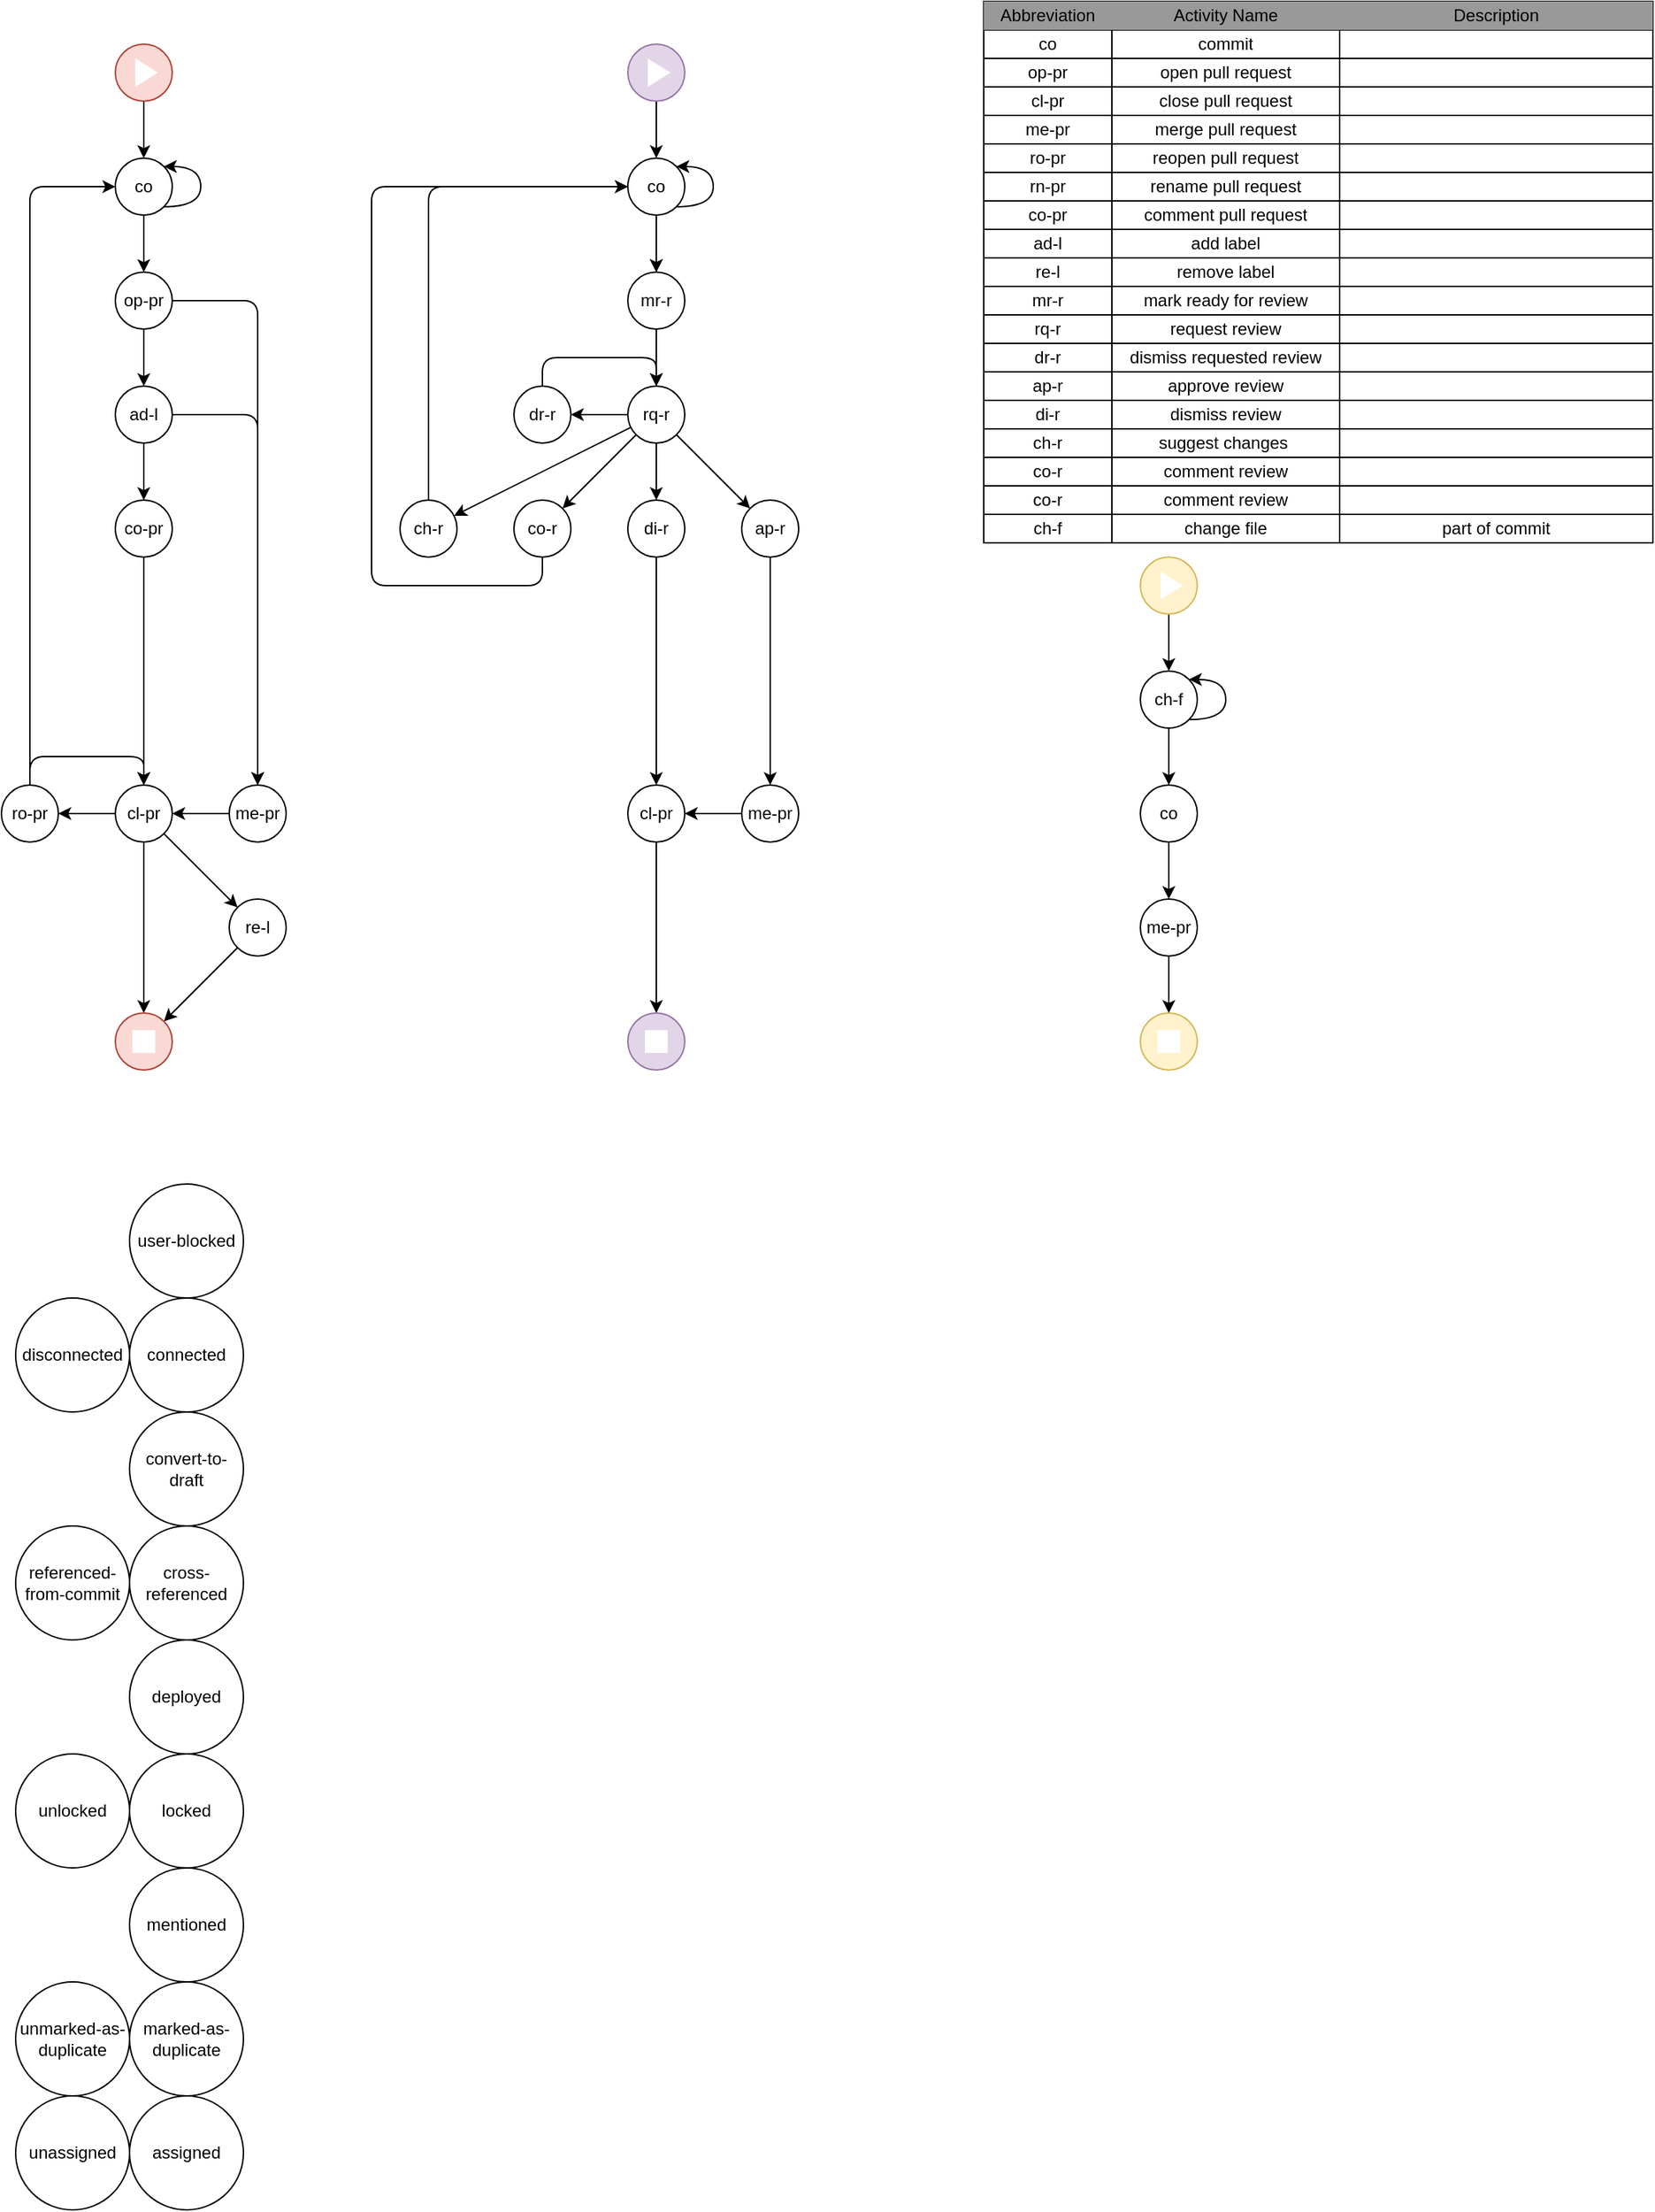 <mxfile pages="3">
    <diagram id="L8MfOd5uyXhnGUv-uEOC" name="Process-Model">
        <mxGraphModel dx="998" dy="944" grid="1" gridSize="10" guides="1" tooltips="1" connect="1" arrows="1" fold="1" page="1" pageScale="1" pageWidth="1169" pageHeight="827" math="0" shadow="0" adaptiveColors="simple">
            <root>
                <mxCell id="0"/>
                <mxCell id="1" parent="0"/>
                <mxCell id="5u7bnY5aeNVEBnPNH4C3-10" value="connected" style="ellipse;whiteSpace=wrap;html=1;" parent="1" vertex="1">
                    <mxGeometry x="90" y="920" width="80" height="80" as="geometry"/>
                </mxCell>
                <mxCell id="5u7bnY5aeNVEBnPNH4C3-11" value="convert-to-draft" style="ellipse;whiteSpace=wrap;html=1;" parent="1" vertex="1">
                    <mxGeometry x="90" y="1000" width="80" height="80" as="geometry"/>
                </mxCell>
                <mxCell id="5u7bnY5aeNVEBnPNH4C3-12" value="cross-referenced" style="ellipse;whiteSpace=wrap;html=1;" parent="1" vertex="1">
                    <mxGeometry x="90" y="1080" width="80" height="80" as="geometry"/>
                </mxCell>
                <mxCell id="5u7bnY5aeNVEBnPNH4C3-13" value="deployed" style="ellipse;whiteSpace=wrap;html=1;" parent="1" vertex="1">
                    <mxGeometry x="90" y="1160" width="80" height="80" as="geometry"/>
                </mxCell>
                <mxCell id="5u7bnY5aeNVEBnPNH4C3-14" value="disconnected" style="ellipse;whiteSpace=wrap;html=1;" parent="1" vertex="1">
                    <mxGeometry x="10" y="920" width="80" height="80" as="geometry"/>
                </mxCell>
                <mxCell id="5u7bnY5aeNVEBnPNH4C3-15" value="locked" style="ellipse;whiteSpace=wrap;html=1;" parent="1" vertex="1">
                    <mxGeometry x="90" y="1240" width="80" height="80" as="geometry"/>
                </mxCell>
                <mxCell id="5u7bnY5aeNVEBnPNH4C3-16" value="mentioned" style="ellipse;whiteSpace=wrap;html=1;" parent="1" vertex="1">
                    <mxGeometry x="90" y="1320" width="80" height="80" as="geometry"/>
                </mxCell>
                <mxCell id="5u7bnY5aeNVEBnPNH4C3-17" value="marked-as-duplicate" style="ellipse;whiteSpace=wrap;html=1;" parent="1" vertex="1">
                    <mxGeometry x="90" y="1400" width="80" height="80" as="geometry"/>
                </mxCell>
                <mxCell id="-rGZMsEckgrTAfZ7zgTu-56" style="edgeStyle=none;html=1;" parent="1" source="5u7bnY5aeNVEBnPNH4C3-18" target="5u7bnY5aeNVEBnPNH4C3-21" edge="1">
                    <mxGeometry relative="1" as="geometry"/>
                </mxCell>
                <mxCell id="-rGZMsEckgrTAfZ7zgTu-63" style="edgeStyle=none;html=1;" parent="1" source="5u7bnY5aeNVEBnPNH4C3-18" target="5u7bnY5aeNVEBnPNH4C3-25" edge="1">
                    <mxGeometry relative="1" as="geometry"/>
                </mxCell>
                <mxCell id="-rGZMsEckgrTAfZ7zgTu-64" style="edgeStyle=none;html=1;" parent="1" source="5u7bnY5aeNVEBnPNH4C3-18" target="5u7bnY5aeNVEBnPNH4C3-24" edge="1">
                    <mxGeometry relative="1" as="geometry"/>
                </mxCell>
                <mxCell id="-rGZMsEckgrTAfZ7zgTu-65" style="edgeStyle=none;html=1;" parent="1" source="5u7bnY5aeNVEBnPNH4C3-18" target="-rGZMsEckgrTAfZ7zgTu-70" edge="1">
                    <mxGeometry relative="1" as="geometry">
                        <mxPoint x="491.056" y="282.111" as="targetPoint"/>
                    </mxGeometry>
                </mxCell>
                <mxCell id="-rGZMsEckgrTAfZ7zgTu-66" style="edgeStyle=none;html=1;" parent="1" source="5u7bnY5aeNVEBnPNH4C3-18" target="-rGZMsEckgrTAfZ7zgTu-71" edge="1">
                    <mxGeometry relative="1" as="geometry">
                        <mxPoint x="563.359" y="288.906" as="targetPoint"/>
                    </mxGeometry>
                </mxCell>
                <mxCell id="5u7bnY5aeNVEBnPNH4C3-18" value="rq-r" style="ellipse;whiteSpace=wrap;html=1;aspect=fixed;" parent="1" vertex="1">
                    <mxGeometry x="440" y="280" width="40" height="40" as="geometry"/>
                </mxCell>
                <mxCell id="5u7bnY5aeNVEBnPNH4C3-19" value="referenced-from-commit" style="ellipse;whiteSpace=wrap;html=1;" parent="1" vertex="1">
                    <mxGeometry x="10" y="1080" width="80" height="80" as="geometry"/>
                </mxCell>
                <mxCell id="-rGZMsEckgrTAfZ7zgTu-57" style="edgeStyle=elbowEdgeStyle;html=1;elbow=vertical;" parent="1" source="5u7bnY5aeNVEBnPNH4C3-21" target="5u7bnY5aeNVEBnPNH4C3-18" edge="1">
                    <mxGeometry relative="1" as="geometry">
                        <Array as="points">
                            <mxPoint x="420" y="260"/>
                        </Array>
                    </mxGeometry>
                </mxCell>
                <mxCell id="5u7bnY5aeNVEBnPNH4C3-21" value="dr-r" style="ellipse;whiteSpace=wrap;html=1;aspect=fixed;" parent="1" vertex="1">
                    <mxGeometry x="360" y="280" width="40" height="40" as="geometry"/>
                </mxCell>
                <mxCell id="-rGZMsEckgrTAfZ7zgTu-68" style="edgeStyle=orthogonalEdgeStyle;html=1;" parent="1" source="5u7bnY5aeNVEBnPNH4C3-24" target="-rGZMsEckgrTAfZ7zgTu-38" edge="1">
                    <mxGeometry relative="1" as="geometry">
                        <Array as="points">
                            <mxPoint x="380" y="420"/>
                            <mxPoint x="260" y="420"/>
                            <mxPoint x="260" y="140"/>
                        </Array>
                    </mxGeometry>
                </mxCell>
                <mxCell id="5u7bnY5aeNVEBnPNH4C3-24" value="co-r" style="ellipse;whiteSpace=wrap;html=1;aspect=fixed;" parent="1" vertex="1">
                    <mxGeometry x="360" y="360" width="40" height="40" as="geometry"/>
                </mxCell>
                <mxCell id="-rGZMsEckgrTAfZ7zgTu-67" style="edgeStyle=orthogonalEdgeStyle;html=1;" parent="1" source="5u7bnY5aeNVEBnPNH4C3-25" target="-rGZMsEckgrTAfZ7zgTu-38" edge="1">
                    <mxGeometry relative="1" as="geometry">
                        <Array as="points">
                            <mxPoint x="300" y="140"/>
                        </Array>
                    </mxGeometry>
                </mxCell>
                <mxCell id="5u7bnY5aeNVEBnPNH4C3-25" value="ch-r" style="ellipse;whiteSpace=wrap;html=1;aspect=fixed;" parent="1" vertex="1">
                    <mxGeometry x="280" y="360" width="40" height="40" as="geometry"/>
                </mxCell>
                <mxCell id="5u7bnY5aeNVEBnPNH4C3-28" value="assigned" style="ellipse;whiteSpace=wrap;html=1;" parent="1" vertex="1">
                    <mxGeometry x="90" y="1480" width="80" height="80" as="geometry"/>
                </mxCell>
                <mxCell id="5u7bnY5aeNVEBnPNH4C3-29" value="unassigned" style="ellipse;whiteSpace=wrap;html=1;" parent="1" vertex="1">
                    <mxGeometry x="10" y="1480" width="80" height="80" as="geometry"/>
                </mxCell>
                <mxCell id="5u7bnY5aeNVEBnPNH4C3-30" value="unlocked" style="ellipse;whiteSpace=wrap;html=1;" parent="1" vertex="1">
                    <mxGeometry x="10" y="1240" width="80" height="80" as="geometry"/>
                </mxCell>
                <mxCell id="5u7bnY5aeNVEBnPNH4C3-31" value="unmarked-as-duplicate" style="ellipse;whiteSpace=wrap;html=1;" parent="1" vertex="1">
                    <mxGeometry x="10" y="1400" width="80" height="80" as="geometry"/>
                </mxCell>
                <mxCell id="5u7bnY5aeNVEBnPNH4C3-32" value="user-blocked" style="ellipse;whiteSpace=wrap;html=1;" parent="1" vertex="1">
                    <mxGeometry x="90" y="840" width="80" height="80" as="geometry"/>
                </mxCell>
                <mxCell id="5u7bnY5aeNVEBnPNH4C3-33" value="" style="shape=table;startSize=0;container=1;collapsible=0;childLayout=tableLayout;fontSize=12;" parent="1" vertex="1">
                    <mxGeometry x="690" y="10" width="470" height="380" as="geometry"/>
                </mxCell>
                <mxCell id="5u7bnY5aeNVEBnPNH4C3-94" value="" style="shape=tableRow;horizontal=0;startSize=0;swimlaneHead=0;swimlaneBody=0;strokeColor=inherit;top=0;left=0;bottom=0;right=0;collapsible=0;dropTarget=0;fillColor=none;points=[[0,0.5],[1,0.5]];portConstraint=eastwest;fontSize=16;" parent="5u7bnY5aeNVEBnPNH4C3-33" vertex="1">
                    <mxGeometry width="470" height="20" as="geometry"/>
                </mxCell>
                <mxCell id="5u7bnY5aeNVEBnPNH4C3-95" value="Abbreviation" style="shape=partialRectangle;html=1;whiteSpace=wrap;connectable=0;strokeColor=#0e8088;overflow=hidden;fillColor=#999999;top=0;left=0;bottom=0;right=0;pointerEvents=1;fontSize=12;" parent="5u7bnY5aeNVEBnPNH4C3-94" vertex="1">
                    <mxGeometry width="90" height="20" as="geometry">
                        <mxRectangle width="90" height="20" as="alternateBounds"/>
                    </mxGeometry>
                </mxCell>
                <mxCell id="5u7bnY5aeNVEBnPNH4C3-96" value="Activity Name" style="shape=partialRectangle;html=1;whiteSpace=wrap;connectable=0;strokeColor=#0e8088;overflow=hidden;fillColor=#999999;top=0;left=0;bottom=0;right=0;pointerEvents=1;fontSize=12;" parent="5u7bnY5aeNVEBnPNH4C3-94" vertex="1">
                    <mxGeometry x="90" width="160" height="20" as="geometry">
                        <mxRectangle width="160" height="20" as="alternateBounds"/>
                    </mxGeometry>
                </mxCell>
                <mxCell id="5u7bnY5aeNVEBnPNH4C3-97" value="Description" style="shape=partialRectangle;html=1;whiteSpace=wrap;connectable=0;strokeColor=#0e8088;overflow=hidden;fillColor=#999999;top=0;left=0;bottom=0;right=0;pointerEvents=1;fontSize=12;" parent="5u7bnY5aeNVEBnPNH4C3-94" vertex="1">
                    <mxGeometry x="250" width="220" height="20" as="geometry">
                        <mxRectangle width="220" height="20" as="alternateBounds"/>
                    </mxGeometry>
                </mxCell>
                <mxCell id="5u7bnY5aeNVEBnPNH4C3-34" value="" style="shape=tableRow;horizontal=0;startSize=0;swimlaneHead=0;swimlaneBody=0;strokeColor=inherit;top=0;left=0;bottom=0;right=0;collapsible=0;dropTarget=0;fillColor=none;points=[[0,0.5],[1,0.5]];portConstraint=eastwest;fontSize=16;" parent="5u7bnY5aeNVEBnPNH4C3-33" vertex="1">
                    <mxGeometry y="20" width="470" height="20" as="geometry"/>
                </mxCell>
                <mxCell id="5u7bnY5aeNVEBnPNH4C3-35" value="co" style="shape=partialRectangle;html=1;whiteSpace=wrap;connectable=0;strokeColor=inherit;overflow=hidden;fillColor=none;top=0;left=0;bottom=0;right=0;pointerEvents=1;fontSize=12;" parent="5u7bnY5aeNVEBnPNH4C3-34" vertex="1">
                    <mxGeometry width="90" height="20" as="geometry">
                        <mxRectangle width="90" height="20" as="alternateBounds"/>
                    </mxGeometry>
                </mxCell>
                <mxCell id="5u7bnY5aeNVEBnPNH4C3-36" value="commit" style="shape=partialRectangle;html=1;whiteSpace=wrap;connectable=0;strokeColor=inherit;overflow=hidden;fillColor=none;top=0;left=0;bottom=0;right=0;pointerEvents=1;fontSize=12;" parent="5u7bnY5aeNVEBnPNH4C3-34" vertex="1">
                    <mxGeometry x="90" width="160" height="20" as="geometry">
                        <mxRectangle width="160" height="20" as="alternateBounds"/>
                    </mxGeometry>
                </mxCell>
                <mxCell id="5u7bnY5aeNVEBnPNH4C3-37" value="" style="shape=partialRectangle;html=1;whiteSpace=wrap;connectable=0;strokeColor=inherit;overflow=hidden;fillColor=none;top=0;left=0;bottom=0;right=0;pointerEvents=1;fontSize=12;" parent="5u7bnY5aeNVEBnPNH4C3-34" vertex="1">
                    <mxGeometry x="250" width="220" height="20" as="geometry">
                        <mxRectangle width="220" height="20" as="alternateBounds"/>
                    </mxGeometry>
                </mxCell>
                <mxCell id="5u7bnY5aeNVEBnPNH4C3-38" value="" style="shape=tableRow;horizontal=0;startSize=0;swimlaneHead=0;swimlaneBody=0;strokeColor=inherit;top=0;left=0;bottom=0;right=0;collapsible=0;dropTarget=0;fillColor=none;points=[[0,0.5],[1,0.5]];portConstraint=eastwest;fontSize=16;" parent="5u7bnY5aeNVEBnPNH4C3-33" vertex="1">
                    <mxGeometry y="40" width="470" height="20" as="geometry"/>
                </mxCell>
                <mxCell id="5u7bnY5aeNVEBnPNH4C3-39" value="op-pr" style="shape=partialRectangle;html=1;whiteSpace=wrap;connectable=0;strokeColor=inherit;overflow=hidden;fillColor=none;top=0;left=0;bottom=0;right=0;pointerEvents=1;fontSize=12;" parent="5u7bnY5aeNVEBnPNH4C3-38" vertex="1">
                    <mxGeometry width="90" height="20" as="geometry">
                        <mxRectangle width="90" height="20" as="alternateBounds"/>
                    </mxGeometry>
                </mxCell>
                <mxCell id="5u7bnY5aeNVEBnPNH4C3-40" value="open pull request" style="shape=partialRectangle;html=1;whiteSpace=wrap;connectable=0;strokeColor=inherit;overflow=hidden;fillColor=none;top=0;left=0;bottom=0;right=0;pointerEvents=1;fontSize=12;" parent="5u7bnY5aeNVEBnPNH4C3-38" vertex="1">
                    <mxGeometry x="90" width="160" height="20" as="geometry">
                        <mxRectangle width="160" height="20" as="alternateBounds"/>
                    </mxGeometry>
                </mxCell>
                <mxCell id="5u7bnY5aeNVEBnPNH4C3-41" value="" style="shape=partialRectangle;html=1;whiteSpace=wrap;connectable=0;strokeColor=inherit;overflow=hidden;fillColor=none;top=0;left=0;bottom=0;right=0;pointerEvents=1;fontSize=12;" parent="5u7bnY5aeNVEBnPNH4C3-38" vertex="1">
                    <mxGeometry x="250" width="220" height="20" as="geometry">
                        <mxRectangle width="220" height="20" as="alternateBounds"/>
                    </mxGeometry>
                </mxCell>
                <mxCell id="5u7bnY5aeNVEBnPNH4C3-42" value="" style="shape=tableRow;horizontal=0;startSize=0;swimlaneHead=0;swimlaneBody=0;strokeColor=inherit;top=0;left=0;bottom=0;right=0;collapsible=0;dropTarget=0;fillColor=none;points=[[0,0.5],[1,0.5]];portConstraint=eastwest;fontSize=16;" parent="5u7bnY5aeNVEBnPNH4C3-33" vertex="1">
                    <mxGeometry y="60" width="470" height="20" as="geometry"/>
                </mxCell>
                <mxCell id="5u7bnY5aeNVEBnPNH4C3-43" value="cl-pr" style="shape=partialRectangle;html=1;whiteSpace=wrap;connectable=0;strokeColor=inherit;overflow=hidden;fillColor=none;top=0;left=0;bottom=0;right=0;pointerEvents=1;fontSize=12;" parent="5u7bnY5aeNVEBnPNH4C3-42" vertex="1">
                    <mxGeometry width="90" height="20" as="geometry">
                        <mxRectangle width="90" height="20" as="alternateBounds"/>
                    </mxGeometry>
                </mxCell>
                <mxCell id="5u7bnY5aeNVEBnPNH4C3-44" value="close pull request" style="shape=partialRectangle;html=1;whiteSpace=wrap;connectable=0;strokeColor=inherit;overflow=hidden;fillColor=none;top=0;left=0;bottom=0;right=0;pointerEvents=1;fontSize=12;" parent="5u7bnY5aeNVEBnPNH4C3-42" vertex="1">
                    <mxGeometry x="90" width="160" height="20" as="geometry">
                        <mxRectangle width="160" height="20" as="alternateBounds"/>
                    </mxGeometry>
                </mxCell>
                <mxCell id="5u7bnY5aeNVEBnPNH4C3-45" value="" style="shape=partialRectangle;html=1;whiteSpace=wrap;connectable=0;strokeColor=inherit;overflow=hidden;fillColor=none;top=0;left=0;bottom=0;right=0;pointerEvents=1;fontSize=12;" parent="5u7bnY5aeNVEBnPNH4C3-42" vertex="1">
                    <mxGeometry x="250" width="220" height="20" as="geometry">
                        <mxRectangle width="220" height="20" as="alternateBounds"/>
                    </mxGeometry>
                </mxCell>
                <mxCell id="5u7bnY5aeNVEBnPNH4C3-46" value="" style="shape=tableRow;horizontal=0;startSize=0;swimlaneHead=0;swimlaneBody=0;strokeColor=inherit;top=0;left=0;bottom=0;right=0;collapsible=0;dropTarget=0;fillColor=none;points=[[0,0.5],[1,0.5]];portConstraint=eastwest;fontSize=16;" parent="5u7bnY5aeNVEBnPNH4C3-33" vertex="1">
                    <mxGeometry y="80" width="470" height="20" as="geometry"/>
                </mxCell>
                <mxCell id="5u7bnY5aeNVEBnPNH4C3-47" value="me-pr" style="shape=partialRectangle;html=1;whiteSpace=wrap;connectable=0;strokeColor=inherit;overflow=hidden;fillColor=none;top=0;left=0;bottom=0;right=0;pointerEvents=1;fontSize=12;" parent="5u7bnY5aeNVEBnPNH4C3-46" vertex="1">
                    <mxGeometry width="90" height="20" as="geometry">
                        <mxRectangle width="90" height="20" as="alternateBounds"/>
                    </mxGeometry>
                </mxCell>
                <mxCell id="5u7bnY5aeNVEBnPNH4C3-48" value="merge pull request" style="shape=partialRectangle;html=1;whiteSpace=wrap;connectable=0;strokeColor=inherit;overflow=hidden;fillColor=none;top=0;left=0;bottom=0;right=0;pointerEvents=1;fontSize=12;" parent="5u7bnY5aeNVEBnPNH4C3-46" vertex="1">
                    <mxGeometry x="90" width="160" height="20" as="geometry">
                        <mxRectangle width="160" height="20" as="alternateBounds"/>
                    </mxGeometry>
                </mxCell>
                <mxCell id="5u7bnY5aeNVEBnPNH4C3-49" value="" style="shape=partialRectangle;html=1;whiteSpace=wrap;connectable=0;strokeColor=inherit;overflow=hidden;fillColor=none;top=0;left=0;bottom=0;right=0;pointerEvents=1;fontSize=12;" parent="5u7bnY5aeNVEBnPNH4C3-46" vertex="1">
                    <mxGeometry x="250" width="220" height="20" as="geometry">
                        <mxRectangle width="220" height="20" as="alternateBounds"/>
                    </mxGeometry>
                </mxCell>
                <mxCell id="5u7bnY5aeNVEBnPNH4C3-50" value="" style="shape=tableRow;horizontal=0;startSize=0;swimlaneHead=0;swimlaneBody=0;strokeColor=inherit;top=0;left=0;bottom=0;right=0;collapsible=0;dropTarget=0;fillColor=none;points=[[0,0.5],[1,0.5]];portConstraint=eastwest;fontSize=16;" parent="5u7bnY5aeNVEBnPNH4C3-33" vertex="1">
                    <mxGeometry y="100" width="470" height="20" as="geometry"/>
                </mxCell>
                <mxCell id="5u7bnY5aeNVEBnPNH4C3-51" value="ro-pr" style="shape=partialRectangle;html=1;whiteSpace=wrap;connectable=0;strokeColor=inherit;overflow=hidden;fillColor=none;top=0;left=0;bottom=0;right=0;pointerEvents=1;fontSize=12;" parent="5u7bnY5aeNVEBnPNH4C3-50" vertex="1">
                    <mxGeometry width="90" height="20" as="geometry">
                        <mxRectangle width="90" height="20" as="alternateBounds"/>
                    </mxGeometry>
                </mxCell>
                <mxCell id="5u7bnY5aeNVEBnPNH4C3-52" value="reopen pull request" style="shape=partialRectangle;html=1;whiteSpace=wrap;connectable=0;strokeColor=inherit;overflow=hidden;fillColor=none;top=0;left=0;bottom=0;right=0;pointerEvents=1;fontSize=12;" parent="5u7bnY5aeNVEBnPNH4C3-50" vertex="1">
                    <mxGeometry x="90" width="160" height="20" as="geometry">
                        <mxRectangle width="160" height="20" as="alternateBounds"/>
                    </mxGeometry>
                </mxCell>
                <mxCell id="5u7bnY5aeNVEBnPNH4C3-53" value="" style="shape=partialRectangle;html=1;whiteSpace=wrap;connectable=0;strokeColor=inherit;overflow=hidden;fillColor=none;top=0;left=0;bottom=0;right=0;pointerEvents=1;fontSize=12;" parent="5u7bnY5aeNVEBnPNH4C3-50" vertex="1">
                    <mxGeometry x="250" width="220" height="20" as="geometry">
                        <mxRectangle width="220" height="20" as="alternateBounds"/>
                    </mxGeometry>
                </mxCell>
                <mxCell id="5u7bnY5aeNVEBnPNH4C3-54" value="" style="shape=tableRow;horizontal=0;startSize=0;swimlaneHead=0;swimlaneBody=0;strokeColor=inherit;top=0;left=0;bottom=0;right=0;collapsible=0;dropTarget=0;fillColor=none;points=[[0,0.5],[1,0.5]];portConstraint=eastwest;fontSize=16;" parent="5u7bnY5aeNVEBnPNH4C3-33" vertex="1">
                    <mxGeometry y="120" width="470" height="20" as="geometry"/>
                </mxCell>
                <mxCell id="5u7bnY5aeNVEBnPNH4C3-55" value="rn-pr" style="shape=partialRectangle;html=1;whiteSpace=wrap;connectable=0;strokeColor=inherit;overflow=hidden;fillColor=none;top=0;left=0;bottom=0;right=0;pointerEvents=1;fontSize=12;" parent="5u7bnY5aeNVEBnPNH4C3-54" vertex="1">
                    <mxGeometry width="90" height="20" as="geometry">
                        <mxRectangle width="90" height="20" as="alternateBounds"/>
                    </mxGeometry>
                </mxCell>
                <mxCell id="5u7bnY5aeNVEBnPNH4C3-56" value="rename pull request" style="shape=partialRectangle;html=1;whiteSpace=wrap;connectable=0;strokeColor=inherit;overflow=hidden;fillColor=none;top=0;left=0;bottom=0;right=0;pointerEvents=1;fontSize=12;" parent="5u7bnY5aeNVEBnPNH4C3-54" vertex="1">
                    <mxGeometry x="90" width="160" height="20" as="geometry">
                        <mxRectangle width="160" height="20" as="alternateBounds"/>
                    </mxGeometry>
                </mxCell>
                <mxCell id="5u7bnY5aeNVEBnPNH4C3-57" value="" style="shape=partialRectangle;html=1;whiteSpace=wrap;connectable=0;strokeColor=inherit;overflow=hidden;fillColor=none;top=0;left=0;bottom=0;right=0;pointerEvents=1;fontSize=12;" parent="5u7bnY5aeNVEBnPNH4C3-54" vertex="1">
                    <mxGeometry x="250" width="220" height="20" as="geometry">
                        <mxRectangle width="220" height="20" as="alternateBounds"/>
                    </mxGeometry>
                </mxCell>
                <mxCell id="Ts7cOnaBU8SNPCVaaG7k-20" value="" style="shape=tableRow;horizontal=0;startSize=0;swimlaneHead=0;swimlaneBody=0;strokeColor=inherit;top=0;left=0;bottom=0;right=0;collapsible=0;dropTarget=0;fillColor=none;points=[[0,0.5],[1,0.5]];portConstraint=eastwest;fontSize=16;" parent="5u7bnY5aeNVEBnPNH4C3-33" vertex="1">
                    <mxGeometry y="140" width="470" height="20" as="geometry"/>
                </mxCell>
                <mxCell id="Ts7cOnaBU8SNPCVaaG7k-21" value="co-pr" style="shape=partialRectangle;html=1;whiteSpace=wrap;connectable=0;strokeColor=inherit;overflow=hidden;fillColor=none;top=0;left=0;bottom=0;right=0;pointerEvents=1;fontSize=12;" parent="Ts7cOnaBU8SNPCVaaG7k-20" vertex="1">
                    <mxGeometry width="90" height="20" as="geometry">
                        <mxRectangle width="90" height="20" as="alternateBounds"/>
                    </mxGeometry>
                </mxCell>
                <mxCell id="Ts7cOnaBU8SNPCVaaG7k-22" value="comment pull request" style="shape=partialRectangle;html=1;whiteSpace=wrap;connectable=0;strokeColor=inherit;overflow=hidden;fillColor=none;top=0;left=0;bottom=0;right=0;pointerEvents=1;fontSize=12;" parent="Ts7cOnaBU8SNPCVaaG7k-20" vertex="1">
                    <mxGeometry x="90" width="160" height="20" as="geometry">
                        <mxRectangle width="160" height="20" as="alternateBounds"/>
                    </mxGeometry>
                </mxCell>
                <mxCell id="Ts7cOnaBU8SNPCVaaG7k-23" value="" style="shape=partialRectangle;html=1;whiteSpace=wrap;connectable=0;strokeColor=inherit;overflow=hidden;fillColor=none;top=0;left=0;bottom=0;right=0;pointerEvents=1;fontSize=12;" parent="Ts7cOnaBU8SNPCVaaG7k-20" vertex="1">
                    <mxGeometry x="250" width="220" height="20" as="geometry">
                        <mxRectangle width="220" height="20" as="alternateBounds"/>
                    </mxGeometry>
                </mxCell>
                <mxCell id="5u7bnY5aeNVEBnPNH4C3-58" value="" style="shape=tableRow;horizontal=0;startSize=0;swimlaneHead=0;swimlaneBody=0;strokeColor=inherit;top=0;left=0;bottom=0;right=0;collapsible=0;dropTarget=0;fillColor=none;points=[[0,0.5],[1,0.5]];portConstraint=eastwest;fontSize=16;" parent="5u7bnY5aeNVEBnPNH4C3-33" vertex="1">
                    <mxGeometry y="160" width="470" height="20" as="geometry"/>
                </mxCell>
                <mxCell id="5u7bnY5aeNVEBnPNH4C3-59" value="ad-l" style="shape=partialRectangle;html=1;whiteSpace=wrap;connectable=0;strokeColor=inherit;overflow=hidden;fillColor=none;top=0;left=0;bottom=0;right=0;pointerEvents=1;fontSize=12;" parent="5u7bnY5aeNVEBnPNH4C3-58" vertex="1">
                    <mxGeometry width="90" height="20" as="geometry">
                        <mxRectangle width="90" height="20" as="alternateBounds"/>
                    </mxGeometry>
                </mxCell>
                <mxCell id="5u7bnY5aeNVEBnPNH4C3-60" value="add label" style="shape=partialRectangle;html=1;whiteSpace=wrap;connectable=0;strokeColor=inherit;overflow=hidden;fillColor=none;top=0;left=0;bottom=0;right=0;pointerEvents=1;fontSize=12;" parent="5u7bnY5aeNVEBnPNH4C3-58" vertex="1">
                    <mxGeometry x="90" width="160" height="20" as="geometry">
                        <mxRectangle width="160" height="20" as="alternateBounds"/>
                    </mxGeometry>
                </mxCell>
                <mxCell id="5u7bnY5aeNVEBnPNH4C3-61" value="" style="shape=partialRectangle;html=1;whiteSpace=wrap;connectable=0;strokeColor=inherit;overflow=hidden;fillColor=none;top=0;left=0;bottom=0;right=0;pointerEvents=1;fontSize=12;" parent="5u7bnY5aeNVEBnPNH4C3-58" vertex="1">
                    <mxGeometry x="250" width="220" height="20" as="geometry">
                        <mxRectangle width="220" height="20" as="alternateBounds"/>
                    </mxGeometry>
                </mxCell>
                <mxCell id="5u7bnY5aeNVEBnPNH4C3-62" value="" style="shape=tableRow;horizontal=0;startSize=0;swimlaneHead=0;swimlaneBody=0;strokeColor=inherit;top=0;left=0;bottom=0;right=0;collapsible=0;dropTarget=0;fillColor=none;points=[[0,0.5],[1,0.5]];portConstraint=eastwest;fontSize=16;" parent="5u7bnY5aeNVEBnPNH4C3-33" vertex="1">
                    <mxGeometry y="180" width="470" height="20" as="geometry"/>
                </mxCell>
                <mxCell id="5u7bnY5aeNVEBnPNH4C3-63" value="re-l" style="shape=partialRectangle;html=1;whiteSpace=wrap;connectable=0;strokeColor=inherit;overflow=hidden;fillColor=none;top=0;left=0;bottom=0;right=0;pointerEvents=1;fontSize=12;" parent="5u7bnY5aeNVEBnPNH4C3-62" vertex="1">
                    <mxGeometry width="90" height="20" as="geometry">
                        <mxRectangle width="90" height="20" as="alternateBounds"/>
                    </mxGeometry>
                </mxCell>
                <mxCell id="5u7bnY5aeNVEBnPNH4C3-64" value="remove label" style="shape=partialRectangle;html=1;whiteSpace=wrap;connectable=0;strokeColor=inherit;overflow=hidden;fillColor=none;top=0;left=0;bottom=0;right=0;pointerEvents=1;fontSize=12;" parent="5u7bnY5aeNVEBnPNH4C3-62" vertex="1">
                    <mxGeometry x="90" width="160" height="20" as="geometry">
                        <mxRectangle width="160" height="20" as="alternateBounds"/>
                    </mxGeometry>
                </mxCell>
                <mxCell id="5u7bnY5aeNVEBnPNH4C3-65" value="" style="shape=partialRectangle;html=1;whiteSpace=wrap;connectable=0;strokeColor=inherit;overflow=hidden;fillColor=none;top=0;left=0;bottom=0;right=0;pointerEvents=1;fontSize=12;" parent="5u7bnY5aeNVEBnPNH4C3-62" vertex="1">
                    <mxGeometry x="250" width="220" height="20" as="geometry">
                        <mxRectangle width="220" height="20" as="alternateBounds"/>
                    </mxGeometry>
                </mxCell>
                <mxCell id="5u7bnY5aeNVEBnPNH4C3-66" value="" style="shape=tableRow;horizontal=0;startSize=0;swimlaneHead=0;swimlaneBody=0;strokeColor=inherit;top=0;left=0;bottom=0;right=0;collapsible=0;dropTarget=0;fillColor=none;points=[[0,0.5],[1,0.5]];portConstraint=eastwest;fontSize=16;" parent="5u7bnY5aeNVEBnPNH4C3-33" vertex="1">
                    <mxGeometry y="200" width="470" height="20" as="geometry"/>
                </mxCell>
                <mxCell id="5u7bnY5aeNVEBnPNH4C3-67" value="mr-r" style="shape=partialRectangle;html=1;whiteSpace=wrap;connectable=0;strokeColor=inherit;overflow=hidden;fillColor=none;top=0;left=0;bottom=0;right=0;pointerEvents=1;fontSize=12;" parent="5u7bnY5aeNVEBnPNH4C3-66" vertex="1">
                    <mxGeometry width="90" height="20" as="geometry">
                        <mxRectangle width="90" height="20" as="alternateBounds"/>
                    </mxGeometry>
                </mxCell>
                <mxCell id="5u7bnY5aeNVEBnPNH4C3-68" value="mark ready for review" style="shape=partialRectangle;html=1;whiteSpace=wrap;connectable=0;strokeColor=inherit;overflow=hidden;fillColor=none;top=0;left=0;bottom=0;right=0;pointerEvents=1;fontSize=12;" parent="5u7bnY5aeNVEBnPNH4C3-66" vertex="1">
                    <mxGeometry x="90" width="160" height="20" as="geometry">
                        <mxRectangle width="160" height="20" as="alternateBounds"/>
                    </mxGeometry>
                </mxCell>
                <mxCell id="5u7bnY5aeNVEBnPNH4C3-69" value="" style="shape=partialRectangle;html=1;whiteSpace=wrap;connectable=0;strokeColor=inherit;overflow=hidden;fillColor=none;top=0;left=0;bottom=0;right=0;pointerEvents=1;fontSize=12;" parent="5u7bnY5aeNVEBnPNH4C3-66" vertex="1">
                    <mxGeometry x="250" width="220" height="20" as="geometry">
                        <mxRectangle width="220" height="20" as="alternateBounds"/>
                    </mxGeometry>
                </mxCell>
                <mxCell id="5u7bnY5aeNVEBnPNH4C3-74" value="" style="shape=tableRow;horizontal=0;startSize=0;swimlaneHead=0;swimlaneBody=0;strokeColor=inherit;top=0;left=0;bottom=0;right=0;collapsible=0;dropTarget=0;fillColor=none;points=[[0,0.5],[1,0.5]];portConstraint=eastwest;fontSize=16;" parent="5u7bnY5aeNVEBnPNH4C3-33" vertex="1">
                    <mxGeometry y="220" width="470" height="20" as="geometry"/>
                </mxCell>
                <mxCell id="5u7bnY5aeNVEBnPNH4C3-75" value="rq-r" style="shape=partialRectangle;html=1;whiteSpace=wrap;connectable=0;strokeColor=inherit;overflow=hidden;fillColor=none;top=0;left=0;bottom=0;right=0;pointerEvents=1;fontSize=12;" parent="5u7bnY5aeNVEBnPNH4C3-74" vertex="1">
                    <mxGeometry width="90" height="20" as="geometry">
                        <mxRectangle width="90" height="20" as="alternateBounds"/>
                    </mxGeometry>
                </mxCell>
                <mxCell id="5u7bnY5aeNVEBnPNH4C3-76" value="request review" style="shape=partialRectangle;html=1;whiteSpace=wrap;connectable=0;strokeColor=inherit;overflow=hidden;fillColor=none;top=0;left=0;bottom=0;right=0;pointerEvents=1;fontSize=12;" parent="5u7bnY5aeNVEBnPNH4C3-74" vertex="1">
                    <mxGeometry x="90" width="160" height="20" as="geometry">
                        <mxRectangle width="160" height="20" as="alternateBounds"/>
                    </mxGeometry>
                </mxCell>
                <mxCell id="5u7bnY5aeNVEBnPNH4C3-77" value="" style="shape=partialRectangle;html=1;whiteSpace=wrap;connectable=0;strokeColor=inherit;overflow=hidden;fillColor=none;top=0;left=0;bottom=0;right=0;pointerEvents=1;fontSize=12;" parent="5u7bnY5aeNVEBnPNH4C3-74" vertex="1">
                    <mxGeometry x="250" width="220" height="20" as="geometry">
                        <mxRectangle width="220" height="20" as="alternateBounds"/>
                    </mxGeometry>
                </mxCell>
                <mxCell id="5u7bnY5aeNVEBnPNH4C3-78" value="" style="shape=tableRow;horizontal=0;startSize=0;swimlaneHead=0;swimlaneBody=0;strokeColor=inherit;top=0;left=0;bottom=0;right=0;collapsible=0;dropTarget=0;fillColor=none;points=[[0,0.5],[1,0.5]];portConstraint=eastwest;fontSize=16;" parent="5u7bnY5aeNVEBnPNH4C3-33" vertex="1">
                    <mxGeometry y="240" width="470" height="20" as="geometry"/>
                </mxCell>
                <mxCell id="5u7bnY5aeNVEBnPNH4C3-79" value="dr-r" style="shape=partialRectangle;html=1;whiteSpace=wrap;connectable=0;strokeColor=inherit;overflow=hidden;fillColor=none;top=0;left=0;bottom=0;right=0;pointerEvents=1;fontSize=12;" parent="5u7bnY5aeNVEBnPNH4C3-78" vertex="1">
                    <mxGeometry width="90" height="20" as="geometry">
                        <mxRectangle width="90" height="20" as="alternateBounds"/>
                    </mxGeometry>
                </mxCell>
                <mxCell id="5u7bnY5aeNVEBnPNH4C3-80" value="dismiss requested review" style="shape=partialRectangle;html=1;whiteSpace=wrap;connectable=0;strokeColor=inherit;overflow=hidden;fillColor=none;top=0;left=0;bottom=0;right=0;pointerEvents=1;fontSize=12;" parent="5u7bnY5aeNVEBnPNH4C3-78" vertex="1">
                    <mxGeometry x="90" width="160" height="20" as="geometry">
                        <mxRectangle width="160" height="20" as="alternateBounds"/>
                    </mxGeometry>
                </mxCell>
                <mxCell id="5u7bnY5aeNVEBnPNH4C3-81" value="" style="shape=partialRectangle;html=1;whiteSpace=wrap;connectable=0;strokeColor=inherit;overflow=hidden;fillColor=none;top=0;left=0;bottom=0;right=0;pointerEvents=1;fontSize=12;" parent="5u7bnY5aeNVEBnPNH4C3-78" vertex="1">
                    <mxGeometry x="250" width="220" height="20" as="geometry">
                        <mxRectangle width="220" height="20" as="alternateBounds"/>
                    </mxGeometry>
                </mxCell>
                <mxCell id="5u7bnY5aeNVEBnPNH4C3-82" value="" style="shape=tableRow;horizontal=0;startSize=0;swimlaneHead=0;swimlaneBody=0;strokeColor=inherit;top=0;left=0;bottom=0;right=0;collapsible=0;dropTarget=0;fillColor=none;points=[[0,0.5],[1,0.5]];portConstraint=eastwest;fontSize=16;" parent="5u7bnY5aeNVEBnPNH4C3-33" vertex="1">
                    <mxGeometry y="260" width="470" height="20" as="geometry"/>
                </mxCell>
                <mxCell id="5u7bnY5aeNVEBnPNH4C3-83" value="ap-r" style="shape=partialRectangle;html=1;whiteSpace=wrap;connectable=0;strokeColor=inherit;overflow=hidden;fillColor=none;top=0;left=0;bottom=0;right=0;pointerEvents=1;fontSize=12;" parent="5u7bnY5aeNVEBnPNH4C3-82" vertex="1">
                    <mxGeometry width="90" height="20" as="geometry">
                        <mxRectangle width="90" height="20" as="alternateBounds"/>
                    </mxGeometry>
                </mxCell>
                <mxCell id="5u7bnY5aeNVEBnPNH4C3-84" value="approve review" style="shape=partialRectangle;html=1;whiteSpace=wrap;connectable=0;strokeColor=inherit;overflow=hidden;fillColor=none;top=0;left=0;bottom=0;right=0;pointerEvents=1;fontSize=12;" parent="5u7bnY5aeNVEBnPNH4C3-82" vertex="1">
                    <mxGeometry x="90" width="160" height="20" as="geometry">
                        <mxRectangle width="160" height="20" as="alternateBounds"/>
                    </mxGeometry>
                </mxCell>
                <mxCell id="5u7bnY5aeNVEBnPNH4C3-85" value="" style="shape=partialRectangle;html=1;whiteSpace=wrap;connectable=0;strokeColor=inherit;overflow=hidden;fillColor=none;top=0;left=0;bottom=0;right=0;pointerEvents=1;fontSize=12;" parent="5u7bnY5aeNVEBnPNH4C3-82" vertex="1">
                    <mxGeometry x="250" width="220" height="20" as="geometry">
                        <mxRectangle width="220" height="20" as="alternateBounds"/>
                    </mxGeometry>
                </mxCell>
                <mxCell id="5u7bnY5aeNVEBnPNH4C3-90" value="" style="shape=tableRow;horizontal=0;startSize=0;swimlaneHead=0;swimlaneBody=0;strokeColor=inherit;top=0;left=0;bottom=0;right=0;collapsible=0;dropTarget=0;fillColor=none;points=[[0,0.5],[1,0.5]];portConstraint=eastwest;fontSize=16;" parent="5u7bnY5aeNVEBnPNH4C3-33" vertex="1">
                    <mxGeometry y="280" width="470" height="20" as="geometry"/>
                </mxCell>
                <mxCell id="5u7bnY5aeNVEBnPNH4C3-91" value="di-r" style="shape=partialRectangle;html=1;whiteSpace=wrap;connectable=0;strokeColor=inherit;overflow=hidden;fillColor=none;top=0;left=0;bottom=0;right=0;pointerEvents=1;fontSize=12;" parent="5u7bnY5aeNVEBnPNH4C3-90" vertex="1">
                    <mxGeometry width="90" height="20" as="geometry">
                        <mxRectangle width="90" height="20" as="alternateBounds"/>
                    </mxGeometry>
                </mxCell>
                <mxCell id="5u7bnY5aeNVEBnPNH4C3-92" value="dismiss review" style="shape=partialRectangle;html=1;whiteSpace=wrap;connectable=0;strokeColor=inherit;overflow=hidden;fillColor=none;top=0;left=0;bottom=0;right=0;pointerEvents=1;fontSize=12;" parent="5u7bnY5aeNVEBnPNH4C3-90" vertex="1">
                    <mxGeometry x="90" width="160" height="20" as="geometry">
                        <mxRectangle width="160" height="20" as="alternateBounds"/>
                    </mxGeometry>
                </mxCell>
                <mxCell id="5u7bnY5aeNVEBnPNH4C3-93" value="" style="shape=partialRectangle;html=1;whiteSpace=wrap;connectable=0;strokeColor=inherit;overflow=hidden;fillColor=none;top=0;left=0;bottom=0;right=0;pointerEvents=1;fontSize=12;" parent="5u7bnY5aeNVEBnPNH4C3-90" vertex="1">
                    <mxGeometry x="250" width="220" height="20" as="geometry">
                        <mxRectangle width="220" height="20" as="alternateBounds"/>
                    </mxGeometry>
                </mxCell>
                <mxCell id="5u7bnY5aeNVEBnPNH4C3-86" value="" style="shape=tableRow;horizontal=0;startSize=0;swimlaneHead=0;swimlaneBody=0;strokeColor=inherit;top=0;left=0;bottom=0;right=0;collapsible=0;dropTarget=0;fillColor=none;points=[[0,0.5],[1,0.5]];portConstraint=eastwest;fontSize=16;" parent="5u7bnY5aeNVEBnPNH4C3-33" vertex="1">
                    <mxGeometry y="300" width="470" height="20" as="geometry"/>
                </mxCell>
                <mxCell id="5u7bnY5aeNVEBnPNH4C3-87" value="ch-r" style="shape=partialRectangle;html=1;whiteSpace=wrap;connectable=0;strokeColor=inherit;overflow=hidden;fillColor=none;top=0;left=0;bottom=0;right=0;pointerEvents=1;fontSize=12;" parent="5u7bnY5aeNVEBnPNH4C3-86" vertex="1">
                    <mxGeometry width="90" height="20" as="geometry">
                        <mxRectangle width="90" height="20" as="alternateBounds"/>
                    </mxGeometry>
                </mxCell>
                <mxCell id="5u7bnY5aeNVEBnPNH4C3-88" value="suggest changes&amp;nbsp;" style="shape=partialRectangle;html=1;whiteSpace=wrap;connectable=0;strokeColor=inherit;overflow=hidden;fillColor=none;top=0;left=0;bottom=0;right=0;pointerEvents=1;fontSize=12;" parent="5u7bnY5aeNVEBnPNH4C3-86" vertex="1">
                    <mxGeometry x="90" width="160" height="20" as="geometry">
                        <mxRectangle width="160" height="20" as="alternateBounds"/>
                    </mxGeometry>
                </mxCell>
                <mxCell id="5u7bnY5aeNVEBnPNH4C3-89" value="" style="shape=partialRectangle;html=1;whiteSpace=wrap;connectable=0;strokeColor=inherit;overflow=hidden;fillColor=none;top=0;left=0;bottom=0;right=0;pointerEvents=1;fontSize=12;" parent="5u7bnY5aeNVEBnPNH4C3-86" vertex="1">
                    <mxGeometry x="250" width="220" height="20" as="geometry">
                        <mxRectangle width="220" height="20" as="alternateBounds"/>
                    </mxGeometry>
                </mxCell>
                <mxCell id="5u7bnY5aeNVEBnPNH4C3-98" value="" style="shape=tableRow;horizontal=0;startSize=0;swimlaneHead=0;swimlaneBody=0;strokeColor=inherit;top=0;left=0;bottom=0;right=0;collapsible=0;dropTarget=0;fillColor=none;points=[[0,0.5],[1,0.5]];portConstraint=eastwest;fontSize=16;" parent="5u7bnY5aeNVEBnPNH4C3-33" vertex="1">
                    <mxGeometry y="320" width="470" height="20" as="geometry"/>
                </mxCell>
                <mxCell id="5u7bnY5aeNVEBnPNH4C3-99" value="co-r" style="shape=partialRectangle;html=1;whiteSpace=wrap;connectable=0;strokeColor=inherit;overflow=hidden;fillColor=none;top=0;left=0;bottom=0;right=0;pointerEvents=1;fontSize=12;" parent="5u7bnY5aeNVEBnPNH4C3-98" vertex="1">
                    <mxGeometry width="90" height="20" as="geometry">
                        <mxRectangle width="90" height="20" as="alternateBounds"/>
                    </mxGeometry>
                </mxCell>
                <mxCell id="5u7bnY5aeNVEBnPNH4C3-100" value="comment review" style="shape=partialRectangle;html=1;whiteSpace=wrap;connectable=0;strokeColor=inherit;overflow=hidden;fillColor=none;top=0;left=0;bottom=0;right=0;pointerEvents=1;fontSize=12;" parent="5u7bnY5aeNVEBnPNH4C3-98" vertex="1">
                    <mxGeometry x="90" width="160" height="20" as="geometry">
                        <mxRectangle width="160" height="20" as="alternateBounds"/>
                    </mxGeometry>
                </mxCell>
                <mxCell id="5u7bnY5aeNVEBnPNH4C3-101" value="" style="shape=partialRectangle;html=1;whiteSpace=wrap;connectable=0;strokeColor=inherit;overflow=hidden;fillColor=none;top=0;left=0;bottom=0;right=0;pointerEvents=1;fontSize=12;" parent="5u7bnY5aeNVEBnPNH4C3-98" vertex="1">
                    <mxGeometry x="250" width="220" height="20" as="geometry">
                        <mxRectangle width="220" height="20" as="alternateBounds"/>
                    </mxGeometry>
                </mxCell>
                <mxCell id="5u7bnY5aeNVEBnPNH4C3-102" value="" style="shape=tableRow;horizontal=0;startSize=0;swimlaneHead=0;swimlaneBody=0;strokeColor=inherit;top=0;left=0;bottom=0;right=0;collapsible=0;dropTarget=0;fillColor=none;points=[[0,0.5],[1,0.5]];portConstraint=eastwest;fontSize=16;" parent="5u7bnY5aeNVEBnPNH4C3-33" vertex="1">
                    <mxGeometry y="340" width="470" height="20" as="geometry"/>
                </mxCell>
                <mxCell id="5u7bnY5aeNVEBnPNH4C3-103" value="co-r" style="shape=partialRectangle;html=1;whiteSpace=wrap;connectable=0;strokeColor=inherit;overflow=hidden;fillColor=none;top=0;left=0;bottom=0;right=0;pointerEvents=1;fontSize=12;" parent="5u7bnY5aeNVEBnPNH4C3-102" vertex="1">
                    <mxGeometry width="90" height="20" as="geometry">
                        <mxRectangle width="90" height="20" as="alternateBounds"/>
                    </mxGeometry>
                </mxCell>
                <mxCell id="5u7bnY5aeNVEBnPNH4C3-104" value="comment review" style="shape=partialRectangle;html=1;whiteSpace=wrap;connectable=0;strokeColor=inherit;overflow=hidden;fillColor=none;top=0;left=0;bottom=0;right=0;pointerEvents=1;fontSize=12;" parent="5u7bnY5aeNVEBnPNH4C3-102" vertex="1">
                    <mxGeometry x="90" width="160" height="20" as="geometry">
                        <mxRectangle width="160" height="20" as="alternateBounds"/>
                    </mxGeometry>
                </mxCell>
                <mxCell id="5u7bnY5aeNVEBnPNH4C3-105" value="" style="shape=partialRectangle;html=1;whiteSpace=wrap;connectable=0;strokeColor=inherit;overflow=hidden;fillColor=none;top=0;left=0;bottom=0;right=0;pointerEvents=1;fontSize=12;" parent="5u7bnY5aeNVEBnPNH4C3-102" vertex="1">
                    <mxGeometry x="250" width="220" height="20" as="geometry">
                        <mxRectangle width="220" height="20" as="alternateBounds"/>
                    </mxGeometry>
                </mxCell>
                <mxCell id="Ts7cOnaBU8SNPCVaaG7k-1" value="" style="shape=tableRow;horizontal=0;startSize=0;swimlaneHead=0;swimlaneBody=0;strokeColor=inherit;top=0;left=0;bottom=0;right=0;collapsible=0;dropTarget=0;fillColor=none;points=[[0,0.5],[1,0.5]];portConstraint=eastwest;fontSize=16;" parent="5u7bnY5aeNVEBnPNH4C3-33" vertex="1">
                    <mxGeometry y="360" width="470" height="20" as="geometry"/>
                </mxCell>
                <mxCell id="Ts7cOnaBU8SNPCVaaG7k-2" value="ch-f" style="shape=partialRectangle;html=1;whiteSpace=wrap;connectable=0;strokeColor=inherit;overflow=hidden;fillColor=none;top=0;left=0;bottom=0;right=0;pointerEvents=1;fontSize=12;" parent="Ts7cOnaBU8SNPCVaaG7k-1" vertex="1">
                    <mxGeometry width="90" height="20" as="geometry">
                        <mxRectangle width="90" height="20" as="alternateBounds"/>
                    </mxGeometry>
                </mxCell>
                <mxCell id="Ts7cOnaBU8SNPCVaaG7k-3" value="change file" style="shape=partialRectangle;html=1;whiteSpace=wrap;connectable=0;strokeColor=inherit;overflow=hidden;fillColor=none;top=0;left=0;bottom=0;right=0;pointerEvents=1;fontSize=12;" parent="Ts7cOnaBU8SNPCVaaG7k-1" vertex="1">
                    <mxGeometry x="90" width="160" height="20" as="geometry">
                        <mxRectangle width="160" height="20" as="alternateBounds"/>
                    </mxGeometry>
                </mxCell>
                <mxCell id="Ts7cOnaBU8SNPCVaaG7k-4" value="part of commit" style="shape=partialRectangle;html=1;whiteSpace=wrap;connectable=0;strokeColor=inherit;overflow=hidden;fillColor=none;top=0;left=0;bottom=0;right=0;pointerEvents=1;fontSize=12;" parent="Ts7cOnaBU8SNPCVaaG7k-1" vertex="1">
                    <mxGeometry x="250" width="220" height="20" as="geometry">
                        <mxRectangle width="220" height="20" as="alternateBounds"/>
                    </mxGeometry>
                </mxCell>
                <mxCell id="-rGZMsEckgrTAfZ7zgTu-7" style="edgeStyle=none;html=1;" parent="1" source="-rGZMsEckgrTAfZ7zgTu-4" target="-rGZMsEckgrTAfZ7zgTu-6" edge="1">
                    <mxGeometry relative="1" as="geometry"/>
                </mxCell>
                <mxCell id="-rGZMsEckgrTAfZ7zgTu-9" style="edgeStyle=none;html=1;" parent="1" source="-rGZMsEckgrTAfZ7zgTu-6" target="-rGZMsEckgrTAfZ7zgTu-10" edge="1">
                    <mxGeometry relative="1" as="geometry">
                        <mxPoint x="100" y="200" as="targetPoint"/>
                    </mxGeometry>
                </mxCell>
                <mxCell id="-rGZMsEckgrTAfZ7zgTu-6" value="co" style="ellipse;whiteSpace=wrap;html=1;aspect=fixed;" parent="1" vertex="1">
                    <mxGeometry x="80" y="120" width="40" height="40" as="geometry"/>
                </mxCell>
                <mxCell id="-rGZMsEckgrTAfZ7zgTu-31" style="edgeStyle=elbowEdgeStyle;html=1;" parent="1" source="-rGZMsEckgrTAfZ7zgTu-10" target="-rGZMsEckgrTAfZ7zgTu-15" edge="1">
                    <mxGeometry relative="1" as="geometry">
                        <Array as="points">
                            <mxPoint x="180" y="390"/>
                        </Array>
                    </mxGeometry>
                </mxCell>
                <mxCell id="-rGZMsEckgrTAfZ7zgTu-10" value="op-pr" style="ellipse;whiteSpace=wrap;html=1;aspect=fixed;" parent="1" vertex="1">
                    <mxGeometry x="80" y="200" width="40" height="40" as="geometry"/>
                </mxCell>
                <mxCell id="-rGZMsEckgrTAfZ7zgTu-17" style="edgeStyle=none;html=1;" parent="1" source="-rGZMsEckgrTAfZ7zgTu-12" target="-rGZMsEckgrTAfZ7zgTu-32" edge="1">
                    <mxGeometry relative="1" as="geometry"/>
                </mxCell>
                <mxCell id="-rGZMsEckgrTAfZ7zgTu-18" style="edgeStyle=elbowEdgeStyle;html=1;" parent="1" source="-rGZMsEckgrTAfZ7zgTu-12" target="-rGZMsEckgrTAfZ7zgTu-15" edge="1">
                    <mxGeometry relative="1" as="geometry">
                        <Array as="points">
                            <mxPoint x="180" y="440"/>
                        </Array>
                    </mxGeometry>
                </mxCell>
                <mxCell id="-rGZMsEckgrTAfZ7zgTu-12" value="ad-l" style="ellipse;whiteSpace=wrap;html=1;aspect=fixed;" parent="1" vertex="1">
                    <mxGeometry x="80" y="280" width="40" height="40" as="geometry"/>
                </mxCell>
                <mxCell id="-rGZMsEckgrTAfZ7zgTu-13" style="edgeStyle=none;html=1;" parent="1" source="-rGZMsEckgrTAfZ7zgTu-10" target="-rGZMsEckgrTAfZ7zgTu-12" edge="1">
                    <mxGeometry relative="1" as="geometry"/>
                </mxCell>
                <mxCell id="-rGZMsEckgrTAfZ7zgTu-19" style="edgeStyle=none;html=1;" parent="1" source="-rGZMsEckgrTAfZ7zgTu-15" target="-rGZMsEckgrTAfZ7zgTu-16" edge="1">
                    <mxGeometry relative="1" as="geometry"/>
                </mxCell>
                <mxCell id="-rGZMsEckgrTAfZ7zgTu-15" value="me-pr" style="ellipse;whiteSpace=wrap;html=1;aspect=fixed;" parent="1" vertex="1">
                    <mxGeometry x="160" y="560" width="40" height="40" as="geometry"/>
                </mxCell>
                <mxCell id="-rGZMsEckgrTAfZ7zgTu-20" style="edgeStyle=none;html=1;" parent="1" source="-rGZMsEckgrTAfZ7zgTu-16" target="-rGZMsEckgrTAfZ7zgTu-21" edge="1">
                    <mxGeometry relative="1" as="geometry">
                        <mxPoint x="100" y="640" as="targetPoint"/>
                    </mxGeometry>
                </mxCell>
                <mxCell id="-rGZMsEckgrTAfZ7zgTu-26" style="edgeStyle=none;html=1;" parent="1" source="-rGZMsEckgrTAfZ7zgTu-16" target="-rGZMsEckgrTAfZ7zgTu-25" edge="1">
                    <mxGeometry relative="1" as="geometry"/>
                </mxCell>
                <mxCell id="-rGZMsEckgrTAfZ7zgTu-29" style="edgeStyle=none;html=1;" parent="1" source="-rGZMsEckgrTAfZ7zgTu-16" target="-rGZMsEckgrTAfZ7zgTu-27" edge="1">
                    <mxGeometry relative="1" as="geometry"/>
                </mxCell>
                <mxCell id="-rGZMsEckgrTAfZ7zgTu-16" value="cl-pr" style="ellipse;whiteSpace=wrap;html=1;aspect=fixed;" parent="1" vertex="1">
                    <mxGeometry x="80" y="560" width="40" height="40" as="geometry"/>
                </mxCell>
                <mxCell id="-rGZMsEckgrTAfZ7zgTu-23" style="edgeStyle=elbowEdgeStyle;html=1;" parent="1" source="-rGZMsEckgrTAfZ7zgTu-21" target="-rGZMsEckgrTAfZ7zgTu-6" edge="1">
                    <mxGeometry relative="1" as="geometry">
                        <Array as="points">
                            <mxPoint x="20" y="140"/>
                        </Array>
                    </mxGeometry>
                </mxCell>
                <mxCell id="-rGZMsEckgrTAfZ7zgTu-24" style="edgeStyle=elbowEdgeStyle;html=1;rounded=1;curved=0;" parent="1" source="-rGZMsEckgrTAfZ7zgTu-21" target="-rGZMsEckgrTAfZ7zgTu-16" edge="1">
                    <mxGeometry relative="1" as="geometry">
                        <Array as="points">
                            <mxPoint x="60" y="540"/>
                        </Array>
                    </mxGeometry>
                </mxCell>
                <mxCell id="-rGZMsEckgrTAfZ7zgTu-21" value="ro-pr" style="ellipse;whiteSpace=wrap;html=1;aspect=fixed;" parent="1" vertex="1">
                    <mxGeometry y="560" width="40" height="40" as="geometry"/>
                </mxCell>
                <mxCell id="-rGZMsEckgrTAfZ7zgTu-30" style="edgeStyle=none;html=1;" parent="1" source="-rGZMsEckgrTAfZ7zgTu-25" target="-rGZMsEckgrTAfZ7zgTu-27" edge="1">
                    <mxGeometry relative="1" as="geometry"/>
                </mxCell>
                <mxCell id="-rGZMsEckgrTAfZ7zgTu-25" value="re-l" style="ellipse;whiteSpace=wrap;html=1;aspect=fixed;" parent="1" vertex="1">
                    <mxGeometry x="160" y="640" width="40" height="40" as="geometry"/>
                </mxCell>
                <mxCell id="-rGZMsEckgrTAfZ7zgTu-33" style="edgeStyle=none;html=1;" parent="1" source="-rGZMsEckgrTAfZ7zgTu-32" target="-rGZMsEckgrTAfZ7zgTu-16" edge="1">
                    <mxGeometry relative="1" as="geometry"/>
                </mxCell>
                <mxCell id="-rGZMsEckgrTAfZ7zgTu-32" value="co-pr" style="ellipse;whiteSpace=wrap;html=1;aspect=fixed;" parent="1" vertex="1">
                    <mxGeometry x="80" y="360" width="40" height="40" as="geometry"/>
                </mxCell>
                <mxCell id="-rGZMsEckgrTAfZ7zgTu-40" style="edgeStyle=none;html=1;" parent="1" source="-rGZMsEckgrTAfZ7zgTu-34" target="-rGZMsEckgrTAfZ7zgTu-38" edge="1">
                    <mxGeometry relative="1" as="geometry"/>
                </mxCell>
                <mxCell id="-rGZMsEckgrTAfZ7zgTu-41" style="edgeStyle=none;html=1;" parent="1" source="-rGZMsEckgrTAfZ7zgTu-80" target="5u7bnY5aeNVEBnPNH4C3-18" edge="1">
                    <mxGeometry relative="1" as="geometry"/>
                </mxCell>
                <mxCell id="-rGZMsEckgrTAfZ7zgTu-79" style="edgeStyle=none;html=1;" parent="1" source="-rGZMsEckgrTAfZ7zgTu-38" target="-rGZMsEckgrTAfZ7zgTu-80" edge="1">
                    <mxGeometry relative="1" as="geometry">
                        <mxPoint x="520" y="200" as="targetPoint"/>
                    </mxGeometry>
                </mxCell>
                <mxCell id="-rGZMsEckgrTAfZ7zgTu-38" value="co" style="ellipse;whiteSpace=wrap;html=1;aspect=fixed;" parent="1" vertex="1">
                    <mxGeometry x="440" y="120" width="40" height="40" as="geometry"/>
                </mxCell>
                <mxCell id="-rGZMsEckgrTAfZ7zgTu-58" style="edgeStyle=none;html=1;" parent="1" source="-rGZMsEckgrTAfZ7zgTu-59" target="-rGZMsEckgrTAfZ7zgTu-61" edge="1">
                    <mxGeometry relative="1" as="geometry"/>
                </mxCell>
                <mxCell id="-rGZMsEckgrTAfZ7zgTu-59" value="me-pr" style="ellipse;whiteSpace=wrap;html=1;aspect=fixed;" parent="1" vertex="1">
                    <mxGeometry x="520" y="560" width="40" height="40" as="geometry"/>
                </mxCell>
                <mxCell id="-rGZMsEckgrTAfZ7zgTu-60" style="edgeStyle=none;html=1;" parent="1" source="-rGZMsEckgrTAfZ7zgTu-61" edge="1">
                    <mxGeometry relative="1" as="geometry">
                        <mxPoint x="460" y="720" as="targetPoint"/>
                    </mxGeometry>
                </mxCell>
                <mxCell id="-rGZMsEckgrTAfZ7zgTu-61" value="cl-pr" style="ellipse;whiteSpace=wrap;html=1;aspect=fixed;" parent="1" vertex="1">
                    <mxGeometry x="440" y="560" width="40" height="40" as="geometry"/>
                </mxCell>
                <mxCell id="-rGZMsEckgrTAfZ7zgTu-72" style="edgeStyle=none;html=1;" parent="1" source="-rGZMsEckgrTAfZ7zgTu-70" target="-rGZMsEckgrTAfZ7zgTu-61" edge="1">
                    <mxGeometry relative="1" as="geometry"/>
                </mxCell>
                <mxCell id="-rGZMsEckgrTAfZ7zgTu-70" value="di-r" style="ellipse;whiteSpace=wrap;html=1;aspect=fixed;" parent="1" vertex="1">
                    <mxGeometry x="440" y="360" width="40" height="40" as="geometry"/>
                </mxCell>
                <mxCell id="-rGZMsEckgrTAfZ7zgTu-73" style="edgeStyle=none;html=1;" parent="1" source="-rGZMsEckgrTAfZ7zgTu-71" target="-rGZMsEckgrTAfZ7zgTu-59" edge="1">
                    <mxGeometry relative="1" as="geometry"/>
                </mxCell>
                <mxCell id="-rGZMsEckgrTAfZ7zgTu-71" value="ap-r" style="ellipse;whiteSpace=wrap;html=1;aspect=fixed;" parent="1" vertex="1">
                    <mxGeometry x="520" y="360" width="40" height="40" as="geometry"/>
                </mxCell>
                <mxCell id="-rGZMsEckgrTAfZ7zgTu-75" value="" style="group" parent="1" vertex="1" connectable="0">
                    <mxGeometry x="440" y="720" width="40" height="40" as="geometry"/>
                </mxCell>
                <mxCell id="-rGZMsEckgrTAfZ7zgTu-36" value="" style="ellipse;whiteSpace=wrap;html=1;aspect=fixed;fillColor=#e1d5e7;strokeColor=#9673a6;" parent="-rGZMsEckgrTAfZ7zgTu-75" vertex="1">
                    <mxGeometry width="40" height="40" as="geometry"/>
                </mxCell>
                <mxCell id="-rGZMsEckgrTAfZ7zgTu-74" value="" style="whiteSpace=wrap;html=1;aspect=fixed;strokeColor=none;" parent="-rGZMsEckgrTAfZ7zgTu-75" vertex="1">
                    <mxGeometry x="12" y="12" width="16" height="16" as="geometry"/>
                </mxCell>
                <mxCell id="-rGZMsEckgrTAfZ7zgTu-76" value="" style="group" parent="1" vertex="1" connectable="0">
                    <mxGeometry x="80" y="720" width="40" height="40" as="geometry"/>
                </mxCell>
                <mxCell id="-rGZMsEckgrTAfZ7zgTu-27" value="" style="ellipse;whiteSpace=wrap;html=1;aspect=fixed;fillColor=#fad9d5;strokeColor=#ae4132;" parent="-rGZMsEckgrTAfZ7zgTu-76" vertex="1">
                    <mxGeometry width="40" height="40" as="geometry"/>
                </mxCell>
                <mxCell id="-rGZMsEckgrTAfZ7zgTu-28" value="" style="whiteSpace=wrap;html=1;aspect=fixed;strokeColor=none;" parent="-rGZMsEckgrTAfZ7zgTu-76" vertex="1">
                    <mxGeometry x="12" y="12" width="16" height="16" as="geometry"/>
                </mxCell>
                <mxCell id="-rGZMsEckgrTAfZ7zgTu-77" value="" style="group" parent="1" vertex="1" connectable="0">
                    <mxGeometry x="80" y="40" width="40" height="40" as="geometry"/>
                </mxCell>
                <mxCell id="-rGZMsEckgrTAfZ7zgTu-4" value="" style="ellipse;whiteSpace=wrap;html=1;aspect=fixed;fillColor=#fad9d5;strokeColor=#ae4132;" parent="-rGZMsEckgrTAfZ7zgTu-77" vertex="1">
                    <mxGeometry width="40" height="40" as="geometry"/>
                </mxCell>
                <mxCell id="-rGZMsEckgrTAfZ7zgTu-5" value="" style="triangle;whiteSpace=wrap;html=1;strokeColor=none;" parent="-rGZMsEckgrTAfZ7zgTu-77" vertex="1">
                    <mxGeometry x="14" y="10" width="16" height="20" as="geometry"/>
                </mxCell>
                <mxCell id="-rGZMsEckgrTAfZ7zgTu-78" value="" style="group" parent="1" vertex="1" connectable="0">
                    <mxGeometry x="440" y="40" width="40" height="40" as="geometry"/>
                </mxCell>
                <mxCell id="-rGZMsEckgrTAfZ7zgTu-34" value="" style="ellipse;whiteSpace=wrap;html=1;aspect=fixed;fillColor=#e1d5e7;strokeColor=#9673a6;" parent="-rGZMsEckgrTAfZ7zgTu-78" vertex="1">
                    <mxGeometry width="40" height="40" as="geometry"/>
                </mxCell>
                <mxCell id="-rGZMsEckgrTAfZ7zgTu-35" value="" style="triangle;whiteSpace=wrap;html=1;strokeColor=none;" parent="-rGZMsEckgrTAfZ7zgTu-78" vertex="1">
                    <mxGeometry x="14" y="10" width="16" height="20" as="geometry"/>
                </mxCell>
                <mxCell id="-rGZMsEckgrTAfZ7zgTu-81" value="" style="edgeStyle=none;html=1;" parent="1" source="-rGZMsEckgrTAfZ7zgTu-38" target="-rGZMsEckgrTAfZ7zgTu-80" edge="1">
                    <mxGeometry relative="1" as="geometry">
                        <mxPoint x="460" y="160" as="sourcePoint"/>
                        <mxPoint x="460" y="280" as="targetPoint"/>
                    </mxGeometry>
                </mxCell>
                <mxCell id="-rGZMsEckgrTAfZ7zgTu-80" value="mr-r" style="ellipse;whiteSpace=wrap;html=1;aspect=fixed;" parent="1" vertex="1">
                    <mxGeometry x="440" y="200" width="40" height="40" as="geometry"/>
                </mxCell>
                <mxCell id="Ts7cOnaBU8SNPCVaaG7k-17" style="edgeStyle=none;html=1;" parent="1" source="Ts7cOnaBU8SNPCVaaG7k-5" target="Ts7cOnaBU8SNPCVaaG7k-13" edge="1">
                    <mxGeometry relative="1" as="geometry"/>
                </mxCell>
                <mxCell id="Ts7cOnaBU8SNPCVaaG7k-5" value="" style="ellipse;whiteSpace=wrap;html=1;aspect=fixed;fillColor=#fff2cc;strokeColor=#d6b656;" parent="1" vertex="1">
                    <mxGeometry x="800" y="400" width="40" height="40" as="geometry"/>
                </mxCell>
                <mxCell id="Ts7cOnaBU8SNPCVaaG7k-6" value="" style="triangle;whiteSpace=wrap;html=1;strokeColor=none;" parent="1" vertex="1">
                    <mxGeometry x="814" y="410" width="16" height="20" as="geometry"/>
                </mxCell>
                <mxCell id="Ts7cOnaBU8SNPCVaaG7k-7" value="" style="ellipse;whiteSpace=wrap;html=1;aspect=fixed;fillColor=#fff2cc;strokeColor=#d6b656;" parent="1" vertex="1">
                    <mxGeometry x="800" y="720" width="40" height="40" as="geometry"/>
                </mxCell>
                <mxCell id="Ts7cOnaBU8SNPCVaaG7k-8" value="" style="whiteSpace=wrap;html=1;aspect=fixed;strokeColor=none;" parent="1" vertex="1">
                    <mxGeometry x="812" y="732" width="16" height="16" as="geometry"/>
                </mxCell>
                <mxCell id="Ts7cOnaBU8SNPCVaaG7k-10" style="edgeStyle=none;html=1;" parent="1" source="Ts7cOnaBU8SNPCVaaG7k-9" target="Ts7cOnaBU8SNPCVaaG7k-7" edge="1">
                    <mxGeometry relative="1" as="geometry"/>
                </mxCell>
                <mxCell id="Ts7cOnaBU8SNPCVaaG7k-9" value="me-pr" style="ellipse;whiteSpace=wrap;html=1;aspect=fixed;" parent="1" vertex="1">
                    <mxGeometry x="800" y="640" width="40" height="40" as="geometry"/>
                </mxCell>
                <mxCell id="Ts7cOnaBU8SNPCVaaG7k-19" style="edgeStyle=none;html=1;" parent="1" source="Ts7cOnaBU8SNPCVaaG7k-11" target="Ts7cOnaBU8SNPCVaaG7k-9" edge="1">
                    <mxGeometry relative="1" as="geometry"/>
                </mxCell>
                <mxCell id="Ts7cOnaBU8SNPCVaaG7k-11" value="co" style="ellipse;whiteSpace=wrap;html=1;aspect=fixed;" parent="1" vertex="1">
                    <mxGeometry x="800" y="560" width="40" height="40" as="geometry"/>
                </mxCell>
                <mxCell id="Ts7cOnaBU8SNPCVaaG7k-18" style="edgeStyle=none;html=1;" parent="1" source="Ts7cOnaBU8SNPCVaaG7k-13" target="Ts7cOnaBU8SNPCVaaG7k-11" edge="1">
                    <mxGeometry relative="1" as="geometry"/>
                </mxCell>
                <mxCell id="Ts7cOnaBU8SNPCVaaG7k-13" value="ch-f" style="ellipse;whiteSpace=wrap;html=1;aspect=fixed;" parent="1" vertex="1">
                    <mxGeometry x="800" y="480" width="40" height="40" as="geometry"/>
                </mxCell>
                <mxCell id="Ts7cOnaBU8SNPCVaaG7k-14" style="edgeStyle=orthogonalEdgeStyle;html=1;rounded=1;curved=1;entryX=1;entryY=0;entryDx=0;entryDy=0;" parent="1" source="Ts7cOnaBU8SNPCVaaG7k-13" target="Ts7cOnaBU8SNPCVaaG7k-13" edge="1">
                    <mxGeometry relative="1" as="geometry">
                        <Array as="points">
                            <mxPoint x="860" y="514"/>
                            <mxPoint x="860" y="486"/>
                        </Array>
                        <mxPoint x="830" y="520" as="sourcePoint"/>
                        <mxPoint x="830" y="492" as="targetPoint"/>
                    </mxGeometry>
                </mxCell>
                <mxCell id="Ts7cOnaBU8SNPCVaaG7k-15" style="edgeStyle=orthogonalEdgeStyle;html=1;rounded=1;curved=1;entryX=1;entryY=0;entryDx=0;entryDy=0;exitX=1;exitY=1;exitDx=0;exitDy=0;" parent="1" source="-rGZMsEckgrTAfZ7zgTu-38" target="-rGZMsEckgrTAfZ7zgTu-38" edge="1">
                    <mxGeometry relative="1" as="geometry">
                        <Array as="points">
                            <mxPoint x="500" y="154"/>
                            <mxPoint x="500" y="126"/>
                        </Array>
                        <mxPoint x="470" y="154" as="sourcePoint"/>
                        <mxPoint x="470" y="126" as="targetPoint"/>
                    </mxGeometry>
                </mxCell>
                <mxCell id="Ts7cOnaBU8SNPCVaaG7k-16" style="edgeStyle=orthogonalEdgeStyle;html=1;rounded=1;curved=1;entryX=1;entryY=0;entryDx=0;entryDy=0;exitX=1;exitY=1;exitDx=0;exitDy=0;" parent="1" source="-rGZMsEckgrTAfZ7zgTu-6" target="-rGZMsEckgrTAfZ7zgTu-6" edge="1">
                    <mxGeometry relative="1" as="geometry">
                        <Array as="points">
                            <mxPoint x="140" y="154"/>
                            <mxPoint x="140" y="126"/>
                        </Array>
                        <mxPoint x="110" y="154" as="sourcePoint"/>
                        <mxPoint x="110" y="126" as="targetPoint"/>
                    </mxGeometry>
                </mxCell>
            </root>
        </mxGraphModel>
    </diagram>
    <diagram id="C5RBs43oDa-KdzZeNtuy" name="Data-Model">
        <mxGraphModel dx="1174" dy="284" grid="1" gridSize="10" guides="1" tooltips="1" connect="1" arrows="1" fold="1" page="1" pageScale="1" pageWidth="1169" pageHeight="827" math="0" shadow="0">
            <root>
                <mxCell id="WIyWlLk6GJQsqaUBKTNV-0"/>
                <mxCell id="WIyWlLk6GJQsqaUBKTNV-1" parent="WIyWlLk6GJQsqaUBKTNV-0"/>
                <mxCell id="OsoryH45wkaK99GPfpwu-0" style="edgeStyle=orthogonalEdgeStyle;rounded=0;orthogonalLoop=1;jettySize=auto;html=1;fontSize=12;startSize=8;endSize=8;endArrow=none;startFill=0;" parent="WIyWlLk6GJQsqaUBKTNV-1" source="EX9fc1gSBjGgu7xqyz9W-5" edge="1">
                    <mxGeometry relative="1" as="geometry">
                        <Array as="points">
                            <mxPoint x="80" y="705"/>
                            <mxPoint x="80" y="190"/>
                        </Array>
                        <mxPoint x="200" y="190.0" as="targetPoint"/>
                    </mxGeometry>
                </mxCell>
                <mxCell id="dGSDt7Tnk5ZxoIO6iwxw-14" value="open pull request" style="swimlane;fontStyle=0;childLayout=stackLayout;horizontal=1;startSize=30;horizontalStack=0;resizeParent=1;resizeParentMax=0;resizeLast=0;collapsible=1;marginBottom=0;whiteSpace=wrap;html=1;" parent="WIyWlLk6GJQsqaUBKTNV-1" vertex="1">
                    <mxGeometry x="1180" y="840" width="140" height="90" as="geometry"/>
                </mxCell>
                <mxCell id="dGSDt7Tnk5ZxoIO6iwxw-16" value="authored-by: User" style="text;strokeColor=#23445d;fillColor=#bac8d3;align=left;verticalAlign=middle;spacingLeft=4;spacingRight=4;overflow=hidden;points=[[0,0.5],[1,0.5]];portConstraint=eastwest;rotatable=0;whiteSpace=wrap;html=1;" parent="dGSDt7Tnk5ZxoIO6iwxw-14" vertex="1">
                    <mxGeometry y="30" width="140" height="30" as="geometry"/>
                </mxCell>
                <mxCell id="dGSDt7Tnk5ZxoIO6iwxw-17" value="pr: Pull Request" style="text;strokeColor=#d79b00;fillColor=#ffe6cc;align=left;verticalAlign=middle;spacingLeft=4;spacingRight=4;overflow=hidden;points=[[0,0.5],[1,0.5]];portConstraint=eastwest;rotatable=0;whiteSpace=wrap;html=1;" parent="dGSDt7Tnk5ZxoIO6iwxw-14" vertex="1">
                    <mxGeometry y="60" width="140" height="30" as="geometry"/>
                </mxCell>
                <mxCell id="dGSDt7Tnk5ZxoIO6iwxw-0" value="commit" style="swimlane;fontStyle=0;childLayout=stackLayout;horizontal=1;startSize=30;horizontalStack=0;resizeParent=1;resizeParentMax=0;resizeLast=0;collapsible=1;marginBottom=0;whiteSpace=wrap;html=1;" parent="WIyWlLk6GJQsqaUBKTNV-1" vertex="1">
                    <mxGeometry x="1180" y="1170" width="140" height="150" as="geometry"/>
                </mxCell>
                <mxCell id="dGSDt7Tnk5ZxoIO6iwxw-1" value="sha: Commit" style="text;strokeColor=#d6b656;fillColor=#fff2cc;align=left;verticalAlign=middle;spacingLeft=4;spacingRight=4;overflow=hidden;points=[[0,0.5],[1,0.5]];portConstraint=eastwest;rotatable=0;whiteSpace=wrap;html=1;" parent="dGSDt7Tnk5ZxoIO6iwxw-0" vertex="1">
                    <mxGeometry y="30" width="140" height="30" as="geometry"/>
                </mxCell>
                <mxCell id="dGSDt7Tnk5ZxoIO6iwxw-2" value="authored-by: User" style="text;strokeColor=#23445d;fillColor=#bac8d3;align=left;verticalAlign=middle;spacingLeft=4;spacingRight=4;overflow=hidden;points=[[0,0.5],[1,0.5]];portConstraint=eastwest;rotatable=0;whiteSpace=wrap;html=1;" parent="dGSDt7Tnk5ZxoIO6iwxw-0" vertex="1">
                    <mxGeometry y="60" width="140" height="30" as="geometry"/>
                </mxCell>
                <mxCell id="dGSDt7Tnk5ZxoIO6iwxw-3" value="committed-to: Pull Request" style="text;strokeColor=#d79b00;fillColor=#ffe6cc;align=left;verticalAlign=middle;spacingLeft=4;spacingRight=4;overflow=hidden;points=[[0,0.5],[1,0.5]];portConstraint=eastwest;rotatable=0;whiteSpace=wrap;html=1;" parent="dGSDt7Tnk5ZxoIO6iwxw-0" vertex="1">
                    <mxGeometry y="90" width="140" height="30" as="geometry"/>
                </mxCell>
                <mxCell id="ZhmbJ5T0E56LUVYO4Q5e-6" value="changed-file: File" style="text;strokeColor=#6c8ebf;fillColor=#dae8fc;align=left;verticalAlign=middle;spacingLeft=4;spacingRight=4;overflow=hidden;points=[[0,0.5],[1,0.5]];portConstraint=eastwest;rotatable=0;whiteSpace=wrap;html=1;" parent="dGSDt7Tnk5ZxoIO6iwxw-0" vertex="1">
                    <mxGeometry y="120" width="140" height="30" as="geometry"/>
                </mxCell>
                <mxCell id="dGSDt7Tnk5ZxoIO6iwxw-4" value="add label" style="swimlane;fontStyle=0;childLayout=stackLayout;horizontal=1;startSize=30;horizontalStack=0;resizeParent=1;resizeParentMax=0;resizeLast=0;collapsible=1;marginBottom=0;whiteSpace=wrap;html=1;" parent="WIyWlLk6GJQsqaUBKTNV-1" vertex="1">
                    <mxGeometry x="1330" y="1070" width="140" height="120" as="geometry"/>
                </mxCell>
                <mxCell id="dGSDt7Tnk5ZxoIO6iwxw-6" value="labelled-by: User" style="text;strokeColor=#23445d;fillColor=#bac8d3;align=left;verticalAlign=middle;spacingLeft=4;spacingRight=4;overflow=hidden;points=[[0,0.5],[1,0.5]];portConstraint=eastwest;rotatable=0;whiteSpace=wrap;html=1;" parent="dGSDt7Tnk5ZxoIO6iwxw-4" vertex="1">
                    <mxGeometry y="30" width="140" height="30" as="geometry"/>
                </mxCell>
                <mxCell id="dGSDt7Tnk5ZxoIO6iwxw-7" value="to: Pull Request" style="text;strokeColor=#d79b00;fillColor=#ffe6cc;align=left;verticalAlign=middle;spacingLeft=4;spacingRight=4;overflow=hidden;points=[[0,0.5],[1,0.5]];portConstraint=eastwest;rotatable=0;whiteSpace=wrap;html=1;" parent="dGSDt7Tnk5ZxoIO6iwxw-4" vertex="1">
                    <mxGeometry y="60" width="140" height="30" as="geometry"/>
                </mxCell>
                <mxCell id="cFPhVOMwrruSEyY2H_j8-7" value="labelled-with: Label" style="text;strokeColor=#d79b00;fillColor=#ffe6cc;align=left;verticalAlign=middle;spacingLeft=4;spacingRight=4;overflow=hidden;points=[[0,0.5],[1,0.5]];portConstraint=eastwest;rotatable=0;whiteSpace=wrap;html=1;" parent="dGSDt7Tnk5ZxoIO6iwxw-4" vertex="1">
                    <mxGeometry y="90" width="140" height="30" as="geometry"/>
                </mxCell>
                <mxCell id="dGSDt7Tnk5ZxoIO6iwxw-9" value="remove label" style="swimlane;fontStyle=0;childLayout=stackLayout;horizontal=1;startSize=30;horizontalStack=0;resizeParent=1;resizeParentMax=0;resizeLast=0;collapsible=1;marginBottom=0;whiteSpace=wrap;html=1;" parent="WIyWlLk6GJQsqaUBKTNV-1" vertex="1">
                    <mxGeometry x="1330" y="1200" width="140" height="120" as="geometry"/>
                </mxCell>
                <mxCell id="dGSDt7Tnk5ZxoIO6iwxw-10" value="unlabelled-by: User" style="text;strokeColor=#23445d;fillColor=#bac8d3;align=left;verticalAlign=middle;spacingLeft=4;spacingRight=4;overflow=hidden;points=[[0,0.5],[1,0.5]];portConstraint=eastwest;rotatable=0;whiteSpace=wrap;html=1;" parent="dGSDt7Tnk5ZxoIO6iwxw-9" vertex="1">
                    <mxGeometry y="30" width="140" height="30" as="geometry"/>
                </mxCell>
                <mxCell id="dGSDt7Tnk5ZxoIO6iwxw-11" value="from: Pull Request" style="text;strokeColor=#d79b00;fillColor=#ffe6cc;align=left;verticalAlign=middle;spacingLeft=4;spacingRight=4;overflow=hidden;points=[[0,0.5],[1,0.5]];portConstraint=eastwest;rotatable=0;whiteSpace=wrap;html=1;" parent="dGSDt7Tnk5ZxoIO6iwxw-9" vertex="1">
                    <mxGeometry y="60" width="140" height="30" as="geometry"/>
                </mxCell>
                <mxCell id="cFPhVOMwrruSEyY2H_j8-6" value="removed-label: Label" style="text;strokeColor=#d79b00;fillColor=#ffe6cc;align=left;verticalAlign=middle;spacingLeft=4;spacingRight=4;overflow=hidden;points=[[0,0.5],[1,0.5]];portConstraint=eastwest;rotatable=0;whiteSpace=wrap;html=1;" parent="dGSDt7Tnk5ZxoIO6iwxw-9" vertex="1">
                    <mxGeometry y="90" width="140" height="30" as="geometry"/>
                </mxCell>
                <mxCell id="dGSDt7Tnk5ZxoIO6iwxw-19" value="merge pull request" style="swimlane;fontStyle=0;childLayout=stackLayout;horizontal=1;startSize=30;horizontalStack=0;resizeParent=1;resizeParentMax=0;resizeLast=0;collapsible=1;marginBottom=0;whiteSpace=wrap;html=1;" parent="WIyWlLk6GJQsqaUBKTNV-1" vertex="1">
                    <mxGeometry x="1630" y="840" width="140" height="120" as="geometry"/>
                </mxCell>
                <mxCell id="dGSDt7Tnk5ZxoIO6iwxw-20" value="merged-by: User" style="text;strokeColor=#23445d;fillColor=#bac8d3;align=left;verticalAlign=middle;spacingLeft=4;spacingRight=4;overflow=hidden;points=[[0,0.5],[1,0.5]];portConstraint=eastwest;rotatable=0;whiteSpace=wrap;html=1;" parent="dGSDt7Tnk5ZxoIO6iwxw-19" vertex="1">
                    <mxGeometry y="30" width="140" height="30" as="geometry"/>
                </mxCell>
                <mxCell id="dGSDt7Tnk5ZxoIO6iwxw-21" value="pr: Pull Request" style="text;strokeColor=#d79b00;fillColor=#ffe6cc;align=left;verticalAlign=middle;spacingLeft=4;spacingRight=4;overflow=hidden;points=[[0,0.5],[1,0.5]];portConstraint=eastwest;rotatable=0;whiteSpace=wrap;html=1;" parent="dGSDt7Tnk5ZxoIO6iwxw-19" vertex="1">
                    <mxGeometry y="60" width="140" height="30" as="geometry"/>
                </mxCell>
                <mxCell id="SyDYMFvP34luzLLvAT9_-2" value="merged-with: Commit" style="text;strokeColor=#d6b656;fillColor=#fff2cc;align=left;verticalAlign=middle;spacingLeft=4;spacingRight=4;overflow=hidden;points=[[0,0.5],[1,0.5]];portConstraint=eastwest;rotatable=0;whiteSpace=wrap;html=1;" parent="dGSDt7Tnk5ZxoIO6iwxw-19" vertex="1">
                    <mxGeometry y="90" width="140" height="30" as="geometry"/>
                </mxCell>
                <mxCell id="dGSDt7Tnk5ZxoIO6iwxw-22" value="close pull request" style="swimlane;fontStyle=0;childLayout=stackLayout;horizontal=1;startSize=30;horizontalStack=0;resizeParent=1;resizeParentMax=0;resizeLast=0;collapsible=1;marginBottom=0;whiteSpace=wrap;html=1;" parent="WIyWlLk6GJQsqaUBKTNV-1" vertex="1">
                    <mxGeometry x="1330" y="970" width="140" height="90" as="geometry"/>
                </mxCell>
                <mxCell id="dGSDt7Tnk5ZxoIO6iwxw-23" value="closed-by: User" style="text;strokeColor=#23445d;fillColor=#bac8d3;align=left;verticalAlign=middle;spacingLeft=4;spacingRight=4;overflow=hidden;points=[[0,0.5],[1,0.5]];portConstraint=eastwest;rotatable=0;whiteSpace=wrap;html=1;" parent="dGSDt7Tnk5ZxoIO6iwxw-22" vertex="1">
                    <mxGeometry y="30" width="140" height="30" as="geometry"/>
                </mxCell>
                <mxCell id="dGSDt7Tnk5ZxoIO6iwxw-24" value="pr: Pull Request" style="text;strokeColor=#d79b00;fillColor=#ffe6cc;align=left;verticalAlign=middle;spacingLeft=4;spacingRight=4;overflow=hidden;points=[[0,0.5],[1,0.5]];portConstraint=eastwest;rotatable=0;whiteSpace=wrap;html=1;" parent="dGSDt7Tnk5ZxoIO6iwxw-22" vertex="1">
                    <mxGeometry y="60" width="140" height="30" as="geometry"/>
                </mxCell>
                <mxCell id="dGSDt7Tnk5ZxoIO6iwxw-34" value="comment pull request" style="swimlane;fontStyle=0;childLayout=stackLayout;horizontal=1;startSize=30;horizontalStack=0;resizeParent=1;resizeParentMax=0;resizeLast=0;collapsible=1;marginBottom=0;whiteSpace=wrap;html=1;" parent="WIyWlLk6GJQsqaUBKTNV-1" vertex="1">
                    <mxGeometry x="1480" y="1241" width="140" height="90" as="geometry"/>
                </mxCell>
                <mxCell id="dGSDt7Tnk5ZxoIO6iwxw-35" value="commented-by: User" style="text;strokeColor=#23445d;fillColor=#bac8d3;align=left;verticalAlign=middle;spacingLeft=4;spacingRight=4;overflow=hidden;points=[[0,0.5],[1,0.5]];portConstraint=eastwest;rotatable=0;whiteSpace=wrap;html=1;" parent="dGSDt7Tnk5ZxoIO6iwxw-34" vertex="1">
                    <mxGeometry y="30" width="140" height="30" as="geometry"/>
                </mxCell>
                <mxCell id="dGSDt7Tnk5ZxoIO6iwxw-37" value="commented-on: Pull Request" style="text;strokeColor=#d79b00;fillColor=#ffe6cc;align=left;verticalAlign=middle;spacingLeft=4;spacingRight=4;overflow=hidden;points=[[0,0.5],[1,0.5]];portConstraint=eastwest;rotatable=0;whiteSpace=wrap;html=1;" parent="dGSDt7Tnk5ZxoIO6iwxw-34" vertex="1">
                    <mxGeometry y="60" width="140" height="30" as="geometry"/>
                </mxCell>
                <mxCell id="dGSDt7Tnk5ZxoIO6iwxw-39" value="rename pull request" style="swimlane;fontStyle=0;childLayout=stackLayout;horizontal=1;startSize=30;horizontalStack=0;resizeParent=1;resizeParentMax=0;resizeLast=0;collapsible=1;marginBottom=0;whiteSpace=wrap;html=1;" parent="WIyWlLk6GJQsqaUBKTNV-1" vertex="1">
                    <mxGeometry x="1330" y="840" width="140" height="120" as="geometry"/>
                </mxCell>
                <mxCell id="dGSDt7Tnk5ZxoIO6iwxw-40" value="change-issued-by: user" style="text;strokeColor=#23445d;fillColor=#bac8d3;align=left;verticalAlign=middle;spacingLeft=4;spacingRight=4;overflow=hidden;points=[[0,0.5],[1,0.5]];portConstraint=eastwest;rotatable=0;whiteSpace=wrap;html=1;" parent="dGSDt7Tnk5ZxoIO6iwxw-39" vertex="1">
                    <mxGeometry y="30" width="140" height="30" as="geometry"/>
                </mxCell>
                <mxCell id="dGSDt7Tnk5ZxoIO6iwxw-41" value="pr: pull_request" style="text;strokeColor=#d79b00;fillColor=#ffe6cc;align=left;verticalAlign=middle;spacingLeft=4;spacingRight=4;overflow=hidden;points=[[0,0.5],[1,0.5]];portConstraint=eastwest;rotatable=0;whiteSpace=wrap;html=1;" parent="dGSDt7Tnk5ZxoIO6iwxw-39" vertex="1">
                    <mxGeometry y="60" width="140" height="30" as="geometry"/>
                </mxCell>
                <mxCell id="F_2k5IYyWrM17wDWxj8I-81" value="renamed-to: string" style="text;strokeColor=#d79b00;fillColor=#ffe6cc;align=left;verticalAlign=middle;spacingLeft=4;spacingRight=4;overflow=hidden;points=[[0,0.5],[1,0.5]];portConstraint=eastwest;rotatable=0;whiteSpace=wrap;html=1;" parent="dGSDt7Tnk5ZxoIO6iwxw-39" vertex="1">
                    <mxGeometry y="90" width="140" height="30" as="geometry"/>
                </mxCell>
                <mxCell id="dGSDt7Tnk5ZxoIO6iwxw-43" value="comment review" style="swimlane;fontStyle=0;childLayout=stackLayout;horizontal=1;startSize=30;horizontalStack=0;resizeParent=1;resizeParentMax=0;resizeLast=0;collapsible=1;marginBottom=0;whiteSpace=wrap;html=1;" parent="WIyWlLk6GJQsqaUBKTNV-1" vertex="1">
                    <mxGeometry x="1180" y="1070" width="140" height="90" as="geometry"/>
                </mxCell>
                <mxCell id="dGSDt7Tnk5ZxoIO6iwxw-46" value="reviewer: User" style="text;strokeColor=#23445d;fillColor=#bac8d3;align=left;verticalAlign=middle;spacingLeft=4;spacingRight=4;overflow=hidden;points=[[0,0.5],[1,0.5]];portConstraint=eastwest;rotatable=0;whiteSpace=wrap;html=1;" parent="dGSDt7Tnk5ZxoIO6iwxw-43" vertex="1">
                    <mxGeometry y="30" width="140" height="30" as="geometry"/>
                </mxCell>
                <mxCell id="dGSDt7Tnk5ZxoIO6iwxw-45" value="pr: Pull Request" style="text;strokeColor=#d79b00;fillColor=#ffe6cc;align=left;verticalAlign=middle;spacingLeft=4;spacingRight=4;overflow=hidden;points=[[0,0.5],[1,0.5]];portConstraint=eastwest;rotatable=0;whiteSpace=wrap;html=1;" parent="dGSDt7Tnk5ZxoIO6iwxw-43" vertex="1">
                    <mxGeometry y="60" width="140" height="30" as="geometry"/>
                </mxCell>
                <mxCell id="dGSDt7Tnk5ZxoIO6iwxw-47" value="approve review" style="swimlane;fontStyle=0;childLayout=stackLayout;horizontal=1;startSize=30;horizontalStack=0;resizeParent=1;resizeParentMax=0;resizeLast=0;collapsible=1;marginBottom=0;whiteSpace=wrap;html=1;" parent="WIyWlLk6GJQsqaUBKTNV-1" vertex="1">
                    <mxGeometry x="1480" y="840" width="140" height="90" as="geometry">
                        <mxRectangle x="1660" y="840" width="120" height="30" as="alternateBounds"/>
                    </mxGeometry>
                </mxCell>
                <mxCell id="dGSDt7Tnk5ZxoIO6iwxw-48" value="reviewed-by: User" style="text;strokeColor=#23445d;fillColor=#bac8d3;align=left;verticalAlign=middle;spacingLeft=4;spacingRight=4;overflow=hidden;points=[[0,0.5],[1,0.5]];portConstraint=eastwest;rotatable=0;whiteSpace=wrap;html=1;" parent="dGSDt7Tnk5ZxoIO6iwxw-47" vertex="1">
                    <mxGeometry y="30" width="140" height="30" as="geometry"/>
                </mxCell>
                <mxCell id="dGSDt7Tnk5ZxoIO6iwxw-49" value="for-pull-request: Pull Request" style="text;strokeColor=#d79b00;fillColor=#ffe6cc;align=left;verticalAlign=middle;spacingLeft=4;spacingRight=4;overflow=hidden;points=[[0,0.5],[1,0.5]];portConstraint=eastwest;rotatable=0;whiteSpace=wrap;html=1;" parent="dGSDt7Tnk5ZxoIO6iwxw-47" vertex="1">
                    <mxGeometry y="60" width="140" height="30" as="geometry"/>
                </mxCell>
                <mxCell id="dGSDt7Tnk5ZxoIO6iwxw-53" value="dismiss review" style="swimlane;fontStyle=0;childLayout=stackLayout;horizontal=1;startSize=30;horizontalStack=0;resizeParent=1;resizeParentMax=0;resizeLast=0;collapsible=1;marginBottom=0;whiteSpace=wrap;html=1;" parent="WIyWlLk6GJQsqaUBKTNV-1" vertex="1">
                    <mxGeometry x="1480" y="1140" width="140" height="90" as="geometry"/>
                </mxCell>
                <mxCell id="dGSDt7Tnk5ZxoIO6iwxw-54" value="dismissed-by: User" style="text;strokeColor=#23445d;fillColor=#bac8d3;align=left;verticalAlign=middle;spacingLeft=4;spacingRight=4;overflow=hidden;points=[[0,0.5],[1,0.5]];portConstraint=eastwest;rotatable=0;whiteSpace=wrap;html=1;" parent="dGSDt7Tnk5ZxoIO6iwxw-53" vertex="1">
                    <mxGeometry y="30" width="140" height="30" as="geometry"/>
                </mxCell>
                <mxCell id="dGSDt7Tnk5ZxoIO6iwxw-55" value="in: Pull Request" style="text;strokeColor=#d79b00;fillColor=#ffe6cc;align=left;verticalAlign=middle;spacingLeft=4;spacingRight=4;overflow=hidden;points=[[0,0.5],[1,0.5]];portConstraint=eastwest;rotatable=0;whiteSpace=wrap;html=1;" parent="dGSDt7Tnk5ZxoIO6iwxw-53" vertex="1">
                    <mxGeometry y="60" width="140" height="30" as="geometry"/>
                </mxCell>
                <mxCell id="dGSDt7Tnk5ZxoIO6iwxw-56" value="reopen pull request" style="swimlane;fontStyle=0;childLayout=stackLayout;horizontal=1;startSize=30;horizontalStack=0;resizeParent=1;resizeParentMax=0;resizeLast=0;collapsible=1;marginBottom=0;whiteSpace=wrap;html=1;" parent="WIyWlLk6GJQsqaUBKTNV-1" vertex="1">
                    <mxGeometry x="1480" y="940" width="140" height="90" as="geometry"/>
                </mxCell>
                <mxCell id="dGSDt7Tnk5ZxoIO6iwxw-57" value="reopened-by: User" style="text;strokeColor=#23445d;fillColor=#bac8d3;align=left;verticalAlign=middle;spacingLeft=4;spacingRight=4;overflow=hidden;points=[[0,0.5],[1,0.5]];portConstraint=eastwest;rotatable=0;whiteSpace=wrap;html=1;" parent="dGSDt7Tnk5ZxoIO6iwxw-56" vertex="1">
                    <mxGeometry y="30" width="140" height="30" as="geometry"/>
                </mxCell>
                <mxCell id="dGSDt7Tnk5ZxoIO6iwxw-58" value="pr: Pull Request" style="text;strokeColor=#d79b00;fillColor=#ffe6cc;align=left;verticalAlign=middle;spacingLeft=4;spacingRight=4;overflow=hidden;points=[[0,0.5],[1,0.5]];portConstraint=eastwest;rotatable=0;whiteSpace=wrap;html=1;" parent="dGSDt7Tnk5ZxoIO6iwxw-56" vertex="1">
                    <mxGeometry y="60" width="140" height="30" as="geometry"/>
                </mxCell>
                <mxCell id="dGSDt7Tnk5ZxoIO6iwxw-60" value="change file" style="swimlane;fontStyle=0;childLayout=stackLayout;horizontal=1;startSize=30;horizontalStack=0;resizeParent=1;resizeParentMax=0;resizeLast=0;collapsible=1;marginBottom=0;whiteSpace=wrap;html=1;" parent="WIyWlLk6GJQsqaUBKTNV-1" vertex="1">
                    <mxGeometry x="1180" y="940" width="140" height="120" as="geometry"/>
                </mxCell>
                <mxCell id="dGSDt7Tnk5ZxoIO6iwxw-61" value="with: Commit" style="text;strokeColor=#d6b656;fillColor=#fff2cc;align=left;verticalAlign=middle;spacingLeft=4;spacingRight=4;overflow=hidden;points=[[0,0.5],[1,0.5]];portConstraint=eastwest;rotatable=0;whiteSpace=wrap;html=1;" parent="dGSDt7Tnk5ZxoIO6iwxw-60" vertex="1">
                    <mxGeometry y="30" width="140" height="30" as="geometry"/>
                </mxCell>
                <mxCell id="dGSDt7Tnk5ZxoIO6iwxw-62" value="changed-by: User" style="text;strokeColor=#23445d;fillColor=#bac8d3;align=left;verticalAlign=middle;spacingLeft=4;spacingRight=4;overflow=hidden;points=[[0,0.5],[1,0.5]];portConstraint=eastwest;rotatable=0;whiteSpace=wrap;html=1;" parent="dGSDt7Tnk5ZxoIO6iwxw-60" vertex="1">
                    <mxGeometry y="60" width="140" height="30" as="geometry"/>
                </mxCell>
                <mxCell id="dGSDt7Tnk5ZxoIO6iwxw-63" value="changed-file: File" style="text;strokeColor=#6c8ebf;fillColor=#dae8fc;align=left;verticalAlign=middle;spacingLeft=4;spacingRight=4;overflow=hidden;points=[[0,0.5],[1,0.5]];portConstraint=eastwest;rotatable=0;whiteSpace=wrap;html=1;" parent="dGSDt7Tnk5ZxoIO6iwxw-60" vertex="1">
                    <mxGeometry y="90" width="140" height="30" as="geometry"/>
                </mxCell>
                <mxCell id="1tEBdCSff_7u_dz9eGTI-0" style="edgeStyle=orthogonalEdgeStyle;rounded=0;orthogonalLoop=1;jettySize=auto;html=1;endArrow=none;startFill=0;" parent="WIyWlLk6GJQsqaUBKTNV-1" source="1tEBdCSff_7u_dz9eGTI-4" target="1tEBdCSff_7u_dz9eGTI-51" edge="1">
                    <mxGeometry relative="1" as="geometry">
                        <Array as="points">
                            <mxPoint x="490" y="970"/>
                            <mxPoint x="490" y="970"/>
                        </Array>
                    </mxGeometry>
                </mxCell>
                <mxCell id="1tEBdCSff_7u_dz9eGTI-1" value="1" style="edgeLabel;html=1;align=left;verticalAlign=middle;resizable=0;points=[];" parent="1tEBdCSff_7u_dz9eGTI-0" vertex="1" connectable="0">
                    <mxGeometry x="-1" relative="1" as="geometry">
                        <mxPoint as="offset"/>
                    </mxGeometry>
                </mxCell>
                <mxCell id="1tEBdCSff_7u_dz9eGTI-2" value="aggregates" style="edgeLabel;html=1;align=right;verticalAlign=middle;resizable=0;points=[];" parent="1tEBdCSff_7u_dz9eGTI-0" vertex="1" connectable="0">
                    <mxGeometry x="0.8" relative="1" as="geometry">
                        <mxPoint as="offset"/>
                    </mxGeometry>
                </mxCell>
                <mxCell id="1tEBdCSff_7u_dz9eGTI-3" value="1..*" style="edgeLabel;html=1;align=right;verticalAlign=middle;resizable=0;points=[];" parent="1tEBdCSff_7u_dz9eGTI-0" vertex="1" connectable="0">
                    <mxGeometry x="1" relative="1" as="geometry">
                        <mxPoint as="offset"/>
                    </mxGeometry>
                </mxCell>
                <mxCell id="1tEBdCSff_7u_dz9eGTI-4" value="Commit: commit-sha" style="swimlane;fontStyle=0;align=center;verticalAlign=top;childLayout=stackLayout;horizontal=1;startSize=26;horizontalStack=0;resizeParent=1;resizeLast=0;collapsible=1;marginBottom=0;rounded=1;shadow=0;strokeWidth=1;arcSize=29;fillColor=#fff2cc;strokeColor=#d6b656;" parent="WIyWlLk6GJQsqaUBKTNV-1" vertex="1">
                    <mxGeometry x="160" y="920" width="160" height="140" as="geometry">
                        <mxRectangle x="200" y="240" width="160" height="26" as="alternateBounds"/>
                    </mxGeometry>
                </mxCell>
                <mxCell id="1tEBdCSff_7u_dz9eGTI-6" value="message: string" style="text;align=left;verticalAlign=top;spacingLeft=4;spacingRight=4;overflow=hidden;rotatable=0;points=[[0,0.5],[1,0.5]];portConstraint=eastwest;rounded=1;shadow=0;html=0;" parent="1tEBdCSff_7u_dz9eGTI-4" vertex="1">
                    <mxGeometry y="26" width="160" height="26" as="geometry"/>
                </mxCell>
                <mxCell id="1tEBdCSff_7u_dz9eGTI-7" value="description?: string" style="text;align=left;verticalAlign=top;spacingLeft=4;spacingRight=4;overflow=hidden;rotatable=0;points=[[0,0.5],[1,0.5]];portConstraint=eastwest;rounded=1;shadow=0;html=0;" parent="1tEBdCSff_7u_dz9eGTI-4" vertex="1">
                    <mxGeometry y="52" width="160" height="26" as="geometry"/>
                </mxCell>
                <mxCell id="1tEBdCSff_7u_dz9eGTI-8" value="to: string" style="text;align=left;verticalAlign=top;spacingLeft=4;spacingRight=4;overflow=hidden;rotatable=0;points=[[0,0.5],[1,0.5]];portConstraint=eastwest;rounded=1;" parent="1tEBdCSff_7u_dz9eGTI-4" vertex="1">
                    <mxGeometry y="78" width="160" height="26" as="geometry"/>
                </mxCell>
                <mxCell id="1tEBdCSff_7u_dz9eGTI-9" style="edgeStyle=orthogonalEdgeStyle;rounded=0;orthogonalLoop=1;jettySize=auto;html=1;endArrow=none;startFill=0;elbow=vertical;" parent="WIyWlLk6GJQsqaUBKTNV-1" edge="1">
                    <mxGeometry relative="1" as="geometry">
                        <mxPoint x="320" y="1175" as="sourcePoint"/>
                        <mxPoint x="650" y="1000" as="targetPoint"/>
                        <Array as="points">
                            <mxPoint x="560" y="1175"/>
                            <mxPoint x="560" y="1000"/>
                        </Array>
                    </mxGeometry>
                </mxCell>
                <mxCell id="1tEBdCSff_7u_dz9eGTI-10" value="aggregates" style="edgeLabel;html=1;align=right;verticalAlign=middle;resizable=0;points=[];" parent="1tEBdCSff_7u_dz9eGTI-9" vertex="1" connectable="0">
                    <mxGeometry x="0.9" relative="1" as="geometry">
                        <mxPoint as="offset"/>
                    </mxGeometry>
                </mxCell>
                <mxCell id="1tEBdCSff_7u_dz9eGTI-11" value="1..*" style="edgeLabel;html=1;align=right;verticalAlign=middle;resizable=0;points=[];" parent="1tEBdCSff_7u_dz9eGTI-9" vertex="1" connectable="0">
                    <mxGeometry x="1" relative="1" as="geometry">
                        <mxPoint as="offset"/>
                    </mxGeometry>
                </mxCell>
                <mxCell id="1tEBdCSff_7u_dz9eGTI-12" value="0..*" style="edgeLabel;html=1;align=left;verticalAlign=middle;resizable=0;points=[];" parent="1tEBdCSff_7u_dz9eGTI-9" vertex="1" connectable="0">
                    <mxGeometry x="-1" relative="1" as="geometry">
                        <mxPoint x="2" as="offset"/>
                    </mxGeometry>
                </mxCell>
                <mxCell id="1tEBdCSff_7u_dz9eGTI-13" style="edgeStyle=orthogonalEdgeStyle;rounded=0;orthogonalLoop=1;jettySize=auto;html=1;endArrow=none;startFill=0;elbow=vertical;" parent="WIyWlLk6GJQsqaUBKTNV-1" source="1tEBdCSff_7u_dz9eGTI-33" target="1tEBdCSff_7u_dz9eGTI-4" edge="1">
                    <mxGeometry relative="1" as="geometry">
                        <Array as="points">
                            <mxPoint x="230" y="1090"/>
                            <mxPoint x="230" y="1090"/>
                        </Array>
                    </mxGeometry>
                </mxCell>
                <mxCell id="1tEBdCSff_7u_dz9eGTI-14" value="formalises" style="edgeLabel;html=1;align=right;verticalAlign=middle;resizable=0;points=[];" parent="1tEBdCSff_7u_dz9eGTI-13" vertex="1" connectable="0">
                    <mxGeometry x="0.65" y="5" relative="1" as="geometry">
                        <mxPoint x="-25" as="offset"/>
                    </mxGeometry>
                </mxCell>
                <mxCell id="1tEBdCSff_7u_dz9eGTI-15" value="1..*" style="edgeLabel;html=1;align=right;verticalAlign=bottom;resizable=0;points=[];labelPosition=center;verticalLabelPosition=top;" parent="1tEBdCSff_7u_dz9eGTI-13" vertex="1" connectable="0">
                    <mxGeometry x="-1" y="5" relative="1" as="geometry">
                        <mxPoint as="offset"/>
                    </mxGeometry>
                </mxCell>
                <mxCell id="1tEBdCSff_7u_dz9eGTI-16" value="1..*" style="edgeLabel;html=1;align=right;verticalAlign=top;resizable=0;points=[];labelPosition=center;verticalLabelPosition=top;" parent="1tEBdCSff_7u_dz9eGTI-13" vertex="1" connectable="0">
                    <mxGeometry x="1" y="5" relative="1" as="geometry">
                        <mxPoint as="offset"/>
                    </mxGeometry>
                </mxCell>
                <mxCell id="1tEBdCSff_7u_dz9eGTI-17" style="edgeStyle=orthogonalEdgeStyle;rounded=0;orthogonalLoop=1;jettySize=auto;html=1;endArrow=none;startFill=0;" parent="WIyWlLk6GJQsqaUBKTNV-1" source="1tEBdCSff_7u_dz9eGTI-33" target="1tEBdCSff_7u_dz9eGTI-46" edge="1">
                    <mxGeometry relative="1" as="geometry">
                        <Array as="points">
                            <mxPoint x="640" y="1200"/>
                        </Array>
                    </mxGeometry>
                </mxCell>
                <mxCell id="1tEBdCSff_7u_dz9eGTI-18" value="0..*" style="edgeLabel;html=1;align=center;verticalAlign=middle;resizable=0;points=[];" parent="1tEBdCSff_7u_dz9eGTI-17" vertex="1" connectable="0">
                    <mxGeometry x="-0.8" relative="1" as="geometry">
                        <mxPoint as="offset"/>
                    </mxGeometry>
                </mxCell>
                <mxCell id="1tEBdCSff_7u_dz9eGTI-19" value="is-reviewed-by" style="edgeLabel;html=1;align=left;verticalAlign=middle;resizable=0;points=[];" parent="1tEBdCSff_7u_dz9eGTI-17" vertex="1" connectable="0">
                    <mxGeometry x="0.6" y="-1" relative="1" as="geometry">
                        <mxPoint x="-56" as="offset"/>
                    </mxGeometry>
                </mxCell>
                <mxCell id="1tEBdCSff_7u_dz9eGTI-20" value="0..*" style="edgeLabel;html=1;align=right;verticalAlign=middle;resizable=0;points=[];" parent="1tEBdCSff_7u_dz9eGTI-17" vertex="1" connectable="0">
                    <mxGeometry x="0.95" relative="1" as="geometry">
                        <mxPoint as="offset"/>
                    </mxGeometry>
                </mxCell>
                <mxCell id="1tEBdCSff_7u_dz9eGTI-21" style="edgeStyle=orthogonalEdgeStyle;rounded=0;orthogonalLoop=1;jettySize=auto;html=1;endArrow=none;startFill=0;" parent="WIyWlLk6GJQsqaUBKTNV-1" source="1tEBdCSff_7u_dz9eGTI-33" target="1tEBdCSff_7u_dz9eGTI-46" edge="1">
                    <mxGeometry relative="1" as="geometry">
                        <Array as="points">
                            <mxPoint x="610" y="1220"/>
                        </Array>
                    </mxGeometry>
                </mxCell>
                <mxCell id="1tEBdCSff_7u_dz9eGTI-22" value="0..*" style="edgeLabel;html=1;align=center;verticalAlign=middle;resizable=0;points=[];" parent="1tEBdCSff_7u_dz9eGTI-21" vertex="1" connectable="0">
                    <mxGeometry x="-0.8" relative="1" as="geometry">
                        <mxPoint as="offset"/>
                    </mxGeometry>
                </mxCell>
                <mxCell id="1tEBdCSff_7u_dz9eGTI-23" value="is-authored-by" style="edgeLabel;html=1;align=right;verticalAlign=middle;resizable=0;points=[];" parent="1tEBdCSff_7u_dz9eGTI-21" vertex="1" connectable="0">
                    <mxGeometry x="0.6" relative="1" as="geometry">
                        <mxPoint as="offset"/>
                    </mxGeometry>
                </mxCell>
                <mxCell id="1tEBdCSff_7u_dz9eGTI-24" value="1..*" style="edgeLabel;html=1;align=right;verticalAlign=middle;resizable=0;points=[];" parent="1tEBdCSff_7u_dz9eGTI-21" vertex="1" connectable="0">
                    <mxGeometry x="0.95" relative="1" as="geometry">
                        <mxPoint as="offset"/>
                    </mxGeometry>
                </mxCell>
                <mxCell id="1tEBdCSff_7u_dz9eGTI-25" style="edgeStyle=orthogonalEdgeStyle;rounded=0;orthogonalLoop=1;jettySize=auto;html=1;endArrow=none;startFill=0;endFill=0;" parent="WIyWlLk6GJQsqaUBKTNV-1" source="1tEBdCSff_7u_dz9eGTI-33" target="1tEBdCSff_7u_dz9eGTI-4" edge="1">
                    <mxGeometry relative="1" as="geometry">
                        <Array as="points">
                            <mxPoint x="250" y="1090"/>
                            <mxPoint x="250" y="1090"/>
                        </Array>
                    </mxGeometry>
                </mxCell>
                <mxCell id="1tEBdCSff_7u_dz9eGTI-26" value="is-merged-with" style="edgeLabel;html=1;align=left;verticalAlign=middle;resizable=0;points=[];fontStyle=2" parent="1tEBdCSff_7u_dz9eGTI-25" vertex="1" connectable="0">
                    <mxGeometry x="0.65" y="-5" relative="1" as="geometry">
                        <mxPoint x="15" as="offset"/>
                    </mxGeometry>
                </mxCell>
                <mxCell id="1tEBdCSff_7u_dz9eGTI-27" value="1" style="edgeLabel;html=1;align=left;verticalAlign=top;resizable=0;points=[];" parent="1tEBdCSff_7u_dz9eGTI-25" vertex="1" connectable="0">
                    <mxGeometry x="1" y="-5" relative="1" as="geometry">
                        <mxPoint as="offset"/>
                    </mxGeometry>
                </mxCell>
                <mxCell id="1tEBdCSff_7u_dz9eGTI-28" value="0..1" style="edgeLabel;html=1;align=left;verticalAlign=bottom;resizable=0;points=[];" parent="1tEBdCSff_7u_dz9eGTI-25" vertex="1" connectable="0">
                    <mxGeometry x="-1" y="-5" relative="1" as="geometry">
                        <mxPoint as="offset"/>
                    </mxGeometry>
                </mxCell>
                <mxCell id="1tEBdCSff_7u_dz9eGTI-29" value="" style="edgeStyle=orthogonalEdgeStyle;rounded=0;orthogonalLoop=1;jettySize=auto;html=1;fontSize=12;endArrow=none;startFill=0;" parent="WIyWlLk6GJQsqaUBKTNV-1" source="1tEBdCSff_7u_dz9eGTI-33" target="1tEBdCSff_7u_dz9eGTI-71" edge="1">
                    <mxGeometry relative="1" as="geometry">
                        <Array as="points">
                            <mxPoint x="460" y="1160"/>
                        </Array>
                        <mxPoint x="420" y="1100" as="targetPoint"/>
                    </mxGeometry>
                </mxCell>
                <mxCell id="1tEBdCSff_7u_dz9eGTI-30" value="has" style="edgeLabel;html=1;align=center;verticalAlign=middle;resizable=0;points=[];fontSize=12;" parent="1tEBdCSff_7u_dz9eGTI-29" vertex="1" connectable="0">
                    <mxGeometry x="0.67" relative="1" as="geometry">
                        <mxPoint as="offset"/>
                    </mxGeometry>
                </mxCell>
                <mxCell id="1tEBdCSff_7u_dz9eGTI-31" value="0..*" style="edgeLabel;html=1;align=center;verticalAlign=bottom;resizable=0;points=[];fontSize=12;" parent="1tEBdCSff_7u_dz9eGTI-29" vertex="1" connectable="0">
                    <mxGeometry x="1" relative="1" as="geometry">
                        <mxPoint x="2" y="20" as="offset"/>
                    </mxGeometry>
                </mxCell>
                <mxCell id="1tEBdCSff_7u_dz9eGTI-32" value="1" style="edgeLabel;html=1;align=left;verticalAlign=middle;resizable=0;points=[];fontSize=12;" parent="1tEBdCSff_7u_dz9eGTI-29" vertex="1" connectable="0">
                    <mxGeometry x="-1" relative="1" as="geometry">
                        <mxPoint x="2" as="offset"/>
                    </mxGeometry>
                </mxCell>
                <mxCell id="1tEBdCSff_7u_dz9eGTI-33" value="Pull Request: number" style="swimlane;fontStyle=0;align=center;verticalAlign=top;childLayout=stackLayout;horizontal=1;startSize=26;horizontalStack=0;resizeParent=1;resizeLast=0;collapsible=1;marginBottom=0;rounded=1;shadow=0;strokeWidth=1;fillColor=#d5e8d4;strokeColor=#82b366;" parent="WIyWlLk6GJQsqaUBKTNV-1" vertex="1">
                    <mxGeometry x="160" y="1120" width="160" height="130" as="geometry">
                        <mxRectangle x="200" y="40" width="160" height="26" as="alternateBounds"/>
                    </mxGeometry>
                </mxCell>
                <mxCell id="1tEBdCSff_7u_dz9eGTI-35" value="title: string" style="text;align=left;verticalAlign=top;spacingLeft=4;spacingRight=4;overflow=hidden;rotatable=0;points=[[0,0.5],[1,0.5]];portConstraint=eastwest;rounded=1;shadow=0;html=0;" parent="1tEBdCSff_7u_dz9eGTI-33" vertex="1">
                    <mxGeometry y="26" width="160" height="26" as="geometry"/>
                </mxCell>
                <mxCell id="1tEBdCSff_7u_dz9eGTI-37" value="description?: string" style="text;align=left;verticalAlign=top;spacingLeft=4;spacingRight=4;overflow=hidden;rotatable=0;points=[[0,0.5],[1,0.5]];portConstraint=eastwest;rounded=1;" parent="1tEBdCSff_7u_dz9eGTI-33" vertex="1">
                    <mxGeometry y="52" width="160" height="26" as="geometry"/>
                </mxCell>
                <mxCell id="1tEBdCSff_7u_dz9eGTI-36" value="state: string&#xa;" style="text;align=left;verticalAlign=top;spacingLeft=4;spacingRight=4;overflow=hidden;rotatable=0;points=[[0,0.5],[1,0.5]];portConstraint=eastwest;fontStyle=0;rounded=1;" parent="1tEBdCSff_7u_dz9eGTI-33" vertex="1">
                    <mxGeometry y="78" width="160" height="26" as="geometry"/>
                </mxCell>
                <mxCell id="1tEBdCSff_7u_dz9eGTI-38" style="edgeStyle=orthogonalEdgeStyle;rounded=0;orthogonalLoop=1;jettySize=auto;html=1;endArrow=none;startFill=0;align=right;labelPosition=left;verticalLabelPosition=middle;verticalAlign=middle;" parent="WIyWlLk6GJQsqaUBKTNV-1" source="1tEBdCSff_7u_dz9eGTI-46" target="1tEBdCSff_7u_dz9eGTI-33" edge="1">
                    <mxGeometry relative="1" as="geometry">
                        <Array as="points">
                            <mxPoint x="540" y="1185"/>
                        </Array>
                    </mxGeometry>
                </mxCell>
                <mxCell id="1tEBdCSff_7u_dz9eGTI-39" value="has-participant" style="edgeLabel;html=1;align=center;verticalAlign=middle;resizable=0;points=[];" parent="1tEBdCSff_7u_dz9eGTI-38" vertex="1" connectable="0">
                    <mxGeometry x="-0.6" relative="1" as="geometry">
                        <mxPoint x="-16" as="offset"/>
                    </mxGeometry>
                </mxCell>
                <mxCell id="1tEBdCSff_7u_dz9eGTI-40" value="1..*" style="edgeLabel;html=1;align=right;verticalAlign=middle;resizable=0;points=[];labelPosition=left;verticalLabelPosition=middle;" parent="1tEBdCSff_7u_dz9eGTI-38" vertex="1" connectable="0">
                    <mxGeometry x="-0.95" relative="1" as="geometry">
                        <mxPoint as="offset"/>
                    </mxGeometry>
                </mxCell>
                <mxCell id="1tEBdCSff_7u_dz9eGTI-41" value="0..*" style="edgeLabel;html=1;align=center;verticalAlign=middle;resizable=0;points=[];" parent="1tEBdCSff_7u_dz9eGTI-38" vertex="1" connectable="0">
                    <mxGeometry x="0.8" y="-1" relative="1" as="geometry">
                        <mxPoint as="offset"/>
                    </mxGeometry>
                </mxCell>
                <mxCell id="1tEBdCSff_7u_dz9eGTI-42" style="edgeStyle=orthogonalEdgeStyle;rounded=0;orthogonalLoop=1;jettySize=auto;html=1;endArrow=none;startFill=0;" parent="WIyWlLk6GJQsqaUBKTNV-1" source="1tEBdCSff_7u_dz9eGTI-46" target="1tEBdCSff_7u_dz9eGTI-51" edge="1">
                    <mxGeometry relative="1" as="geometry">
                        <Array as="points">
                            <mxPoint x="580" y="1090"/>
                        </Array>
                    </mxGeometry>
                </mxCell>
                <mxCell id="1tEBdCSff_7u_dz9eGTI-43" value="1" style="edgeLabel;html=1;align=right;verticalAlign=middle;resizable=0;points=[];" parent="1tEBdCSff_7u_dz9eGTI-42" vertex="1" connectable="0">
                    <mxGeometry x="-1" relative="1" as="geometry">
                        <mxPoint y="-10" as="offset"/>
                    </mxGeometry>
                </mxCell>
                <mxCell id="1tEBdCSff_7u_dz9eGTI-44" value="changed-by" style="edgeLabel;html=1;align=left;verticalAlign=middle;resizable=0;points=[];" parent="1tEBdCSff_7u_dz9eGTI-42" vertex="1" connectable="0">
                    <mxGeometry x="-0.93" relative="1" as="geometry">
                        <mxPoint y="-18" as="offset"/>
                    </mxGeometry>
                </mxCell>
                <mxCell id="1tEBdCSff_7u_dz9eGTI-45" value="0..*" style="edgeLabel;html=1;align=right;verticalAlign=middle;resizable=0;points=[];" parent="1tEBdCSff_7u_dz9eGTI-42" vertex="1" connectable="0">
                    <mxGeometry x="1" relative="1" as="geometry">
                        <mxPoint x="-1" y="8" as="offset"/>
                    </mxGeometry>
                </mxCell>
                <mxCell id="1tEBdCSff_7u_dz9eGTI-46" value="User: full-name" style="swimlane;fontStyle=0;align=center;verticalAlign=top;childLayout=stackLayout;horizontal=1;startSize=26;horizontalStack=0;resizeParent=1;resizeLast=0;collapsible=1;marginBottom=0;rounded=1;shadow=0;strokeWidth=1;fillColor=#bac8d3;strokeColor=#23445d;" parent="WIyWlLk6GJQsqaUBKTNV-1" vertex="1">
                    <mxGeometry x="530.0" y="1370" width="160" height="130" as="geometry">
                        <mxRectangle x="200" y="640" width="160" height="26" as="alternateBounds"/>
                    </mxGeometry>
                </mxCell>
                <mxCell id="1tEBdCSff_7u_dz9eGTI-48" value="username: string&#xa;" style="text;align=left;verticalAlign=top;spacingLeft=4;spacingRight=4;overflow=hidden;rotatable=0;points=[[0,0.5],[1,0.5]];portConstraint=eastwest;fontStyle=0;rounded=1;" parent="1tEBdCSff_7u_dz9eGTI-46" vertex="1">
                    <mxGeometry y="26" width="160" height="26" as="geometry"/>
                </mxCell>
                <mxCell id="1tEBdCSff_7u_dz9eGTI-49" value="rank: string&#xa;" style="text;align=left;verticalAlign=top;spacingLeft=4;spacingRight=4;overflow=hidden;rotatable=0;points=[[0,0.5],[1,0.5]];portConstraint=eastwest;fontStyle=0;rounded=1;" parent="1tEBdCSff_7u_dz9eGTI-46" vertex="1">
                    <mxGeometry y="52" width="160" height="26" as="geometry"/>
                </mxCell>
                <mxCell id="1tEBdCSff_7u_dz9eGTI-50" value="type: string" style="text;align=left;verticalAlign=top;spacingLeft=4;spacingRight=4;overflow=hidden;rotatable=0;points=[[0,0.5],[1,0.5]];portConstraint=eastwest;fontStyle=0;rounded=1;" parent="1tEBdCSff_7u_dz9eGTI-46" vertex="1">
                    <mxGeometry y="78" width="160" height="26" as="geometry"/>
                </mxCell>
                <mxCell id="Lo2DWNxIxuQ1iNFuZWaj-28" style="edgeStyle=elbowEdgeStyle;html=1;endArrow=none;endFill=0;elbow=vertical;" edge="1" parent="WIyWlLk6GJQsqaUBKTNV-1" source="1tEBdCSff_7u_dz9eGTI-51" target="Lo2DWNxIxuQ1iNFuZWaj-13">
                    <mxGeometry relative="1" as="geometry"/>
                </mxCell>
                <mxCell id="Lo2DWNxIxuQ1iNFuZWaj-29" value="includes" style="edgeLabel;html=1;align=right;verticalAlign=middle;resizable=0;points=[];" vertex="1" connectable="0" parent="Lo2DWNxIxuQ1iNFuZWaj-28">
                    <mxGeometry x="0.5" relative="1" as="geometry">
                        <mxPoint as="offset"/>
                    </mxGeometry>
                </mxCell>
                <mxCell id="Lo2DWNxIxuQ1iNFuZWaj-30" value="0..*" style="edgeLabel;html=1;align=right;verticalAlign=middle;resizable=0;points=[];" vertex="1" connectable="0" parent="Lo2DWNxIxuQ1iNFuZWaj-28">
                    <mxGeometry x="1" relative="1" as="geometry">
                        <mxPoint as="offset"/>
                    </mxGeometry>
                </mxCell>
                <mxCell id="Lo2DWNxIxuQ1iNFuZWaj-32" value="1" style="edgeLabel;html=1;align=left;verticalAlign=middle;resizable=0;points=[];" vertex="1" connectable="0" parent="Lo2DWNxIxuQ1iNFuZWaj-28">
                    <mxGeometry x="-1" relative="1" as="geometry">
                        <mxPoint as="offset"/>
                    </mxGeometry>
                </mxCell>
                <mxCell id="1tEBdCSff_7u_dz9eGTI-51" value="File: full-path" style="swimlane;fontStyle=0;align=center;verticalAlign=top;childLayout=stackLayout;horizontal=1;startSize=26;horizontalStack=0;resizeParent=1;resizeLast=0;collapsible=1;marginBottom=0;rounded=1;shadow=0;strokeWidth=1;fillColor=#dae8fc;strokeColor=#6c8ebf;" parent="WIyWlLk6GJQsqaUBKTNV-1" vertex="1">
                    <mxGeometry x="650" y="930" width="160" height="388" as="geometry">
                        <mxRectangle x="600" y="120" width="160" height="26" as="alternateBounds"/>
                    </mxGeometry>
                </mxCell>
                <mxCell id="Lo2DWNxIxuQ1iNFuZWaj-2" value="method_count: int" style="text;align=left;verticalAlign=top;spacingLeft=4;spacingRight=4;overflow=hidden;rotatable=0;points=[[0,0.5],[1,0.5]];portConstraint=eastwest;rounded=1;shadow=0;html=0;" vertex="1" parent="1tEBdCSff_7u_dz9eGTI-51">
                    <mxGeometry y="26" width="160" height="26" as="geometry"/>
                </mxCell>
                <mxCell id="Lo2DWNxIxuQ1iNFuZWaj-3" value="theta_1: int" style="text;align=left;verticalAlign=top;spacingLeft=4;spacingRight=4;overflow=hidden;rotatable=0;points=[[0,0.5],[1,0.5]];portConstraint=eastwest;rounded=1;shadow=0;html=0;" vertex="1" parent="1tEBdCSff_7u_dz9eGTI-51">
                    <mxGeometry y="52" width="160" height="26" as="geometry"/>
                </mxCell>
                <mxCell id="Lo2DWNxIxuQ1iNFuZWaj-4" value="theta_2: int" style="text;align=left;verticalAlign=top;spacingLeft=4;spacingRight=4;overflow=hidden;rotatable=0;points=[[0,0.5],[1,0.5]];portConstraint=eastwest;rounded=1;shadow=0;html=0;" vertex="1" parent="1tEBdCSff_7u_dz9eGTI-51">
                    <mxGeometry y="78" width="160" height="26" as="geometry"/>
                </mxCell>
                <mxCell id="Lo2DWNxIxuQ1iNFuZWaj-5" value="N_1: int" style="text;align=left;verticalAlign=top;spacingLeft=4;spacingRight=4;overflow=hidden;rotatable=0;points=[[0,0.5],[1,0.5]];portConstraint=eastwest;rounded=1;shadow=0;html=0;" vertex="1" parent="1tEBdCSff_7u_dz9eGTI-51">
                    <mxGeometry y="104" width="160" height="26" as="geometry"/>
                </mxCell>
                <mxCell id="Lo2DWNxIxuQ1iNFuZWaj-6" value="N_2: int" style="text;align=left;verticalAlign=top;spacingLeft=4;spacingRight=4;overflow=hidden;rotatable=0;points=[[0,0.5],[1,0.5]];portConstraint=eastwest;rounded=1;" vertex="1" parent="1tEBdCSff_7u_dz9eGTI-51">
                    <mxGeometry y="130" width="160" height="26" as="geometry"/>
                </mxCell>
                <mxCell id="Lo2DWNxIxuQ1iNFuZWaj-7" value="lloc: int" style="text;align=left;verticalAlign=top;spacingLeft=4;spacingRight=4;overflow=hidden;rotatable=0;points=[[0,0.5],[1,0.5]];portConstraint=eastwest;rounded=1;" vertex="1" parent="1tEBdCSff_7u_dz9eGTI-51">
                    <mxGeometry y="156" width="160" height="26" as="geometry"/>
                </mxCell>
                <mxCell id="Lo2DWNxIxuQ1iNFuZWaj-8" value="loc: int" style="text;align=left;verticalAlign=top;spacingLeft=4;spacingRight=4;overflow=hidden;rotatable=0;points=[[0,0.5],[1,0.5]];portConstraint=eastwest;fontStyle=0;rounded=1;" vertex="1" parent="1tEBdCSff_7u_dz9eGTI-51">
                    <mxGeometry y="182" width="160" height="26" as="geometry"/>
                </mxCell>
                <mxCell id="Lo2DWNxIxuQ1iNFuZWaj-9" value="sloc: int" style="text;align=left;verticalAlign=top;spacingLeft=4;spacingRight=4;overflow=hidden;rotatable=0;points=[[0,0.5],[1,0.5]];portConstraint=eastwest;fontStyle=0;rounded=1;" vertex="1" parent="1tEBdCSff_7u_dz9eGTI-51">
                    <mxGeometry y="208" width="160" height="26" as="geometry"/>
                </mxCell>
                <mxCell id="Lo2DWNxIxuQ1iNFuZWaj-10" value="comment_lines: int" style="text;align=left;verticalAlign=top;spacingLeft=4;spacingRight=4;overflow=hidden;rotatable=0;points=[[0,0.5],[1,0.5]];portConstraint=eastwest;fontStyle=0;rounded=1;" vertex="1" parent="1tEBdCSff_7u_dz9eGTI-51">
                    <mxGeometry y="234" width="160" height="26" as="geometry"/>
                </mxCell>
                <mxCell id="Lo2DWNxIxuQ1iNFuZWaj-11" value="documentation_liens: int" style="text;align=left;verticalAlign=top;spacingLeft=4;spacingRight=4;overflow=hidden;rotatable=0;points=[[0,0.5],[1,0.5]];portConstraint=eastwest;fontStyle=0;rounded=1;" vertex="1" parent="1tEBdCSff_7u_dz9eGTI-51">
                    <mxGeometry y="260" width="160" height="24" as="geometry"/>
                </mxCell>
                <mxCell id="Lo2DWNxIxuQ1iNFuZWaj-12" value="blank_lines:int" style="text;align=left;verticalAlign=top;spacingLeft=4;spacingRight=4;overflow=hidden;rotatable=0;points=[[0,0.5],[1,0.5]];portConstraint=eastwest;fontStyle=0;rounded=1;" vertex="1" parent="1tEBdCSff_7u_dz9eGTI-51">
                    <mxGeometry y="284" width="160" height="26" as="geometry"/>
                </mxCell>
                <mxCell id="1tEBdCSff_7u_dz9eGTI-54" value="pylint_score: int" style="text;align=left;verticalAlign=top;spacingLeft=4;spacingRight=4;overflow=hidden;rotatable=0;points=[[0,0.5],[1,0.5]];portConstraint=eastwest;rounded=1;shadow=0;html=0;" parent="1tEBdCSff_7u_dz9eGTI-51" vertex="1">
                    <mxGeometry y="310" width="160" height="26" as="geometry"/>
                </mxCell>
                <mxCell id="1tEBdCSff_7u_dz9eGTI-64" style="edgeStyle=orthogonalEdgeStyle;rounded=1;orthogonalLoop=1;jettySize=auto;html=1;endArrow=none;startFill=0;" parent="WIyWlLk6GJQsqaUBKTNV-1" source="1tEBdCSff_7u_dz9eGTI-4" target="1tEBdCSff_7u_dz9eGTI-4" edge="1">
                    <mxGeometry relative="1" as="geometry">
                        <Array as="points">
                            <mxPoint x="200" y="890"/>
                            <mxPoint x="280" y="890"/>
                        </Array>
                    </mxGeometry>
                </mxCell>
                <mxCell id="1tEBdCSff_7u_dz9eGTI-65" value="is-child-of" style="edgeLabel;html=1;align=center;verticalAlign=middle;resizable=0;points=[];rounded=1;" parent="1tEBdCSff_7u_dz9eGTI-64" vertex="1" connectable="0">
                    <mxGeometry x="0.033" y="2" relative="1" as="geometry">
                        <mxPoint x="-3" as="offset"/>
                    </mxGeometry>
                </mxCell>
                <mxCell id="1tEBdCSff_7u_dz9eGTI-66" value="1..*" style="edgeLabel;html=1;align=center;verticalAlign=middle;resizable=0;points=[];rounded=1;" parent="1tEBdCSff_7u_dz9eGTI-64" vertex="1" connectable="0">
                    <mxGeometry relative="1" as="geometry">
                        <mxPoint x="-39" y="20" as="offset"/>
                    </mxGeometry>
                </mxCell>
                <mxCell id="1tEBdCSff_7u_dz9eGTI-67" value="0..*" style="edgeLabel;html=1;align=center;verticalAlign=middle;resizable=0;points=[];rounded=1;" parent="1tEBdCSff_7u_dz9eGTI-64" vertex="1" connectable="0">
                    <mxGeometry x="0.76" relative="1" as="geometry">
                        <mxPoint y="7" as="offset"/>
                    </mxGeometry>
                </mxCell>
                <mxCell id="1tEBdCSff_7u_dz9eGTI-68" style="edgeStyle=orthogonalEdgeStyle;rounded=0;orthogonalLoop=1;jettySize=auto;html=1;fontSize=12;startSize=8;endSize=8;endArrow=none;startFill=0;" parent="WIyWlLk6GJQsqaUBKTNV-1" source="1tEBdCSff_7u_dz9eGTI-46" target="1tEBdCSff_7u_dz9eGTI-4" edge="1">
                    <mxGeometry relative="1" as="geometry">
                        <Array as="points">
                            <mxPoint x="410" y="1445"/>
                            <mxPoint x="410" y="1270"/>
                            <mxPoint x="40" y="1270"/>
                            <mxPoint x="40" y="990"/>
                        </Array>
                    </mxGeometry>
                </mxCell>
                <mxCell id="1tEBdCSff_7u_dz9eGTI-69" value="is-authored-by" style="edgeLabel;html=1;align=right;verticalAlign=middle;resizable=0;points=[];fontSize=12;spacing=2;" parent="1tEBdCSff_7u_dz9eGTI-68" vertex="1" connectable="0">
                    <mxGeometry x="-0.94" relative="1" as="geometry">
                        <mxPoint x="3" as="offset"/>
                    </mxGeometry>
                </mxCell>
                <mxCell id="1tEBdCSff_7u_dz9eGTI-70" value="1..*" style="edgeLabel;html=1;align=right;verticalAlign=middle;resizable=0;points=[];fontSize=12;spacing=2;" parent="1tEBdCSff_7u_dz9eGTI-68" vertex="1" connectable="0">
                    <mxGeometry x="-1" relative="1" as="geometry">
                        <mxPoint x="10" y="10" as="offset"/>
                    </mxGeometry>
                </mxCell>
                <mxCell id="1tEBdCSff_7u_dz9eGTI-71" value="Label: name " style="swimlane;fontStyle=0;align=center;verticalAlign=top;childLayout=stackLayout;horizontal=1;startSize=26;horizontalStack=0;resizeParent=1;resizeLast=0;collapsible=1;marginBottom=0;rounded=1;shadow=0;strokeWidth=1;fillColor=#d5e8d4;strokeColor=#82b366;" parent="WIyWlLk6GJQsqaUBKTNV-1" vertex="1">
                    <mxGeometry x="380" y="1033" width="160" height="52" as="geometry">
                        <mxRectangle x="200" y="40" width="160" height="26" as="alternateBounds"/>
                    </mxGeometry>
                </mxCell>
                <mxCell id="0" value="suggest changes" style="swimlane;fontStyle=0;childLayout=stackLayout;horizontal=1;startSize=30;horizontalStack=0;resizeParent=1;resizeParentMax=0;resizeLast=0;collapsible=1;marginBottom=0;whiteSpace=wrap;html=1;" parent="WIyWlLk6GJQsqaUBKTNV-1" vertex="1">
                    <mxGeometry x="1480" y="1040" width="140" height="90" as="geometry"/>
                </mxCell>
                <mxCell id="1" value="suggested-by: User" style="text;strokeColor=#23445d;fillColor=#bac8d3;align=left;verticalAlign=middle;spacingLeft=4;spacingRight=4;overflow=hidden;points=[[0,0.5],[1,0.5]];portConstraint=eastwest;rotatable=0;whiteSpace=wrap;html=1;" parent="0" vertex="1">
                    <mxGeometry y="30" width="140" height="30" as="geometry"/>
                </mxCell>
                <mxCell id="2" value="in: Pull Request" style="text;strokeColor=#d79b00;fillColor=#ffe6cc;align=left;verticalAlign=middle;spacingLeft=4;spacingRight=4;overflow=hidden;points=[[0,0.5],[1,0.5]];portConstraint=eastwest;rotatable=0;whiteSpace=wrap;html=1;" parent="0" vertex="1">
                    <mxGeometry y="60" width="140" height="30" as="geometry"/>
                </mxCell>
                <mxCell id="F_2k5IYyWrM17wDWxj8I-82" value="comment review" style="swimlane;fontStyle=0;childLayout=stackLayout;horizontal=1;startSize=30;horizontalStack=0;resizeParent=1;resizeParentMax=0;resizeLast=0;collapsible=1;marginBottom=0;whiteSpace=wrap;html=1;" parent="WIyWlLk6GJQsqaUBKTNV-1" vertex="1">
                    <mxGeometry x="1630" y="1200" width="140" height="90" as="geometry"/>
                </mxCell>
                <mxCell id="F_2k5IYyWrM17wDWxj8I-94" value="commented-by: User" style="text;strokeColor=#23445d;fillColor=#bac8d3;align=left;verticalAlign=middle;spacingLeft=4;spacingRight=4;overflow=hidden;points=[[0,0.5],[1,0.5]];portConstraint=eastwest;rotatable=0;whiteSpace=wrap;html=1;" parent="F_2k5IYyWrM17wDWxj8I-82" vertex="1">
                    <mxGeometry y="30" width="140" height="30" as="geometry"/>
                </mxCell>
                <mxCell id="F_2k5IYyWrM17wDWxj8I-84" value="commented-on: Pull Request" style="text;strokeColor=#d79b00;fillColor=#ffe6cc;align=left;verticalAlign=middle;spacingLeft=4;spacingRight=4;overflow=hidden;points=[[0,0.5],[1,0.5]];portConstraint=eastwest;rotatable=0;whiteSpace=wrap;html=1;" parent="F_2k5IYyWrM17wDWxj8I-82" vertex="1">
                    <mxGeometry y="60" width="140" height="30" as="geometry"/>
                </mxCell>
                <mxCell id="F_2k5IYyWrM17wDWxj8I-85" value="mark ready for review" style="swimlane;fontStyle=0;childLayout=stackLayout;horizontal=1;startSize=30;horizontalStack=0;resizeParent=1;resizeParentMax=0;resizeLast=0;collapsible=1;marginBottom=0;whiteSpace=wrap;html=1;" parent="WIyWlLk6GJQsqaUBKTNV-1" vertex="1">
                    <mxGeometry x="1630" y="970" width="140" height="90" as="geometry"/>
                </mxCell>
                <mxCell id="F_2k5IYyWrM17wDWxj8I-86" value="marked-by: User" style="text;strokeColor=#23445d;fillColor=#bac8d3;align=left;verticalAlign=middle;spacingLeft=4;spacingRight=4;overflow=hidden;points=[[0,0.5],[1,0.5]];portConstraint=eastwest;rotatable=0;whiteSpace=wrap;html=1;" parent="F_2k5IYyWrM17wDWxj8I-85" vertex="1">
                    <mxGeometry y="30" width="140" height="30" as="geometry"/>
                </mxCell>
                <mxCell id="F_2k5IYyWrM17wDWxj8I-87" value="in: Pull Request" style="text;strokeColor=#d79b00;fillColor=#ffe6cc;align=left;verticalAlign=middle;spacingLeft=4;spacingRight=4;overflow=hidden;points=[[0,0.5],[1,0.5]];portConstraint=eastwest;rotatable=0;whiteSpace=wrap;html=1;" parent="F_2k5IYyWrM17wDWxj8I-85" vertex="1">
                    <mxGeometry y="60" width="140" height="30" as="geometry"/>
                </mxCell>
                <mxCell id="F_2k5IYyWrM17wDWxj8I-89" value="request review" style="swimlane;fontStyle=0;childLayout=stackLayout;horizontal=1;startSize=30;horizontalStack=0;resizeParent=1;resizeParentMax=0;resizeLast=0;collapsible=1;marginBottom=0;whiteSpace=wrap;html=1;" parent="WIyWlLk6GJQsqaUBKTNV-1" vertex="1">
                    <mxGeometry x="1630" y="1070" width="140" height="120" as="geometry"/>
                </mxCell>
                <mxCell id="F_2k5IYyWrM17wDWxj8I-90" value="request-by: User" style="text;strokeColor=#23445d;fillColor=#bac8d3;align=left;verticalAlign=middle;spacingLeft=4;spacingRight=4;overflow=hidden;points=[[0,0.5],[1,0.5]];portConstraint=eastwest;rotatable=0;whiteSpace=wrap;html=1;" parent="F_2k5IYyWrM17wDWxj8I-89" vertex="1">
                    <mxGeometry y="30" width="140" height="30" as="geometry"/>
                </mxCell>
                <mxCell id="F_2k5IYyWrM17wDWxj8I-95" value="request-for: User" style="text;strokeColor=#23445d;fillColor=#bac8d3;align=left;verticalAlign=middle;spacingLeft=4;spacingRight=4;overflow=hidden;points=[[0,0.5],[1,0.5]];portConstraint=eastwest;rotatable=0;whiteSpace=wrap;html=1;" parent="F_2k5IYyWrM17wDWxj8I-89" vertex="1">
                    <mxGeometry y="60" width="140" height="30" as="geometry"/>
                </mxCell>
                <mxCell id="F_2k5IYyWrM17wDWxj8I-91" value="in: Pull Request" style="text;strokeColor=#d79b00;fillColor=#ffe6cc;align=left;verticalAlign=middle;spacingLeft=4;spacingRight=4;overflow=hidden;points=[[0,0.5],[1,0.5]];portConstraint=eastwest;rotatable=0;whiteSpace=wrap;html=1;" parent="F_2k5IYyWrM17wDWxj8I-89" vertex="1">
                    <mxGeometry y="90" width="140" height="30" as="geometry"/>
                </mxCell>
                <mxCell id="F_2k5IYyWrM17wDWxj8I-102" value="" style="shape=partialRectangle;html=1;whiteSpace=wrap;connectable=0;strokeColor=inherit;overflow=hidden;fillColor=none;top=0;left=0;bottom=0;right=0;pointerEvents=1;fontSize=12;" parent="WIyWlLk6GJQsqaUBKTNV-1" vertex="1">
                    <mxGeometry x="1930" y="1260" width="160" height="20" as="geometry">
                        <mxRectangle width="160" height="20" as="alternateBounds"/>
                    </mxGeometry>
                </mxCell>
                <mxCell id="F_2k5IYyWrM17wDWxj8I-103" value="" style="shape=partialRectangle;html=1;whiteSpace=wrap;connectable=0;strokeColor=inherit;overflow=hidden;fillColor=none;top=0;left=0;bottom=0;right=0;pointerEvents=1;fontSize=12;" parent="WIyWlLk6GJQsqaUBKTNV-1" vertex="1">
                    <mxGeometry x="2090" y="1260" width="220" height="20" as="geometry">
                        <mxRectangle width="220" height="20" as="alternateBounds"/>
                    </mxGeometry>
                </mxCell>
                <mxCell id="F_2k5IYyWrM17wDWxj8I-2" value="" style="shape=table;startSize=0;container=1;collapsible=0;childLayout=tableLayout;fontSize=12;swimlaneLine=0;" parent="WIyWlLk6GJQsqaUBKTNV-1" vertex="1">
                    <mxGeometry x="1860" y="840" width="470" height="360" as="geometry"/>
                </mxCell>
                <mxCell id="F_2k5IYyWrM17wDWxj8I-3" value="" style="shape=tableRow;horizontal=0;startSize=0;swimlaneHead=0;swimlaneBody=0;strokeColor=inherit;top=0;left=0;bottom=0;right=0;collapsible=0;dropTarget=0;fillColor=none;points=[[0,0.5],[1,0.5]];portConstraint=eastwest;fontSize=16;" parent="F_2k5IYyWrM17wDWxj8I-2" vertex="1">
                    <mxGeometry width="470" height="20" as="geometry"/>
                </mxCell>
                <mxCell id="F_2k5IYyWrM17wDWxj8I-4" value="Abbreviation" style="shape=partialRectangle;html=1;whiteSpace=wrap;connectable=0;strokeColor=#0e8088;overflow=hidden;fillColor=#999999;top=0;left=0;bottom=0;right=0;pointerEvents=1;fontSize=12;" parent="F_2k5IYyWrM17wDWxj8I-3" vertex="1">
                    <mxGeometry width="90" height="20" as="geometry">
                        <mxRectangle width="90" height="20" as="alternateBounds"/>
                    </mxGeometry>
                </mxCell>
                <mxCell id="F_2k5IYyWrM17wDWxj8I-5" value="Activity Name" style="shape=partialRectangle;html=1;whiteSpace=wrap;connectable=0;strokeColor=#0e8088;overflow=hidden;fillColor=#999999;top=0;left=0;bottom=0;right=0;pointerEvents=1;fontSize=12;" parent="F_2k5IYyWrM17wDWxj8I-3" vertex="1">
                    <mxGeometry x="90" width="160" height="20" as="geometry">
                        <mxRectangle width="160" height="20" as="alternateBounds"/>
                    </mxGeometry>
                </mxCell>
                <mxCell id="F_2k5IYyWrM17wDWxj8I-6" value="Description" style="shape=partialRectangle;html=1;whiteSpace=wrap;connectable=0;strokeColor=#0e8088;overflow=hidden;fillColor=#999999;top=0;left=0;bottom=0;right=0;pointerEvents=1;fontSize=12;" parent="F_2k5IYyWrM17wDWxj8I-3" vertex="1">
                    <mxGeometry x="250" width="220" height="20" as="geometry">
                        <mxRectangle width="220" height="20" as="alternateBounds"/>
                    </mxGeometry>
                </mxCell>
                <mxCell id="F_2k5IYyWrM17wDWxj8I-7" value="" style="shape=tableRow;horizontal=0;startSize=0;swimlaneHead=0;swimlaneBody=0;strokeColor=inherit;top=0;left=0;bottom=0;right=0;collapsible=0;dropTarget=0;fillColor=none;points=[[0,0.5],[1,0.5]];portConstraint=eastwest;fontSize=16;" parent="F_2k5IYyWrM17wDWxj8I-2" vertex="1">
                    <mxGeometry y="20" width="470" height="20" as="geometry"/>
                </mxCell>
                <mxCell id="F_2k5IYyWrM17wDWxj8I-8" value="co" style="shape=partialRectangle;html=1;whiteSpace=wrap;connectable=0;strokeColor=inherit;overflow=hidden;fillColor=none;top=0;left=0;bottom=0;right=0;pointerEvents=1;fontSize=12;" parent="F_2k5IYyWrM17wDWxj8I-7" vertex="1">
                    <mxGeometry width="90" height="20" as="geometry">
                        <mxRectangle width="90" height="20" as="alternateBounds"/>
                    </mxGeometry>
                </mxCell>
                <mxCell id="F_2k5IYyWrM17wDWxj8I-9" value="commit" style="shape=partialRectangle;html=1;whiteSpace=wrap;connectable=0;strokeColor=inherit;overflow=hidden;fillColor=none;top=0;left=0;bottom=0;right=0;pointerEvents=1;fontSize=12;" parent="F_2k5IYyWrM17wDWxj8I-7" vertex="1">
                    <mxGeometry x="90" width="160" height="20" as="geometry">
                        <mxRectangle width="160" height="20" as="alternateBounds"/>
                    </mxGeometry>
                </mxCell>
                <mxCell id="F_2k5IYyWrM17wDWxj8I-10" value="" style="shape=partialRectangle;html=1;whiteSpace=wrap;connectable=0;strokeColor=inherit;overflow=hidden;fillColor=none;top=0;left=0;bottom=0;right=0;pointerEvents=1;fontSize=12;" parent="F_2k5IYyWrM17wDWxj8I-7" vertex="1">
                    <mxGeometry x="250" width="220" height="20" as="geometry">
                        <mxRectangle width="220" height="20" as="alternateBounds"/>
                    </mxGeometry>
                </mxCell>
                <mxCell id="F_2k5IYyWrM17wDWxj8I-11" value="" style="shape=tableRow;horizontal=0;startSize=0;swimlaneHead=0;swimlaneBody=0;strokeColor=inherit;top=0;left=0;bottom=0;right=0;collapsible=0;dropTarget=0;fillColor=none;points=[[0,0.5],[1,0.5]];portConstraint=eastwest;fontSize=16;" parent="F_2k5IYyWrM17wDWxj8I-2" vertex="1">
                    <mxGeometry y="40" width="470" height="20" as="geometry"/>
                </mxCell>
                <mxCell id="F_2k5IYyWrM17wDWxj8I-12" value="op-pr" style="shape=partialRectangle;html=1;whiteSpace=wrap;connectable=0;strokeColor=inherit;overflow=hidden;fillColor=none;top=0;left=0;bottom=0;right=0;pointerEvents=1;fontSize=12;" parent="F_2k5IYyWrM17wDWxj8I-11" vertex="1">
                    <mxGeometry width="90" height="20" as="geometry">
                        <mxRectangle width="90" height="20" as="alternateBounds"/>
                    </mxGeometry>
                </mxCell>
                <mxCell id="F_2k5IYyWrM17wDWxj8I-13" value="open pull request" style="shape=partialRectangle;html=1;whiteSpace=wrap;connectable=0;strokeColor=inherit;overflow=hidden;fillColor=none;top=0;left=0;bottom=0;right=0;pointerEvents=1;fontSize=12;" parent="F_2k5IYyWrM17wDWxj8I-11" vertex="1">
                    <mxGeometry x="90" width="160" height="20" as="geometry">
                        <mxRectangle width="160" height="20" as="alternateBounds"/>
                    </mxGeometry>
                </mxCell>
                <mxCell id="F_2k5IYyWrM17wDWxj8I-14" value="" style="shape=partialRectangle;html=1;whiteSpace=wrap;connectable=0;strokeColor=inherit;overflow=hidden;fillColor=none;top=0;left=0;bottom=0;right=0;pointerEvents=1;fontSize=12;" parent="F_2k5IYyWrM17wDWxj8I-11" vertex="1">
                    <mxGeometry x="250" width="220" height="20" as="geometry">
                        <mxRectangle width="220" height="20" as="alternateBounds"/>
                    </mxGeometry>
                </mxCell>
                <mxCell id="F_2k5IYyWrM17wDWxj8I-15" value="" style="shape=tableRow;horizontal=0;startSize=0;swimlaneHead=0;swimlaneBody=0;strokeColor=inherit;top=0;left=0;bottom=0;right=0;collapsible=0;dropTarget=0;fillColor=none;points=[[0,0.5],[1,0.5]];portConstraint=eastwest;fontSize=16;" parent="F_2k5IYyWrM17wDWxj8I-2" vertex="1">
                    <mxGeometry y="60" width="470" height="20" as="geometry"/>
                </mxCell>
                <mxCell id="F_2k5IYyWrM17wDWxj8I-16" value="cl-pr" style="shape=partialRectangle;html=1;whiteSpace=wrap;connectable=0;strokeColor=inherit;overflow=hidden;fillColor=none;top=0;left=0;bottom=0;right=0;pointerEvents=1;fontSize=12;" parent="F_2k5IYyWrM17wDWxj8I-15" vertex="1">
                    <mxGeometry width="90" height="20" as="geometry">
                        <mxRectangle width="90" height="20" as="alternateBounds"/>
                    </mxGeometry>
                </mxCell>
                <mxCell id="F_2k5IYyWrM17wDWxj8I-17" value="close pull request" style="shape=partialRectangle;html=1;whiteSpace=wrap;connectable=0;strokeColor=inherit;overflow=hidden;fillColor=none;top=0;left=0;bottom=0;right=0;pointerEvents=1;fontSize=12;" parent="F_2k5IYyWrM17wDWxj8I-15" vertex="1">
                    <mxGeometry x="90" width="160" height="20" as="geometry">
                        <mxRectangle width="160" height="20" as="alternateBounds"/>
                    </mxGeometry>
                </mxCell>
                <mxCell id="F_2k5IYyWrM17wDWxj8I-18" value="" style="shape=partialRectangle;html=1;whiteSpace=wrap;connectable=0;strokeColor=inherit;overflow=hidden;fillColor=none;top=0;left=0;bottom=0;right=0;pointerEvents=1;fontSize=12;" parent="F_2k5IYyWrM17wDWxj8I-15" vertex="1">
                    <mxGeometry x="250" width="220" height="20" as="geometry">
                        <mxRectangle width="220" height="20" as="alternateBounds"/>
                    </mxGeometry>
                </mxCell>
                <mxCell id="F_2k5IYyWrM17wDWxj8I-19" value="" style="shape=tableRow;horizontal=0;startSize=0;swimlaneHead=0;swimlaneBody=0;strokeColor=inherit;top=0;left=0;bottom=0;right=0;collapsible=0;dropTarget=0;fillColor=none;points=[[0,0.5],[1,0.5]];portConstraint=eastwest;fontSize=16;" parent="F_2k5IYyWrM17wDWxj8I-2" vertex="1">
                    <mxGeometry y="80" width="470" height="20" as="geometry"/>
                </mxCell>
                <mxCell id="F_2k5IYyWrM17wDWxj8I-20" value="me-pr" style="shape=partialRectangle;html=1;whiteSpace=wrap;connectable=0;strokeColor=inherit;overflow=hidden;fillColor=none;top=0;left=0;bottom=0;right=0;pointerEvents=1;fontSize=12;" parent="F_2k5IYyWrM17wDWxj8I-19" vertex="1">
                    <mxGeometry width="90" height="20" as="geometry">
                        <mxRectangle width="90" height="20" as="alternateBounds"/>
                    </mxGeometry>
                </mxCell>
                <mxCell id="F_2k5IYyWrM17wDWxj8I-21" value="merge pull request" style="shape=partialRectangle;html=1;whiteSpace=wrap;connectable=0;strokeColor=inherit;overflow=hidden;fillColor=none;top=0;left=0;bottom=0;right=0;pointerEvents=1;fontSize=12;" parent="F_2k5IYyWrM17wDWxj8I-19" vertex="1">
                    <mxGeometry x="90" width="160" height="20" as="geometry">
                        <mxRectangle width="160" height="20" as="alternateBounds"/>
                    </mxGeometry>
                </mxCell>
                <mxCell id="F_2k5IYyWrM17wDWxj8I-22" value="" style="shape=partialRectangle;html=1;whiteSpace=wrap;connectable=0;strokeColor=inherit;overflow=hidden;fillColor=none;top=0;left=0;bottom=0;right=0;pointerEvents=1;fontSize=12;" parent="F_2k5IYyWrM17wDWxj8I-19" vertex="1">
                    <mxGeometry x="250" width="220" height="20" as="geometry">
                        <mxRectangle width="220" height="20" as="alternateBounds"/>
                    </mxGeometry>
                </mxCell>
                <mxCell id="F_2k5IYyWrM17wDWxj8I-23" value="" style="shape=tableRow;horizontal=0;startSize=0;swimlaneHead=0;swimlaneBody=0;strokeColor=inherit;top=0;left=0;bottom=0;right=0;collapsible=0;dropTarget=0;fillColor=none;points=[[0,0.5],[1,0.5]];portConstraint=eastwest;fontSize=16;" parent="F_2k5IYyWrM17wDWxj8I-2" vertex="1">
                    <mxGeometry y="100" width="470" height="20" as="geometry"/>
                </mxCell>
                <mxCell id="F_2k5IYyWrM17wDWxj8I-24" value="ro-pr" style="shape=partialRectangle;html=1;whiteSpace=wrap;connectable=0;strokeColor=inherit;overflow=hidden;fillColor=none;top=0;left=0;bottom=0;right=0;pointerEvents=1;fontSize=12;" parent="F_2k5IYyWrM17wDWxj8I-23" vertex="1">
                    <mxGeometry width="90" height="20" as="geometry">
                        <mxRectangle width="90" height="20" as="alternateBounds"/>
                    </mxGeometry>
                </mxCell>
                <mxCell id="F_2k5IYyWrM17wDWxj8I-25" value="reopen pull request" style="shape=partialRectangle;html=1;whiteSpace=wrap;connectable=0;strokeColor=inherit;overflow=hidden;fillColor=none;top=0;left=0;bottom=0;right=0;pointerEvents=1;fontSize=12;" parent="F_2k5IYyWrM17wDWxj8I-23" vertex="1">
                    <mxGeometry x="90" width="160" height="20" as="geometry">
                        <mxRectangle width="160" height="20" as="alternateBounds"/>
                    </mxGeometry>
                </mxCell>
                <mxCell id="F_2k5IYyWrM17wDWxj8I-26" value="" style="shape=partialRectangle;html=1;whiteSpace=wrap;connectable=0;strokeColor=inherit;overflow=hidden;fillColor=none;top=0;left=0;bottom=0;right=0;pointerEvents=1;fontSize=12;" parent="F_2k5IYyWrM17wDWxj8I-23" vertex="1">
                    <mxGeometry x="250" width="220" height="20" as="geometry">
                        <mxRectangle width="220" height="20" as="alternateBounds"/>
                    </mxGeometry>
                </mxCell>
                <mxCell id="F_2k5IYyWrM17wDWxj8I-27" value="" style="shape=tableRow;horizontal=0;startSize=0;swimlaneHead=0;swimlaneBody=0;strokeColor=inherit;top=0;left=0;bottom=0;right=0;collapsible=0;dropTarget=0;fillColor=none;points=[[0,0.5],[1,0.5]];portConstraint=eastwest;fontSize=16;" parent="F_2k5IYyWrM17wDWxj8I-2" vertex="1">
                    <mxGeometry y="120" width="470" height="20" as="geometry"/>
                </mxCell>
                <mxCell id="F_2k5IYyWrM17wDWxj8I-28" value="rn-pr" style="shape=partialRectangle;html=1;whiteSpace=wrap;connectable=0;strokeColor=inherit;overflow=hidden;fillColor=none;top=0;left=0;bottom=0;right=0;pointerEvents=1;fontSize=12;" parent="F_2k5IYyWrM17wDWxj8I-27" vertex="1">
                    <mxGeometry width="90" height="20" as="geometry">
                        <mxRectangle width="90" height="20" as="alternateBounds"/>
                    </mxGeometry>
                </mxCell>
                <mxCell id="F_2k5IYyWrM17wDWxj8I-29" value="rename pull request" style="shape=partialRectangle;html=1;whiteSpace=wrap;connectable=0;strokeColor=inherit;overflow=hidden;fillColor=none;top=0;left=0;bottom=0;right=0;pointerEvents=1;fontSize=12;" parent="F_2k5IYyWrM17wDWxj8I-27" vertex="1">
                    <mxGeometry x="90" width="160" height="20" as="geometry">
                        <mxRectangle width="160" height="20" as="alternateBounds"/>
                    </mxGeometry>
                </mxCell>
                <mxCell id="F_2k5IYyWrM17wDWxj8I-30" value="" style="shape=partialRectangle;html=1;whiteSpace=wrap;connectable=0;strokeColor=inherit;overflow=hidden;fillColor=none;top=0;left=0;bottom=0;right=0;pointerEvents=1;fontSize=12;" parent="F_2k5IYyWrM17wDWxj8I-27" vertex="1">
                    <mxGeometry x="250" width="220" height="20" as="geometry">
                        <mxRectangle width="220" height="20" as="alternateBounds"/>
                    </mxGeometry>
                </mxCell>
                <mxCell id="F_2k5IYyWrM17wDWxj8I-31" value="" style="shape=tableRow;horizontal=0;startSize=0;swimlaneHead=0;swimlaneBody=0;strokeColor=inherit;top=0;left=0;bottom=0;right=0;collapsible=0;dropTarget=0;fillColor=none;points=[[0,0.5],[1,0.5]];portConstraint=eastwest;fontSize=16;" parent="F_2k5IYyWrM17wDWxj8I-2" vertex="1">
                    <mxGeometry y="140" width="470" height="20" as="geometry"/>
                </mxCell>
                <mxCell id="F_2k5IYyWrM17wDWxj8I-32" value="co-pr" style="shape=partialRectangle;html=1;whiteSpace=wrap;connectable=0;strokeColor=inherit;overflow=hidden;fillColor=none;top=0;left=0;bottom=0;right=0;pointerEvents=1;fontSize=12;" parent="F_2k5IYyWrM17wDWxj8I-31" vertex="1">
                    <mxGeometry width="90" height="20" as="geometry">
                        <mxRectangle width="90" height="20" as="alternateBounds"/>
                    </mxGeometry>
                </mxCell>
                <mxCell id="F_2k5IYyWrM17wDWxj8I-33" value="comment pull request" style="shape=partialRectangle;html=1;whiteSpace=wrap;connectable=0;strokeColor=inherit;overflow=hidden;fillColor=none;top=0;left=0;bottom=0;right=0;pointerEvents=1;fontSize=12;" parent="F_2k5IYyWrM17wDWxj8I-31" vertex="1">
                    <mxGeometry x="90" width="160" height="20" as="geometry">
                        <mxRectangle width="160" height="20" as="alternateBounds"/>
                    </mxGeometry>
                </mxCell>
                <mxCell id="F_2k5IYyWrM17wDWxj8I-34" value="" style="shape=partialRectangle;html=1;whiteSpace=wrap;connectable=0;strokeColor=inherit;overflow=hidden;fillColor=none;top=0;left=0;bottom=0;right=0;pointerEvents=1;fontSize=12;" parent="F_2k5IYyWrM17wDWxj8I-31" vertex="1">
                    <mxGeometry x="250" width="220" height="20" as="geometry">
                        <mxRectangle width="220" height="20" as="alternateBounds"/>
                    </mxGeometry>
                </mxCell>
                <mxCell id="F_2k5IYyWrM17wDWxj8I-35" value="" style="shape=tableRow;horizontal=0;startSize=0;swimlaneHead=0;swimlaneBody=0;strokeColor=inherit;top=0;left=0;bottom=0;right=0;collapsible=0;dropTarget=0;fillColor=none;points=[[0,0.5],[1,0.5]];portConstraint=eastwest;fontSize=16;" parent="F_2k5IYyWrM17wDWxj8I-2" vertex="1">
                    <mxGeometry y="160" width="470" height="20" as="geometry"/>
                </mxCell>
                <mxCell id="F_2k5IYyWrM17wDWxj8I-36" value="ad-l" style="shape=partialRectangle;html=1;whiteSpace=wrap;connectable=0;strokeColor=inherit;overflow=hidden;fillColor=none;top=0;left=0;bottom=0;right=0;pointerEvents=1;fontSize=12;" parent="F_2k5IYyWrM17wDWxj8I-35" vertex="1">
                    <mxGeometry width="90" height="20" as="geometry">
                        <mxRectangle width="90" height="20" as="alternateBounds"/>
                    </mxGeometry>
                </mxCell>
                <mxCell id="F_2k5IYyWrM17wDWxj8I-37" value="add label" style="shape=partialRectangle;html=1;whiteSpace=wrap;connectable=0;strokeColor=inherit;overflow=hidden;fillColor=none;top=0;left=0;bottom=0;right=0;pointerEvents=1;fontSize=12;" parent="F_2k5IYyWrM17wDWxj8I-35" vertex="1">
                    <mxGeometry x="90" width="160" height="20" as="geometry">
                        <mxRectangle width="160" height="20" as="alternateBounds"/>
                    </mxGeometry>
                </mxCell>
                <mxCell id="F_2k5IYyWrM17wDWxj8I-38" value="" style="shape=partialRectangle;html=1;whiteSpace=wrap;connectable=0;strokeColor=inherit;overflow=hidden;fillColor=none;top=0;left=0;bottom=0;right=0;pointerEvents=1;fontSize=12;" parent="F_2k5IYyWrM17wDWxj8I-35" vertex="1">
                    <mxGeometry x="250" width="220" height="20" as="geometry">
                        <mxRectangle width="220" height="20" as="alternateBounds"/>
                    </mxGeometry>
                </mxCell>
                <mxCell id="F_2k5IYyWrM17wDWxj8I-39" value="" style="shape=tableRow;horizontal=0;startSize=0;swimlaneHead=0;swimlaneBody=0;strokeColor=inherit;top=0;left=0;bottom=0;right=0;collapsible=0;dropTarget=0;fillColor=none;points=[[0,0.5],[1,0.5]];portConstraint=eastwest;fontSize=16;" parent="F_2k5IYyWrM17wDWxj8I-2" vertex="1">
                    <mxGeometry y="180" width="470" height="20" as="geometry"/>
                </mxCell>
                <mxCell id="F_2k5IYyWrM17wDWxj8I-40" value="re-l" style="shape=partialRectangle;html=1;whiteSpace=wrap;connectable=0;strokeColor=inherit;overflow=hidden;fillColor=none;top=0;left=0;bottom=0;right=0;pointerEvents=1;fontSize=12;" parent="F_2k5IYyWrM17wDWxj8I-39" vertex="1">
                    <mxGeometry width="90" height="20" as="geometry">
                        <mxRectangle width="90" height="20" as="alternateBounds"/>
                    </mxGeometry>
                </mxCell>
                <mxCell id="F_2k5IYyWrM17wDWxj8I-41" value="remove label" style="shape=partialRectangle;html=1;whiteSpace=wrap;connectable=0;strokeColor=inherit;overflow=hidden;fillColor=none;top=0;left=0;bottom=0;right=0;pointerEvents=1;fontSize=12;" parent="F_2k5IYyWrM17wDWxj8I-39" vertex="1">
                    <mxGeometry x="90" width="160" height="20" as="geometry">
                        <mxRectangle width="160" height="20" as="alternateBounds"/>
                    </mxGeometry>
                </mxCell>
                <mxCell id="F_2k5IYyWrM17wDWxj8I-42" value="" style="shape=partialRectangle;html=1;whiteSpace=wrap;connectable=0;strokeColor=inherit;overflow=hidden;fillColor=none;top=0;left=0;bottom=0;right=0;pointerEvents=1;fontSize=12;" parent="F_2k5IYyWrM17wDWxj8I-39" vertex="1">
                    <mxGeometry x="250" width="220" height="20" as="geometry">
                        <mxRectangle width="220" height="20" as="alternateBounds"/>
                    </mxGeometry>
                </mxCell>
                <mxCell id="F_2k5IYyWrM17wDWxj8I-43" value="" style="shape=tableRow;horizontal=0;startSize=0;swimlaneHead=0;swimlaneBody=0;strokeColor=inherit;top=0;left=0;bottom=0;right=0;collapsible=0;dropTarget=0;fillColor=none;points=[[0,0.5],[1,0.5]];portConstraint=eastwest;fontSize=16;" parent="F_2k5IYyWrM17wDWxj8I-2" vertex="1">
                    <mxGeometry y="200" width="470" height="20" as="geometry"/>
                </mxCell>
                <mxCell id="F_2k5IYyWrM17wDWxj8I-44" value="mr-r" style="shape=partialRectangle;html=1;whiteSpace=wrap;connectable=0;strokeColor=inherit;overflow=hidden;fillColor=none;top=0;left=0;bottom=0;right=0;pointerEvents=1;fontSize=12;" parent="F_2k5IYyWrM17wDWxj8I-43" vertex="1">
                    <mxGeometry width="90" height="20" as="geometry">
                        <mxRectangle width="90" height="20" as="alternateBounds"/>
                    </mxGeometry>
                </mxCell>
                <mxCell id="F_2k5IYyWrM17wDWxj8I-45" value="mark ready for review" style="shape=partialRectangle;html=1;whiteSpace=wrap;connectable=0;strokeColor=inherit;overflow=hidden;fillColor=none;top=0;left=0;bottom=0;right=0;pointerEvents=1;fontSize=12;" parent="F_2k5IYyWrM17wDWxj8I-43" vertex="1">
                    <mxGeometry x="90" width="160" height="20" as="geometry">
                        <mxRectangle width="160" height="20" as="alternateBounds"/>
                    </mxGeometry>
                </mxCell>
                <mxCell id="F_2k5IYyWrM17wDWxj8I-46" value="" style="shape=partialRectangle;html=1;whiteSpace=wrap;connectable=0;strokeColor=inherit;overflow=hidden;fillColor=none;top=0;left=0;bottom=0;right=0;pointerEvents=1;fontSize=12;" parent="F_2k5IYyWrM17wDWxj8I-43" vertex="1">
                    <mxGeometry x="250" width="220" height="20" as="geometry">
                        <mxRectangle width="220" height="20" as="alternateBounds"/>
                    </mxGeometry>
                </mxCell>
                <mxCell id="F_2k5IYyWrM17wDWxj8I-47" value="" style="shape=tableRow;horizontal=0;startSize=0;swimlaneHead=0;swimlaneBody=0;strokeColor=inherit;top=0;left=0;bottom=0;right=0;collapsible=0;dropTarget=0;fillColor=none;points=[[0,0.5],[1,0.5]];portConstraint=eastwest;fontSize=16;" parent="F_2k5IYyWrM17wDWxj8I-2" vertex="1">
                    <mxGeometry y="220" width="470" height="20" as="geometry"/>
                </mxCell>
                <mxCell id="F_2k5IYyWrM17wDWxj8I-48" value="rq-r" style="shape=partialRectangle;html=1;whiteSpace=wrap;connectable=0;strokeColor=inherit;overflow=hidden;fillColor=none;top=0;left=0;bottom=0;right=0;pointerEvents=1;fontSize=12;" parent="F_2k5IYyWrM17wDWxj8I-47" vertex="1">
                    <mxGeometry width="90" height="20" as="geometry">
                        <mxRectangle width="90" height="20" as="alternateBounds"/>
                    </mxGeometry>
                </mxCell>
                <mxCell id="F_2k5IYyWrM17wDWxj8I-49" value="request review" style="shape=partialRectangle;html=1;whiteSpace=wrap;connectable=0;strokeColor=inherit;overflow=hidden;fillColor=none;top=0;left=0;bottom=0;right=0;pointerEvents=1;fontSize=12;" parent="F_2k5IYyWrM17wDWxj8I-47" vertex="1">
                    <mxGeometry x="90" width="160" height="20" as="geometry">
                        <mxRectangle width="160" height="20" as="alternateBounds"/>
                    </mxGeometry>
                </mxCell>
                <mxCell id="F_2k5IYyWrM17wDWxj8I-50" value="" style="shape=partialRectangle;html=1;whiteSpace=wrap;connectable=0;strokeColor=inherit;overflow=hidden;fillColor=none;top=0;left=0;bottom=0;right=0;pointerEvents=1;fontSize=12;" parent="F_2k5IYyWrM17wDWxj8I-47" vertex="1">
                    <mxGeometry x="250" width="220" height="20" as="geometry">
                        <mxRectangle width="220" height="20" as="alternateBounds"/>
                    </mxGeometry>
                </mxCell>
                <mxCell id="F_2k5IYyWrM17wDWxj8I-51" value="" style="shape=tableRow;horizontal=0;startSize=0;swimlaneHead=0;swimlaneBody=0;strokeColor=inherit;top=0;left=0;bottom=0;right=0;collapsible=0;dropTarget=0;fillColor=none;points=[[0,0.5],[1,0.5]];portConstraint=eastwest;fontSize=16;" parent="F_2k5IYyWrM17wDWxj8I-2" vertex="1">
                    <mxGeometry y="240" width="470" height="20" as="geometry"/>
                </mxCell>
                <mxCell id="F_2k5IYyWrM17wDWxj8I-52" value="dr-r" style="shape=partialRectangle;html=1;whiteSpace=wrap;connectable=0;strokeColor=inherit;overflow=hidden;fillColor=none;top=0;left=0;bottom=0;right=0;pointerEvents=1;fontSize=12;" parent="F_2k5IYyWrM17wDWxj8I-51" vertex="1">
                    <mxGeometry width="90" height="20" as="geometry">
                        <mxRectangle width="90" height="20" as="alternateBounds"/>
                    </mxGeometry>
                </mxCell>
                <mxCell id="F_2k5IYyWrM17wDWxj8I-53" value="dismiss requested review" style="shape=partialRectangle;html=1;whiteSpace=wrap;connectable=0;strokeColor=inherit;overflow=hidden;fillColor=none;top=0;left=0;bottom=0;right=0;pointerEvents=1;fontSize=12;" parent="F_2k5IYyWrM17wDWxj8I-51" vertex="1">
                    <mxGeometry x="90" width="160" height="20" as="geometry">
                        <mxRectangle width="160" height="20" as="alternateBounds"/>
                    </mxGeometry>
                </mxCell>
                <mxCell id="F_2k5IYyWrM17wDWxj8I-54" value="" style="shape=partialRectangle;html=1;whiteSpace=wrap;connectable=0;strokeColor=inherit;overflow=hidden;fillColor=none;top=0;left=0;bottom=0;right=0;pointerEvents=1;fontSize=12;" parent="F_2k5IYyWrM17wDWxj8I-51" vertex="1">
                    <mxGeometry x="250" width="220" height="20" as="geometry">
                        <mxRectangle width="220" height="20" as="alternateBounds"/>
                    </mxGeometry>
                </mxCell>
                <mxCell id="F_2k5IYyWrM17wDWxj8I-55" value="" style="shape=tableRow;horizontal=0;startSize=0;swimlaneHead=0;swimlaneBody=0;strokeColor=inherit;top=0;left=0;bottom=0;right=0;collapsible=0;dropTarget=0;fillColor=none;points=[[0,0.5],[1,0.5]];portConstraint=eastwest;fontSize=16;" parent="F_2k5IYyWrM17wDWxj8I-2" vertex="1">
                    <mxGeometry y="260" width="470" height="20" as="geometry"/>
                </mxCell>
                <mxCell id="F_2k5IYyWrM17wDWxj8I-56" value="ap-r" style="shape=partialRectangle;html=1;whiteSpace=wrap;connectable=0;strokeColor=inherit;overflow=hidden;fillColor=none;top=0;left=0;bottom=0;right=0;pointerEvents=1;fontSize=12;" parent="F_2k5IYyWrM17wDWxj8I-55" vertex="1">
                    <mxGeometry width="90" height="20" as="geometry">
                        <mxRectangle width="90" height="20" as="alternateBounds"/>
                    </mxGeometry>
                </mxCell>
                <mxCell id="F_2k5IYyWrM17wDWxj8I-57" value="approve review" style="shape=partialRectangle;html=1;whiteSpace=wrap;connectable=0;strokeColor=inherit;overflow=hidden;fillColor=none;top=0;left=0;bottom=0;right=0;pointerEvents=1;fontSize=12;" parent="F_2k5IYyWrM17wDWxj8I-55" vertex="1">
                    <mxGeometry x="90" width="160" height="20" as="geometry">
                        <mxRectangle width="160" height="20" as="alternateBounds"/>
                    </mxGeometry>
                </mxCell>
                <mxCell id="F_2k5IYyWrM17wDWxj8I-58" value="" style="shape=partialRectangle;html=1;whiteSpace=wrap;connectable=0;strokeColor=inherit;overflow=hidden;fillColor=none;top=0;left=0;bottom=0;right=0;pointerEvents=1;fontSize=12;" parent="F_2k5IYyWrM17wDWxj8I-55" vertex="1">
                    <mxGeometry x="250" width="220" height="20" as="geometry">
                        <mxRectangle width="220" height="20" as="alternateBounds"/>
                    </mxGeometry>
                </mxCell>
                <mxCell id="F_2k5IYyWrM17wDWxj8I-92" value="request-by: User" style="text;strokeColor=#23445d;fillColor=#bac8d3;align=left;verticalAlign=middle;spacingLeft=4;spacingRight=4;overflow=hidden;points=[[0,0.5],[1,0.5]];portConstraint=eastwest;rotatable=0;whiteSpace=wrap;html=1;" parent="F_2k5IYyWrM17wDWxj8I-55" vertex="1">
                    <mxGeometry x="470" height="20" as="geometry">
                        <mxRectangle width="NaN" height="20" as="alternateBounds"/>
                    </mxGeometry>
                </mxCell>
                <mxCell id="F_2k5IYyWrM17wDWxj8I-59" value="" style="shape=tableRow;horizontal=0;startSize=0;swimlaneHead=0;swimlaneBody=0;strokeColor=inherit;top=0;left=0;bottom=0;right=0;collapsible=0;dropTarget=0;fillColor=none;points=[[0,0.5],[1,0.5]];portConstraint=eastwest;fontSize=16;" parent="F_2k5IYyWrM17wDWxj8I-2" vertex="1">
                    <mxGeometry y="280" width="470" height="20" as="geometry"/>
                </mxCell>
                <mxCell id="F_2k5IYyWrM17wDWxj8I-60" value="di-r" style="shape=partialRectangle;html=1;whiteSpace=wrap;connectable=0;strokeColor=inherit;overflow=hidden;fillColor=none;top=0;left=0;bottom=0;right=0;pointerEvents=1;fontSize=12;" parent="F_2k5IYyWrM17wDWxj8I-59" vertex="1">
                    <mxGeometry width="90" height="20" as="geometry">
                        <mxRectangle width="90" height="20" as="alternateBounds"/>
                    </mxGeometry>
                </mxCell>
                <mxCell id="F_2k5IYyWrM17wDWxj8I-61" value="dismiss review" style="shape=partialRectangle;html=1;whiteSpace=wrap;connectable=0;strokeColor=inherit;overflow=hidden;fillColor=none;top=0;left=0;bottom=0;right=0;pointerEvents=1;fontSize=12;" parent="F_2k5IYyWrM17wDWxj8I-59" vertex="1">
                    <mxGeometry x="90" width="160" height="20" as="geometry">
                        <mxRectangle width="160" height="20" as="alternateBounds"/>
                    </mxGeometry>
                </mxCell>
                <mxCell id="F_2k5IYyWrM17wDWxj8I-62" value="" style="shape=partialRectangle;html=1;whiteSpace=wrap;connectable=0;strokeColor=inherit;overflow=hidden;fillColor=none;top=0;left=0;bottom=0;right=0;pointerEvents=1;fontSize=12;" parent="F_2k5IYyWrM17wDWxj8I-59" vertex="1">
                    <mxGeometry x="250" width="220" height="20" as="geometry">
                        <mxRectangle width="220" height="20" as="alternateBounds"/>
                    </mxGeometry>
                </mxCell>
                <mxCell id="F_2k5IYyWrM17wDWxj8I-63" value="" style="shape=tableRow;horizontal=0;startSize=0;swimlaneHead=0;swimlaneBody=0;strokeColor=inherit;top=0;left=0;bottom=0;right=0;collapsible=0;dropTarget=0;fillColor=none;points=[[0,0.5],[1,0.5]];portConstraint=eastwest;fontSize=16;" parent="F_2k5IYyWrM17wDWxj8I-2" vertex="1">
                    <mxGeometry y="300" width="470" height="20" as="geometry"/>
                </mxCell>
                <mxCell id="F_2k5IYyWrM17wDWxj8I-64" value="ch-r" style="shape=partialRectangle;html=1;whiteSpace=wrap;connectable=0;strokeColor=inherit;overflow=hidden;fillColor=none;top=0;left=0;bottom=0;right=0;pointerEvents=1;fontSize=12;" parent="F_2k5IYyWrM17wDWxj8I-63" vertex="1">
                    <mxGeometry width="90" height="20" as="geometry">
                        <mxRectangle width="90" height="20" as="alternateBounds"/>
                    </mxGeometry>
                </mxCell>
                <mxCell id="F_2k5IYyWrM17wDWxj8I-65" value="suggest changes&amp;nbsp;" style="shape=partialRectangle;html=1;whiteSpace=wrap;connectable=0;strokeColor=inherit;overflow=hidden;fillColor=none;top=0;left=0;bottom=0;right=0;pointerEvents=1;fontSize=12;" parent="F_2k5IYyWrM17wDWxj8I-63" vertex="1">
                    <mxGeometry x="90" width="160" height="20" as="geometry">
                        <mxRectangle width="160" height="20" as="alternateBounds"/>
                    </mxGeometry>
                </mxCell>
                <mxCell id="F_2k5IYyWrM17wDWxj8I-66" value="" style="shape=partialRectangle;html=1;whiteSpace=wrap;connectable=0;strokeColor=inherit;overflow=hidden;fillColor=none;top=0;left=0;bottom=0;right=0;pointerEvents=1;fontSize=12;" parent="F_2k5IYyWrM17wDWxj8I-63" vertex="1">
                    <mxGeometry x="250" width="220" height="20" as="geometry">
                        <mxRectangle width="220" height="20" as="alternateBounds"/>
                    </mxGeometry>
                </mxCell>
                <mxCell id="F_2k5IYyWrM17wDWxj8I-93" value="request-by: User" style="text;strokeColor=#23445d;fillColor=#bac8d3;align=left;verticalAlign=middle;spacingLeft=4;spacingRight=4;overflow=hidden;points=[[0,0.5],[1,0.5]];portConstraint=eastwest;rotatable=0;whiteSpace=wrap;html=1;" parent="F_2k5IYyWrM17wDWxj8I-63" vertex="1">
                    <mxGeometry x="470" height="20" as="geometry">
                        <mxRectangle width="NaN" height="20" as="alternateBounds"/>
                    </mxGeometry>
                </mxCell>
                <mxCell id="F_2k5IYyWrM17wDWxj8I-67" value="" style="shape=tableRow;horizontal=0;startSize=0;swimlaneHead=0;swimlaneBody=0;strokeColor=inherit;top=0;left=0;bottom=0;right=0;collapsible=0;dropTarget=0;fillColor=none;points=[[0,0.5],[1,0.5]];portConstraint=eastwest;fontSize=16;" parent="F_2k5IYyWrM17wDWxj8I-2" vertex="1">
                    <mxGeometry y="320" width="470" height="20" as="geometry"/>
                </mxCell>
                <mxCell id="F_2k5IYyWrM17wDWxj8I-68" value="co-r" style="shape=partialRectangle;html=1;whiteSpace=wrap;connectable=0;strokeColor=inherit;overflow=hidden;fillColor=none;top=0;left=0;bottom=0;right=0;pointerEvents=1;fontSize=12;" parent="F_2k5IYyWrM17wDWxj8I-67" vertex="1">
                    <mxGeometry width="90" height="20" as="geometry">
                        <mxRectangle width="90" height="20" as="alternateBounds"/>
                    </mxGeometry>
                </mxCell>
                <mxCell id="F_2k5IYyWrM17wDWxj8I-69" value="comment review" style="shape=partialRectangle;html=1;whiteSpace=wrap;connectable=0;strokeColor=inherit;overflow=hidden;fillColor=none;top=0;left=0;bottom=0;right=0;pointerEvents=1;fontSize=12;" parent="F_2k5IYyWrM17wDWxj8I-67" vertex="1">
                    <mxGeometry x="90" width="160" height="20" as="geometry">
                        <mxRectangle width="160" height="20" as="alternateBounds"/>
                    </mxGeometry>
                </mxCell>
                <mxCell id="F_2k5IYyWrM17wDWxj8I-70" value="" style="shape=partialRectangle;html=1;whiteSpace=wrap;connectable=0;strokeColor=inherit;overflow=hidden;fillColor=none;top=0;left=0;bottom=0;right=0;pointerEvents=1;fontSize=12;" parent="F_2k5IYyWrM17wDWxj8I-67" vertex="1">
                    <mxGeometry x="250" width="220" height="20" as="geometry">
                        <mxRectangle width="220" height="20" as="alternateBounds"/>
                    </mxGeometry>
                </mxCell>
                <mxCell id="F_2k5IYyWrM17wDWxj8I-71" value="" style="shape=tableRow;horizontal=0;startSize=0;swimlaneHead=0;swimlaneBody=0;strokeColor=inherit;top=0;left=0;bottom=0;right=0;collapsible=0;dropTarget=0;fillColor=none;points=[[0,0.5],[1,0.5]];portConstraint=eastwest;fontSize=16;" parent="F_2k5IYyWrM17wDWxj8I-2" vertex="1">
                    <mxGeometry y="340" width="470" height="20" as="geometry"/>
                </mxCell>
                <mxCell id="F_2k5IYyWrM17wDWxj8I-72" value="ch-f" style="shape=partialRectangle;html=1;whiteSpace=wrap;connectable=0;strokeColor=inherit;overflow=hidden;fillColor=none;top=0;left=0;bottom=0;right=0;pointerEvents=1;fontSize=12;align=center;verticalAlign=middle;fontFamily=Helvetica;fontColor=default;" parent="F_2k5IYyWrM17wDWxj8I-71" vertex="1">
                    <mxGeometry width="90" height="20" as="geometry">
                        <mxRectangle width="90" height="20" as="alternateBounds"/>
                    </mxGeometry>
                </mxCell>
                <mxCell id="F_2k5IYyWrM17wDWxj8I-73" value="change file" style="shape=partialRectangle;html=1;whiteSpace=wrap;connectable=0;strokeColor=inherit;overflow=hidden;fillColor=none;top=0;left=0;bottom=0;right=0;pointerEvents=1;fontSize=12;align=center;verticalAlign=middle;fontFamily=Helvetica;fontColor=default;" parent="F_2k5IYyWrM17wDWxj8I-71" vertex="1">
                    <mxGeometry x="90" width="160" height="20" as="geometry">
                        <mxRectangle width="160" height="20" as="alternateBounds"/>
                    </mxGeometry>
                </mxCell>
                <mxCell id="F_2k5IYyWrM17wDWxj8I-74" value="&lt;font color=&quot;#121212&quot;&gt;part of commit&lt;/font&gt;" style="shape=partialRectangle;html=1;whiteSpace=wrap;connectable=0;strokeColor=inherit;overflow=hidden;fillColor=none;top=0;left=0;bottom=0;right=0;pointerEvents=1;fontSize=12;align=center;verticalAlign=middle;fontFamily=Helvetica;fontColor=default;" parent="F_2k5IYyWrM17wDWxj8I-71" vertex="1">
                    <mxGeometry x="250" width="220" height="20" as="geometry">
                        <mxRectangle width="220" height="20" as="alternateBounds"/>
                    </mxGeometry>
                </mxCell>
                <mxCell id="F_2k5IYyWrM17wDWxj8I-104" value="" style="shape=partialRectangle;html=1;whiteSpace=wrap;connectable=0;strokeColor=inherit;overflow=hidden;fillColor=none;top=0;left=0;bottom=0;right=0;pointerEvents=1;fontSize=12;" parent="WIyWlLk6GJQsqaUBKTNV-1" vertex="1">
                    <mxGeometry x="1900" y="1276" width="90" height="20" as="geometry">
                        <mxRectangle width="90" height="20" as="alternateBounds"/>
                    </mxGeometry>
                </mxCell>
                <mxCell id="Lo2DWNxIxuQ1iNFuZWaj-13" value="Method: full-path/method-name" style="swimlane;fontStyle=0;align=center;verticalAlign=top;childLayout=stackLayout;horizontal=1;startSize=26;horizontalStack=0;resizeParent=1;resizeLast=0;collapsible=1;marginBottom=0;rounded=1;shadow=0;strokeWidth=1;" vertex="1" parent="WIyWlLk6GJQsqaUBKTNV-1">
                    <mxGeometry x="900.0" y="930" width="190" height="336" as="geometry">
                        <mxRectangle x="600" y="640" width="160" height="26" as="alternateBounds"/>
                    </mxGeometry>
                </mxCell>
                <mxCell id="Lo2DWNxIxuQ1iNFuZWaj-15" value="cyclomatic_complexity: int " style="text;align=left;verticalAlign=top;spacingLeft=4;spacingRight=4;overflow=hidden;rotatable=0;points=[[0,0.5],[1,0.5]];portConstraint=eastwest;rounded=1;shadow=0;html=0;fontStyle=0;" vertex="1" parent="Lo2DWNxIxuQ1iNFuZWaj-13">
                    <mxGeometry y="26" width="190" height="26" as="geometry"/>
                </mxCell>
                <mxCell id="Lo2DWNxIxuQ1iNFuZWaj-17" value="theta_1: int" style="text;align=left;verticalAlign=top;spacingLeft=4;spacingRight=4;overflow=hidden;rotatable=0;points=[[0,0.5],[1,0.5]];portConstraint=eastwest;rounded=1;" vertex="1" parent="Lo2DWNxIxuQ1iNFuZWaj-13">
                    <mxGeometry y="52" width="190" height="26" as="geometry"/>
                </mxCell>
                <mxCell id="Lo2DWNxIxuQ1iNFuZWaj-18" value="theta_2: int" style="text;align=left;verticalAlign=top;spacingLeft=4;spacingRight=4;overflow=hidden;rotatable=0;points=[[0,0.5],[1,0.5]];portConstraint=eastwest;rounded=1;shadow=0;html=0;" vertex="1" parent="Lo2DWNxIxuQ1iNFuZWaj-13">
                    <mxGeometry y="78" width="190" height="26" as="geometry"/>
                </mxCell>
                <mxCell id="Lo2DWNxIxuQ1iNFuZWaj-19" value="N_1: int" style="text;align=left;verticalAlign=top;spacingLeft=4;spacingRight=4;overflow=hidden;rotatable=0;points=[[0,0.5],[1,0.5]];portConstraint=eastwest;rounded=1;shadow=0;html=0;" vertex="1" parent="Lo2DWNxIxuQ1iNFuZWaj-13">
                    <mxGeometry y="104" width="190" height="26" as="geometry"/>
                </mxCell>
                <mxCell id="Lo2DWNxIxuQ1iNFuZWaj-20" value="N_2: int" style="text;align=left;verticalAlign=top;spacingLeft=4;spacingRight=4;overflow=hidden;rotatable=0;points=[[0,0.5],[1,0.5]];portConstraint=eastwest;rounded=1;" vertex="1" parent="Lo2DWNxIxuQ1iNFuZWaj-13">
                    <mxGeometry y="130" width="190" height="26" as="geometry"/>
                </mxCell>
                <mxCell id="Lo2DWNxIxuQ1iNFuZWaj-16" value="lloc: int" style="text;align=left;verticalAlign=top;spacingLeft=4;spacingRight=4;overflow=hidden;rotatable=0;points=[[0,0.5],[1,0.5]];portConstraint=eastwest;rounded=1;" vertex="1" parent="Lo2DWNxIxuQ1iNFuZWaj-13">
                    <mxGeometry y="156" width="190" height="26" as="geometry"/>
                </mxCell>
                <mxCell id="Lo2DWNxIxuQ1iNFuZWaj-21" value="loc: int" style="text;align=left;verticalAlign=top;spacingLeft=4;spacingRight=4;overflow=hidden;rotatable=0;points=[[0,0.5],[1,0.5]];portConstraint=eastwest;fontStyle=0;rounded=1;" vertex="1" parent="Lo2DWNxIxuQ1iNFuZWaj-13">
                    <mxGeometry y="182" width="190" height="26" as="geometry"/>
                </mxCell>
                <mxCell id="Lo2DWNxIxuQ1iNFuZWaj-22" value="sloc: int" style="text;align=left;verticalAlign=top;spacingLeft=4;spacingRight=4;overflow=hidden;rotatable=0;points=[[0,0.5],[1,0.5]];portConstraint=eastwest;fontStyle=0;rounded=1;" vertex="1" parent="Lo2DWNxIxuQ1iNFuZWaj-13">
                    <mxGeometry y="208" width="190" height="26" as="geometry"/>
                </mxCell>
                <mxCell id="Lo2DWNxIxuQ1iNFuZWaj-23" value="comment_lines: int" style="text;align=left;verticalAlign=top;spacingLeft=4;spacingRight=4;overflow=hidden;rotatable=0;points=[[0,0.5],[1,0.5]];portConstraint=eastwest;fontStyle=0;rounded=1;" vertex="1" parent="Lo2DWNxIxuQ1iNFuZWaj-13">
                    <mxGeometry y="234" width="190" height="26" as="geometry"/>
                </mxCell>
                <mxCell id="Lo2DWNxIxuQ1iNFuZWaj-24" value="documentation_liens: int" style="text;align=left;verticalAlign=top;spacingLeft=4;spacingRight=4;overflow=hidden;rotatable=0;points=[[0,0.5],[1,0.5]];portConstraint=eastwest;fontStyle=0;rounded=1;" vertex="1" parent="Lo2DWNxIxuQ1iNFuZWaj-13">
                    <mxGeometry y="260" width="190" height="24" as="geometry"/>
                </mxCell>
                <mxCell id="Lo2DWNxIxuQ1iNFuZWaj-25" value="blank_lines:int" style="text;align=left;verticalAlign=top;spacingLeft=4;spacingRight=4;overflow=hidden;rotatable=0;points=[[0,0.5],[1,0.5]];portConstraint=eastwest;fontStyle=0;rounded=1;" vertex="1" parent="Lo2DWNxIxuQ1iNFuZWaj-13">
                    <mxGeometry y="284" width="190" height="26" as="geometry"/>
                </mxCell>
                <mxCell id="Lo2DWNxIxuQ1iNFuZWaj-26" value="pylint_score: int" style="text;align=left;verticalAlign=top;spacingLeft=4;spacingRight=4;overflow=hidden;rotatable=0;points=[[0,0.5],[1,0.5]];portConstraint=eastwest;rounded=1;shadow=0;html=0;" vertex="1" parent="Lo2DWNxIxuQ1iNFuZWaj-13">
                    <mxGeometry y="310" width="190" height="26" as="geometry"/>
                </mxCell>
                <mxCell id="Lo2DWNxIxuQ1iNFuZWaj-33" style="edgeStyle=elbowEdgeStyle;rounded=1;orthogonalLoop=1;jettySize=auto;html=1;elbow=vertical;endArrow=none;startFill=0;curved=0;spacing=2;verticalAlign=middle;" edge="1" parent="WIyWlLk6GJQsqaUBKTNV-1" source="Lo2DWNxIxuQ1iNFuZWaj-13" target="Lo2DWNxIxuQ1iNFuZWaj-13">
                    <mxGeometry relative="1" as="geometry">
                        <mxPoint x="1110" y="1100" as="sourcePoint"/>
                        <mxPoint x="1110" y="1120" as="targetPoint"/>
                        <Array as="points">
                            <mxPoint x="1160" y="1100"/>
                        </Array>
                    </mxGeometry>
                </mxCell>
                <mxCell id="Lo2DWNxIxuQ1iNFuZWaj-34" value="calls-method" style="edgeLabel;html=1;align=center;verticalAlign=middle;resizable=0;points=[];labelPosition=center;verticalLabelPosition=bottom;" vertex="1" connectable="0" parent="Lo2DWNxIxuQ1iNFuZWaj-33">
                    <mxGeometry relative="1" as="geometry">
                        <mxPoint x="-20" y="12" as="offset"/>
                    </mxGeometry>
                </mxCell>
                <mxCell id="Lo2DWNxIxuQ1iNFuZWaj-35" value="0..*" style="edgeLabel;html=1;align=left;verticalAlign=middle;resizable=0;points=[];labelPosition=right;verticalLabelPosition=middle;" vertex="1" connectable="0" parent="Lo2DWNxIxuQ1iNFuZWaj-33">
                    <mxGeometry x="-1" relative="1" as="geometry">
                        <mxPoint as="offset"/>
                    </mxGeometry>
                </mxCell>
                <mxCell id="Lo2DWNxIxuQ1iNFuZWaj-36" value="0..*" style="edgeLabel;html=1;align=left;verticalAlign=middle;resizable=0;points=[];labelPosition=right;verticalLabelPosition=middle;" vertex="1" connectable="0" parent="Lo2DWNxIxuQ1iNFuZWaj-33">
                    <mxGeometry x="1" relative="1" as="geometry">
                        <mxPoint as="offset"/>
                    </mxGeometry>
                </mxCell>
                <mxCell id="Lo2DWNxIxuQ1iNFuZWaj-37" style="edgeStyle=elbowEdgeStyle;html=1;endArrow=none;endFill=0;" edge="1" parent="WIyWlLk6GJQsqaUBKTNV-1" source="1tEBdCSff_7u_dz9eGTI-46" target="Lo2DWNxIxuQ1iNFuZWaj-13">
                    <mxGeometry relative="1" as="geometry">
                        <Array as="points">
                            <mxPoint x="950" y="1290"/>
                        </Array>
                    </mxGeometry>
                </mxCell>
                <mxCell id="Lo2DWNxIxuQ1iNFuZWaj-39" value="created-by" style="edgeLabel;html=1;align=left;verticalAlign=middle;resizable=0;points=[];" vertex="1" connectable="0" parent="Lo2DWNxIxuQ1iNFuZWaj-37">
                    <mxGeometry x="-0.8" y="2" relative="1" as="geometry">
                        <mxPoint as="offset"/>
                    </mxGeometry>
                </mxCell>
                <mxCell id="Lo2DWNxIxuQ1iNFuZWaj-42" value="1" style="edgeLabel;html=1;align=left;verticalAlign=middle;resizable=0;points=[];" vertex="1" connectable="0" parent="Lo2DWNxIxuQ1iNFuZWaj-37">
                    <mxGeometry x="-1" relative="1" as="geometry">
                        <mxPoint as="offset"/>
                    </mxGeometry>
                </mxCell>
                <mxCell id="Lo2DWNxIxuQ1iNFuZWaj-43" value="0..*" style="edgeLabel;html=1;align=center;verticalAlign=top;resizable=0;points=[];" vertex="1" connectable="0" parent="Lo2DWNxIxuQ1iNFuZWaj-37">
                    <mxGeometry x="1" y="-2" relative="1" as="geometry">
                        <mxPoint as="offset"/>
                    </mxGeometry>
                </mxCell>
                <mxCell id="Lo2DWNxIxuQ1iNFuZWaj-38" style="edgeStyle=elbowEdgeStyle;html=1;endArrow=none;endFill=0;" edge="1" parent="WIyWlLk6GJQsqaUBKTNV-1" source="1tEBdCSff_7u_dz9eGTI-46" target="Lo2DWNxIxuQ1iNFuZWaj-13">
                    <mxGeometry relative="1" as="geometry">
                        <mxPoint x="694" y="1380" as="sourcePoint"/>
                        <mxPoint x="910" y="1191" as="targetPoint"/>
                        <Array as="points">
                            <mxPoint x="980" y="1470"/>
                        </Array>
                    </mxGeometry>
                </mxCell>
                <mxCell id="Lo2DWNxIxuQ1iNFuZWaj-40" value="last-edited-by" style="edgeLabel;html=1;align=left;verticalAlign=middle;resizable=0;points=[];" vertex="1" connectable="0" parent="Lo2DWNxIxuQ1iNFuZWaj-38">
                    <mxGeometry x="-0.82" relative="1" as="geometry">
                        <mxPoint as="offset"/>
                    </mxGeometry>
                </mxCell>
                <mxCell id="Lo2DWNxIxuQ1iNFuZWaj-41" value="1" style="edgeLabel;html=1;align=left;verticalAlign=middle;resizable=0;points=[];" vertex="1" connectable="0" parent="Lo2DWNxIxuQ1iNFuZWaj-38">
                    <mxGeometry x="-1" relative="1" as="geometry">
                        <mxPoint as="offset"/>
                    </mxGeometry>
                </mxCell>
                <mxCell id="Lo2DWNxIxuQ1iNFuZWaj-44" value="0..*" style="edgeLabel;html=1;align=center;verticalAlign=top;resizable=0;points=[];" vertex="1" connectable="0" parent="Lo2DWNxIxuQ1iNFuZWaj-38">
                    <mxGeometry x="1" relative="1" as="geometry">
                        <mxPoint as="offset"/>
                    </mxGeometry>
                </mxCell>
            </root>
        </mxGraphModel>
    </diagram>
    <diagram id="MQlubie60wBIQaROKki1" name="Sequence-Diagram">
        <mxGraphModel dx="998" dy="1771" grid="1" gridSize="10" guides="1" tooltips="1" connect="1" arrows="1" fold="1" page="1" pageScale="1" pageWidth="1169" pageHeight="827" math="0" shadow="0">
            <root>
                <mxCell id="0"/>
                <mxCell id="1" parent="0"/>
                <mxCell id="ABt2acHJ1TTvE4cJWGHj-38" value="Review activity" style="shape=note;whiteSpace=wrap;html=1;backgroundOutline=1;darkOpacity=0.05;size=5;fillColor=#fff2cc;strokeColor=#d6b656;fontSize=4;align=left;verticalAlign=top;spacingLeft=4;" parent="1" vertex="1">
                    <mxGeometry x="490" y="-620" width="220" height="130" as="geometry"/>
                </mxCell>
                <mxCell id="ABt2acHJ1TTvE4cJWGHj-1" value="" style="endArrow=none;dashed=1;html=1;dashPattern=1 3;strokeWidth=2;rounded=0;fontSize=12;startSize=8;endSize=8;curved=1;" parent="1" source="ABt2acHJ1TTvE4cJWGHj-7" edge="1">
                    <mxGeometry width="50" height="50" relative="1" as="geometry">
                        <mxPoint x="240" y="-440" as="sourcePoint"/>
                        <mxPoint x="240" y="-760" as="targetPoint"/>
                    </mxGeometry>
                </mxCell>
                <mxCell id="ABt2acHJ1TTvE4cJWGHj-2" value="Commit" style="rounded=0;whiteSpace=wrap;html=1;" parent="1" vertex="1">
                    <mxGeometry x="80" y="-800" width="80" height="40" as="geometry"/>
                </mxCell>
                <mxCell id="ABt2acHJ1TTvE4cJWGHj-3" value="Pull Request" style="rounded=0;whiteSpace=wrap;html=1;" parent="1" vertex="1">
                    <mxGeometry x="320" y="-800" width="80" height="40" as="geometry"/>
                </mxCell>
                <mxCell id="ABt2acHJ1TTvE4cJWGHj-4" value="Review" style="rounded=0;whiteSpace=wrap;html=1;" parent="1" vertex="1">
                    <mxGeometry x="560" y="-800" width="80" height="40" as="geometry"/>
                </mxCell>
                <mxCell id="ABt2acHJ1TTvE4cJWGHj-5" value="" style="endArrow=none;dashed=1;html=1;dashPattern=1 3;strokeWidth=2;rounded=0;fontSize=12;startSize=8;endSize=8;curved=1;" parent="1" edge="1">
                    <mxGeometry width="50" height="50" relative="1" as="geometry">
                        <mxPoint x="480" y="-440" as="sourcePoint"/>
                        <mxPoint x="480" y="-760" as="targetPoint"/>
                    </mxGeometry>
                </mxCell>
                <mxCell id="ABt2acHJ1TTvE4cJWGHj-28" style="edgeStyle=orthogonalEdgeStyle;curved=1;rounded=0;orthogonalLoop=1;jettySize=auto;html=1;entryX=0.5;entryY=0;entryDx=0;entryDy=0;fontSize=12;startSize=8;endSize=8;" parent="1" source="ABt2acHJ1TTvE4cJWGHj-6" target="ABt2acHJ1TTvE4cJWGHj-7" edge="1">
                    <mxGeometry relative="1" as="geometry"/>
                </mxCell>
                <mxCell id="ABt2acHJ1TTvE4cJWGHj-36" style="edgeStyle=none;curved=1;rounded=0;orthogonalLoop=1;jettySize=auto;html=1;entryX=0.5;entryY=0;entryDx=0;entryDy=0;fontSize=12;startSize=8;endSize=8;" parent="1" source="ABt2acHJ1TTvE4cJWGHj-6" target="ABt2acHJ1TTvE4cJWGHj-14" edge="1">
                    <mxGeometry relative="1" as="geometry"/>
                </mxCell>
                <mxCell id="ABt2acHJ1TTvE4cJWGHj-6" value="Open-PR" style="ellipse;whiteSpace=wrap;html=1;fontSize=6;align=center;" parent="1" vertex="1">
                    <mxGeometry x="320" y="-740" width="80" height="20" as="geometry"/>
                </mxCell>
                <mxCell id="ABt2acHJ1TTvE4cJWGHj-8" value="Revert-C" style="ellipse;whiteSpace=wrap;html=1;fontSize=6;align=center;" parent="1" vertex="1">
                    <mxGeometry x="40" y="-560" width="80" height="20" as="geometry"/>
                </mxCell>
                <mxCell id="ABt2acHJ1TTvE4cJWGHj-32" style="edgeStyle=none;curved=1;rounded=0;orthogonalLoop=1;jettySize=auto;html=1;fontSize=12;startSize=8;endSize=8;" parent="1" source="ABt2acHJ1TTvE4cJWGHj-10" target="ABt2acHJ1TTvE4cJWGHj-11" edge="1">
                    <mxGeometry relative="1" as="geometry"/>
                </mxCell>
                <mxCell id="ABt2acHJ1TTvE4cJWGHj-10" value="Assign-PR" style="ellipse;whiteSpace=wrap;html=1;fontSize=6;align=center;" parent="1" vertex="1">
                    <mxGeometry x="260" y="-690" width="80" height="20" as="geometry"/>
                </mxCell>
                <mxCell id="ABt2acHJ1TTvE4cJWGHj-11" value="Un-Assign-PR" style="ellipse;whiteSpace=wrap;html=1;fontSize=6;align=center;" parent="1" vertex="1">
                    <mxGeometry x="260" y="-650" width="80" height="20" as="geometry"/>
                </mxCell>
                <mxCell id="ABt2acHJ1TTvE4cJWGHj-33" style="edgeStyle=none;curved=1;rounded=0;orthogonalLoop=1;jettySize=auto;html=1;entryX=0.5;entryY=0;entryDx=0;entryDy=0;fontSize=12;startSize=8;endSize=8;" parent="1" source="ABt2acHJ1TTvE4cJWGHj-12" target="ABt2acHJ1TTvE4cJWGHj-13" edge="1">
                    <mxGeometry relative="1" as="geometry"/>
                </mxCell>
                <mxCell id="ABt2acHJ1TTvE4cJWGHj-12" value="Label-PR" style="ellipse;whiteSpace=wrap;html=1;fontSize=6;align=center;" parent="1" vertex="1">
                    <mxGeometry x="370" y="-690" width="80" height="20" as="geometry"/>
                </mxCell>
                <mxCell id="ABt2acHJ1TTvE4cJWGHj-49" style="edgeStyle=none;curved=1;rounded=0;orthogonalLoop=1;jettySize=auto;html=1;entryX=1;entryY=0.5;entryDx=0;entryDy=0;fontSize=12;startSize=8;endSize=8;" parent="1" source="ABt2acHJ1TTvE4cJWGHj-13" target="ABt2acHJ1TTvE4cJWGHj-7" edge="1">
                    <mxGeometry relative="1" as="geometry"/>
                </mxCell>
                <mxCell id="ABt2acHJ1TTvE4cJWGHj-13" value="Un-Label-PR" style="ellipse;whiteSpace=wrap;html=1;fontSize=6;align=center;" parent="1" vertex="1">
                    <mxGeometry x="370" y="-650" width="80" height="20" as="geometry"/>
                </mxCell>
                <mxCell id="ABt2acHJ1TTvE4cJWGHj-14" value="Comment-PR" style="ellipse;whiteSpace=wrap;html=1;fontSize=6;align=center;" parent="1" vertex="1">
                    <mxGeometry x="320" y="-600" width="80" height="20" as="geometry"/>
                </mxCell>
                <mxCell id="ABt2acHJ1TTvE4cJWGHj-15" value="" style="endArrow=none;dashed=1;html=1;dashPattern=1 3;strokeWidth=2;rounded=0;fontSize=12;startSize=8;endSize=8;curved=1;" parent="1" target="ABt2acHJ1TTvE4cJWGHj-7" edge="1">
                    <mxGeometry width="50" height="50" relative="1" as="geometry">
                        <mxPoint x="240" y="-440" as="sourcePoint"/>
                        <mxPoint x="240" y="-760" as="targetPoint"/>
                    </mxGeometry>
                </mxCell>
                <mxCell id="ABt2acHJ1TTvE4cJWGHj-29" style="edgeStyle=orthogonalEdgeStyle;curved=1;rounded=0;orthogonalLoop=1;jettySize=auto;html=1;entryX=0.5;entryY=0;entryDx=0;entryDy=0;fontSize=12;startSize=8;endSize=8;" parent="1" source="ABt2acHJ1TTvE4cJWGHj-7" target="ABt2acHJ1TTvE4cJWGHj-24" edge="1">
                    <mxGeometry relative="1" as="geometry">
                        <Array as="points">
                            <mxPoint x="450" y="-610"/>
                            <mxPoint x="450" y="-540"/>
                            <mxPoint x="660" y="-540"/>
                        </Array>
                    </mxGeometry>
                </mxCell>
                <mxCell id="ABt2acHJ1TTvE4cJWGHj-47" style="edgeStyle=none;curved=1;rounded=0;orthogonalLoop=1;jettySize=auto;html=1;entryX=0.5;entryY=0;entryDx=0;entryDy=0;fontSize=12;startSize=8;endSize=8;" parent="1" source="ABt2acHJ1TTvE4cJWGHj-7" target="ABt2acHJ1TTvE4cJWGHj-9" edge="1">
                    <mxGeometry relative="1" as="geometry"/>
                </mxCell>
                <mxCell id="ABt2acHJ1TTvE4cJWGHj-7" value="Create-C" style="ellipse;whiteSpace=wrap;html=1;fontSize=6;align=center;" parent="1" vertex="1">
                    <mxGeometry x="200" y="-620" width="80" height="20" as="geometry"/>
                </mxCell>
                <mxCell id="ABt2acHJ1TTvE4cJWGHj-9" value="Merge-C" style="ellipse;whiteSpace=wrap;html=1;fontSize=6;align=center;" parent="1" vertex="1">
                    <mxGeometry x="200" y="-480" width="80" height="20" as="geometry"/>
                </mxCell>
                <mxCell id="ABt2acHJ1TTvE4cJWGHj-42" style="edgeStyle=none;curved=1;rounded=0;orthogonalLoop=1;jettySize=auto;html=1;fontSize=12;startSize=8;endSize=8;" parent="1" source="ABt2acHJ1TTvE4cJWGHj-16" target="ABt2acHJ1TTvE4cJWGHj-17" edge="1">
                    <mxGeometry relative="1" as="geometry"/>
                </mxCell>
                <mxCell id="ABt2acHJ1TTvE4cJWGHj-16" value="Close-PR" style="ellipse;whiteSpace=wrap;html=1;fontSize=6;align=center;" parent="1" vertex="1">
                    <mxGeometry x="320" y="-460" width="80" height="20" as="geometry"/>
                </mxCell>
                <mxCell id="ABt2acHJ1TTvE4cJWGHj-17" value="Re-Open-PR" style="ellipse;whiteSpace=wrap;html=1;fontSize=6;align=center;" parent="1" vertex="1">
                    <mxGeometry x="320" y="-424" width="80" height="20" as="geometry"/>
                </mxCell>
                <mxCell id="ABt2acHJ1TTvE4cJWGHj-39" style="edgeStyle=none;curved=1;rounded=0;orthogonalLoop=1;jettySize=auto;html=1;entryX=0.5;entryY=0;entryDx=0;entryDy=0;fontSize=12;startSize=8;endSize=8;" parent="1" source="ABt2acHJ1TTvE4cJWGHj-18" target="ABt2acHJ1TTvE4cJWGHj-19" edge="1">
                    <mxGeometry relative="1" as="geometry"/>
                </mxCell>
                <mxCell id="ABt2acHJ1TTvE4cJWGHj-18" value="Request-R" style="ellipse;whiteSpace=wrap;html=1;fontSize=6;align=center;" parent="1" vertex="1">
                    <mxGeometry x="560" y="-740" width="80" height="20" as="geometry"/>
                </mxCell>
                <mxCell id="ABt2acHJ1TTvE4cJWGHj-19" value="Remove-Request-R" style="ellipse;whiteSpace=wrap;html=1;fontSize=6;align=center;" parent="1" vertex="1">
                    <mxGeometry x="520" y="-700" width="80" height="20" as="geometry"/>
                </mxCell>
                <mxCell id="ABt2acHJ1TTvE4cJWGHj-22" value="Request-Changes" style="ellipse;whiteSpace=wrap;html=1;fontSize=6;align=center;" parent="1" vertex="1">
                    <mxGeometry x="560" y="-610" width="80" height="20" as="geometry"/>
                </mxCell>
                <mxCell id="ABt2acHJ1TTvE4cJWGHj-23" value="Comment-R" style="ellipse;whiteSpace=wrap;html=1;fontSize=6;align=center;" parent="1" vertex="1">
                    <mxGeometry x="560" y="-580" width="80" height="20" as="geometry"/>
                </mxCell>
                <mxCell id="ABt2acHJ1TTvE4cJWGHj-30" style="edgeStyle=orthogonalEdgeStyle;curved=1;rounded=0;orthogonalLoop=1;jettySize=auto;html=1;entryX=0.5;entryY=0;entryDx=0;entryDy=0;fontSize=12;startSize=8;endSize=8;exitX=0.5;exitY=1;exitDx=0;exitDy=0;" parent="1" source="ABt2acHJ1TTvE4cJWGHj-24" target="ABt2acHJ1TTvE4cJWGHj-9" edge="1">
                    <mxGeometry relative="1" as="geometry">
                        <Array as="points">
                            <mxPoint x="660" y="-480"/>
                            <mxPoint x="310" y="-480"/>
                            <mxPoint x="310" y="-510"/>
                            <mxPoint x="240" y="-510"/>
                        </Array>
                    </mxGeometry>
                </mxCell>
                <mxCell id="ABt2acHJ1TTvE4cJWGHj-24" value="Approve-R" style="ellipse;whiteSpace=wrap;html=1;fontSize=6;align=center;" parent="1" vertex="1">
                    <mxGeometry x="620" y="-520" width="80" height="20" as="geometry"/>
                </mxCell>
                <mxCell id="ABt2acHJ1TTvE4cJWGHj-25" value="Dismiss-R" style="ellipse;whiteSpace=wrap;html=1;fontSize=6;align=center;" parent="1" vertex="1">
                    <mxGeometry x="505" y="-520" width="80" height="20" as="geometry"/>
                </mxCell>
                <mxCell id="ABt2acHJ1TTvE4cJWGHj-26" value="&lt;div&gt;&lt;font&gt;Create PR Object with state open&lt;/font&gt;&lt;/div&gt;" style="shape=note;whiteSpace=wrap;html=1;backgroundOutline=1;darkOpacity=0.05;size=5;fillColor=#fff2cc;strokeColor=#d6b656;fontSize=4;" parent="1" vertex="1">
                    <mxGeometry x="410" y="-750" width="60" height="20" as="geometry"/>
                </mxCell>
                <mxCell id="ABt2acHJ1TTvE4cJWGHj-27" style="edgeStyle=none;curved=1;rounded=0;orthogonalLoop=1;jettySize=auto;html=1;entryX=0.004;entryY=0.486;entryDx=0;entryDy=0;entryPerimeter=0;fontSize=12;endArrow=none;startFill=0;dashed=1;" parent="1" source="ABt2acHJ1TTvE4cJWGHj-6" target="ABt2acHJ1TTvE4cJWGHj-26" edge="1">
                    <mxGeometry relative="1" as="geometry"/>
                </mxCell>
                <mxCell id="ABt2acHJ1TTvE4cJWGHj-31" style="edgeStyle=orthogonalEdgeStyle;curved=1;rounded=0;orthogonalLoop=1;jettySize=auto;html=1;entryX=0.5;entryY=0;entryDx=0;entryDy=0;fontSize=12;startSize=8;endSize=8;" parent="1" source="ABt2acHJ1TTvE4cJWGHj-9" target="ABt2acHJ1TTvE4cJWGHj-16" edge="1">
                    <mxGeometry relative="1" as="geometry"/>
                </mxCell>
                <mxCell id="ABt2acHJ1TTvE4cJWGHj-34" style="edgeStyle=none;curved=1;rounded=0;orthogonalLoop=1;jettySize=auto;html=1;entryX=0.554;entryY=0.05;entryDx=0;entryDy=0;entryPerimeter=0;fontSize=12;startSize=8;endSize=8;" parent="1" source="ABt2acHJ1TTvE4cJWGHj-6" target="ABt2acHJ1TTvE4cJWGHj-10" edge="1">
                    <mxGeometry relative="1" as="geometry"/>
                </mxCell>
                <mxCell id="ABt2acHJ1TTvE4cJWGHj-35" style="edgeStyle=none;curved=1;rounded=0;orthogonalLoop=1;jettySize=auto;html=1;entryX=0.404;entryY=0.017;entryDx=0;entryDy=0;entryPerimeter=0;fontSize=12;startSize=8;endSize=8;" parent="1" source="ABt2acHJ1TTvE4cJWGHj-6" target="ABt2acHJ1TTvE4cJWGHj-12" edge="1">
                    <mxGeometry relative="1" as="geometry"/>
                </mxCell>
                <mxCell id="ABt2acHJ1TTvE4cJWGHj-40" style="edgeStyle=none;curved=1;rounded=0;orthogonalLoop=1;jettySize=auto;html=1;entryX=0.624;entryY=0.003;entryDx=0;entryDy=0;entryPerimeter=0;fontSize=12;startSize=8;endSize=8;" parent="1" source="ABt2acHJ1TTvE4cJWGHj-18" target="ABt2acHJ1TTvE4cJWGHj-38" edge="1">
                    <mxGeometry relative="1" as="geometry"/>
                </mxCell>
                <mxCell id="ABt2acHJ1TTvE4cJWGHj-41" style="edgeStyle=none;curved=1;rounded=0;orthogonalLoop=1;jettySize=auto;html=1;entryX=0.929;entryY=0.283;entryDx=0;entryDy=0;entryPerimeter=0;fontSize=12;startSize=8;endSize=8;" parent="1" source="ABt2acHJ1TTvE4cJWGHj-25" target="ABt2acHJ1TTvE4cJWGHj-16" edge="1">
                    <mxGeometry relative="1" as="geometry"/>
                </mxCell>
                <mxCell id="ABt2acHJ1TTvE4cJWGHj-43" style="edgeStyle=none;curved=1;rounded=0;orthogonalLoop=1;jettySize=auto;html=1;entryX=0.892;entryY=0.005;entryDx=0;entryDy=0;entryPerimeter=0;fontSize=12;startSize=8;endSize=8;" parent="1" source="ABt2acHJ1TTvE4cJWGHj-23" target="ABt2acHJ1TTvE4cJWGHj-38" edge="1">
                    <mxGeometry relative="1" as="geometry"/>
                </mxCell>
                <mxCell id="ABt2acHJ1TTvE4cJWGHj-44" style="edgeStyle=none;curved=1;rounded=0;orthogonalLoop=1;jettySize=auto;html=1;entryX=0.814;entryY=0.008;entryDx=0;entryDy=0;entryPerimeter=0;fontSize=12;startSize=8;endSize=8;" parent="1" source="ABt2acHJ1TTvE4cJWGHj-22" target="ABt2acHJ1TTvE4cJWGHj-38" edge="1">
                    <mxGeometry relative="1" as="geometry"/>
                </mxCell>
                <mxCell id="ABt2acHJ1TTvE4cJWGHj-45" style="edgeStyle=none;curved=1;rounded=0;orthogonalLoop=1;jettySize=auto;html=1;entryX=0.529;entryY=0.017;entryDx=0;entryDy=0;entryPerimeter=0;fontSize=12;startSize=8;endSize=8;" parent="1" source="ABt2acHJ1TTvE4cJWGHj-7" target="ABt2acHJ1TTvE4cJWGHj-8" edge="1">
                    <mxGeometry relative="1" as="geometry"/>
                </mxCell>
                <mxCell id="ABt2acHJ1TTvE4cJWGHj-46" style="edgeStyle=none;curved=1;rounded=0;orthogonalLoop=1;jettySize=auto;html=1;entryX=0.5;entryY=1;entryDx=0;entryDy=0;fontSize=12;startSize=8;endSize=8;" parent="1" source="ABt2acHJ1TTvE4cJWGHj-8" target="ABt2acHJ1TTvE4cJWGHj-7" edge="1">
                    <mxGeometry relative="1" as="geometry"/>
                </mxCell>
                <mxCell id="ABt2acHJ1TTvE4cJWGHj-48" style="edgeStyle=none;curved=1;rounded=0;orthogonalLoop=1;jettySize=auto;html=1;entryX=0.883;entryY=0.233;entryDx=0;entryDy=0;entryPerimeter=0;fontSize=12;startSize=8;endSize=8;" parent="1" source="ABt2acHJ1TTvE4cJWGHj-11" target="ABt2acHJ1TTvE4cJWGHj-7" edge="1">
                    <mxGeometry relative="1" as="geometry"/>
                </mxCell>
                <mxCell id="ABt2acHJ1TTvE4cJWGHj-50" style="edgeStyle=none;curved=1;rounded=0;orthogonalLoop=1;jettySize=auto;html=1;entryX=0.821;entryY=0.167;entryDx=0;entryDy=0;entryPerimeter=0;fontSize=12;startSize=8;endSize=8;" parent="1" source="ABt2acHJ1TTvE4cJWGHj-13" target="ABt2acHJ1TTvE4cJWGHj-14" edge="1">
                    <mxGeometry relative="1" as="geometry"/>
                </mxCell>
                <mxCell id="ABt2acHJ1TTvE4cJWGHj-51" style="edgeStyle=none;curved=1;rounded=0;orthogonalLoop=1;jettySize=auto;html=1;entryX=0.113;entryY=0.267;entryDx=0;entryDy=0;entryPerimeter=0;fontSize=12;startSize=8;endSize=8;" parent="1" source="ABt2acHJ1TTvE4cJWGHj-11" target="ABt2acHJ1TTvE4cJWGHj-14" edge="1">
                    <mxGeometry relative="1" as="geometry"/>
                </mxCell>
                <mxCell id="ABt2acHJ1TTvE4cJWGHj-52" style="edgeStyle=orthogonalEdgeStyle;curved=1;rounded=0;orthogonalLoop=1;jettySize=auto;html=1;entryX=0.025;entryY=0.683;entryDx=0;entryDy=0;entryPerimeter=0;fontSize=12;startSize=8;endSize=8;" parent="1" target="ABt2acHJ1TTvE4cJWGHj-18" edge="1">
                    <mxGeometry relative="1" as="geometry">
                        <mxPoint x="240" y="-600" as="sourcePoint"/>
                        <Array as="points">
                            <mxPoint x="240" y="-570"/>
                            <mxPoint x="470" y="-570"/>
                            <mxPoint x="470" y="-726"/>
                        </Array>
                    </mxGeometry>
                </mxCell>
                <mxCell id="JkBWv1rKW-V9Nhk1DFJg-19" style="edgeStyle=none;curved=1;rounded=0;orthogonalLoop=1;jettySize=auto;html=1;entryX=0.5;entryY=0;entryDx=0;entryDy=0;fontSize=12;startSize=8;endSize=8;" parent="1" source="JkBWv1rKW-V9Nhk1DFJg-1" target="JkBWv1rKW-V9Nhk1DFJg-3" edge="1">
                    <mxGeometry relative="1" as="geometry"/>
                </mxCell>
                <mxCell id="JkBWv1rKW-V9Nhk1DFJg-1" value="Open-PR" style="ellipse;whiteSpace=wrap;html=1;fontSize=6;align=center;" parent="1" vertex="1">
                    <mxGeometry x="320" y="-320" width="80" height="20" as="geometry"/>
                </mxCell>
                <mxCell id="JkBWv1rKW-V9Nhk1DFJg-18" style="edgeStyle=none;curved=1;rounded=0;orthogonalLoop=1;jettySize=auto;html=1;fontSize=12;startSize=8;endSize=8;" parent="1" source="JkBWv1rKW-V9Nhk1DFJg-2" target="JkBWv1rKW-V9Nhk1DFJg-1" edge="1">
                    <mxGeometry relative="1" as="geometry"/>
                </mxCell>
                <mxCell id="JkBWv1rKW-V9Nhk1DFJg-28" style="edgeStyle=orthogonalEdgeStyle;curved=1;rounded=0;orthogonalLoop=1;jettySize=auto;html=1;entryX=0;entryY=0;entryDx=0;entryDy=0;fontSize=12;startSize=8;endSize=8;exitX=0.396;exitY=0.032;exitDx=0;exitDy=0;exitPerimeter=0;" parent="1" source="5QNVrdInxyZJsG-7k3hO-1" target="JkBWv1rKW-V9Nhk1DFJg-4" edge="1">
                    <mxGeometry relative="1" as="geometry">
                        <Array as="points">
                            <mxPoint x="352" y="-390"/>
                            <mxPoint x="280" y="-390"/>
                            <mxPoint x="280" y="-257"/>
                        </Array>
                        <mxPoint x="350" y="-380" as="sourcePoint"/>
                    </mxGeometry>
                </mxCell>
                <mxCell id="JkBWv1rKW-V9Nhk1DFJg-29" style="edgeStyle=none;curved=1;rounded=0;orthogonalLoop=1;jettySize=auto;html=1;fontSize=12;startSize=8;endSize=8;strokeColor=light-dark(#919191, #ededed);" parent="1" source="JkBWv1rKW-V9Nhk1DFJg-2" edge="1">
                    <mxGeometry relative="1" as="geometry">
                        <mxPoint x="520" y="-370" as="targetPoint"/>
                    </mxGeometry>
                </mxCell>
                <mxCell id="JkBWv1rKW-V9Nhk1DFJg-2" value="Commit" style="ellipse;whiteSpace=wrap;html=1;fontSize=6;align=center;" parent="1" vertex="1">
                    <mxGeometry x="320" y="-350" width="80" height="20" as="geometry"/>
                </mxCell>
                <mxCell id="JkBWv1rKW-V9Nhk1DFJg-5" value="" style="edgeStyle=none;curved=1;rounded=0;orthogonalLoop=1;jettySize=auto;html=1;fontSize=12;startSize=8;endSize=8;" parent="1" source="JkBWv1rKW-V9Nhk1DFJg-3" target="JkBWv1rKW-V9Nhk1DFJg-4" edge="1">
                    <mxGeometry relative="1" as="geometry"/>
                </mxCell>
                <mxCell id="JkBWv1rKW-V9Nhk1DFJg-3" value="Comment-PR" style="ellipse;whiteSpace=wrap;html=1;fontSize=6;align=center;" parent="1" vertex="1">
                    <mxGeometry x="320" y="-290" width="80" height="20" as="geometry"/>
                </mxCell>
                <mxCell id="JkBWv1rKW-V9Nhk1DFJg-8" value="" style="edgeStyle=none;curved=1;rounded=0;orthogonalLoop=1;jettySize=auto;html=1;fontSize=12;startSize=8;endSize=8;" parent="1" source="JkBWv1rKW-V9Nhk1DFJg-4" target="JkBWv1rKW-V9Nhk1DFJg-7" edge="1">
                    <mxGeometry relative="1" as="geometry"/>
                </mxCell>
                <mxCell id="JkBWv1rKW-V9Nhk1DFJg-21" value="" style="edgeStyle=orthogonalEdgeStyle;curved=1;rounded=0;orthogonalLoop=1;jettySize=auto;html=1;fontSize=12;startSize=8;endSize=8;" parent="1" source="JkBWv1rKW-V9Nhk1DFJg-4" target="JkBWv1rKW-V9Nhk1DFJg-20" edge="1">
                    <mxGeometry relative="1" as="geometry"/>
                </mxCell>
                <mxCell id="JkBWv1rKW-V9Nhk1DFJg-4" value="Review-Request" style="ellipse;whiteSpace=wrap;html=1;fontSize=6;align=center;" parent="1" vertex="1">
                    <mxGeometry x="320" y="-260" width="80" height="20" as="geometry"/>
                </mxCell>
                <mxCell id="JkBWv1rKW-V9Nhk1DFJg-10" value="" style="edgeStyle=none;curved=1;rounded=0;orthogonalLoop=1;jettySize=auto;html=1;fontSize=12;startSize=8;endSize=8;" parent="1" source="JkBWv1rKW-V9Nhk1DFJg-7" target="JkBWv1rKW-V9Nhk1DFJg-9" edge="1">
                    <mxGeometry relative="1" as="geometry"/>
                </mxCell>
                <mxCell id="JkBWv1rKW-V9Nhk1DFJg-7" value="Comment-Review" style="ellipse;whiteSpace=wrap;html=1;fontSize=6;align=center;" parent="1" vertex="1">
                    <mxGeometry x="320" y="-230" width="80" height="20" as="geometry"/>
                </mxCell>
                <mxCell id="JkBWv1rKW-V9Nhk1DFJg-11" style="edgeStyle=orthogonalEdgeStyle;curved=1;rounded=0;orthogonalLoop=1;jettySize=auto;html=1;entryX=1;entryY=0.5;entryDx=0;entryDy=0;fontSize=12;startSize=8;endSize=8;exitX=1;exitY=0.5;exitDx=0;exitDy=0;" parent="1" source="JkBWv1rKW-V9Nhk1DFJg-9" target="JkBWv1rKW-V9Nhk1DFJg-4" edge="1">
                    <mxGeometry relative="1" as="geometry"/>
                </mxCell>
                <mxCell id="JkBWv1rKW-V9Nhk1DFJg-13" value="" style="edgeStyle=none;curved=1;rounded=0;orthogonalLoop=1;jettySize=auto;html=1;fontSize=12;startSize=8;endSize=8;" parent="1" source="JkBWv1rKW-V9Nhk1DFJg-9" target="JkBWv1rKW-V9Nhk1DFJg-12" edge="1">
                    <mxGeometry relative="1" as="geometry"/>
                </mxCell>
                <mxCell id="JkBWv1rKW-V9Nhk1DFJg-9" value="Commit" style="ellipse;whiteSpace=wrap;html=1;fontSize=6;align=center;" parent="1" vertex="1">
                    <mxGeometry x="320" y="-200" width="80" height="20" as="geometry"/>
                </mxCell>
                <mxCell id="JkBWv1rKW-V9Nhk1DFJg-15" value="" style="edgeStyle=none;curved=1;rounded=0;orthogonalLoop=1;jettySize=auto;html=1;fontSize=12;startSize=8;endSize=8;" parent="1" source="JkBWv1rKW-V9Nhk1DFJg-12" target="JkBWv1rKW-V9Nhk1DFJg-14" edge="1">
                    <mxGeometry relative="1" as="geometry"/>
                </mxCell>
                <mxCell id="JkBWv1rKW-V9Nhk1DFJg-12" value="Approve-Review" style="ellipse;whiteSpace=wrap;html=1;fontSize=6;align=center;" parent="1" vertex="1">
                    <mxGeometry x="320" y="-170" width="80" height="20" as="geometry"/>
                </mxCell>
                <mxCell id="JkBWv1rKW-V9Nhk1DFJg-17" value="" style="edgeStyle=none;curved=1;rounded=0;orthogonalLoop=1;jettySize=auto;html=1;fontSize=12;startSize=8;endSize=8;" parent="1" source="JkBWv1rKW-V9Nhk1DFJg-14" target="JkBWv1rKW-V9Nhk1DFJg-16" edge="1">
                    <mxGeometry relative="1" as="geometry"/>
                </mxCell>
                <mxCell id="JkBWv1rKW-V9Nhk1DFJg-14" value="Merge-PR" style="ellipse;whiteSpace=wrap;html=1;fontSize=6;align=center;" parent="1" vertex="1">
                    <mxGeometry x="320" y="-140" width="80" height="20" as="geometry"/>
                </mxCell>
                <mxCell id="JkBWv1rKW-V9Nhk1DFJg-24" value="" style="edgeStyle=orthogonalEdgeStyle;curved=1;rounded=0;orthogonalLoop=1;jettySize=auto;html=1;fontSize=12;startSize=8;endSize=8;entryX=0;entryY=0.5;entryDx=0;entryDy=0;" parent="1" source="JkBWv1rKW-V9Nhk1DFJg-16" target="JkBWv1rKW-V9Nhk1DFJg-23" edge="1">
                    <mxGeometry relative="1" as="geometry"/>
                </mxCell>
                <mxCell id="JkBWv1rKW-V9Nhk1DFJg-16" value="Close-PR" style="ellipse;whiteSpace=wrap;html=1;fontSize=6;align=center;" parent="1" vertex="1">
                    <mxGeometry x="320" y="-110" width="80" height="20" as="geometry"/>
                </mxCell>
                <mxCell id="JkBWv1rKW-V9Nhk1DFJg-22" style="edgeStyle=orthogonalEdgeStyle;curved=1;rounded=0;orthogonalLoop=1;jettySize=auto;html=1;entryX=0;entryY=0.5;entryDx=0;entryDy=0;fontSize=12;startSize=8;endSize=8;exitX=0.5;exitY=1;exitDx=0;exitDy=0;" parent="1" source="JkBWv1rKW-V9Nhk1DFJg-20" target="JkBWv1rKW-V9Nhk1DFJg-16" edge="1">
                    <mxGeometry relative="1" as="geometry"/>
                </mxCell>
                <mxCell id="JkBWv1rKW-V9Nhk1DFJg-20" value="Decline-Review" style="ellipse;whiteSpace=wrap;html=1;fontSize=6;align=center;" parent="1" vertex="1">
                    <mxGeometry x="230" y="-170" width="80" height="20" as="geometry"/>
                </mxCell>
                <mxCell id="JkBWv1rKW-V9Nhk1DFJg-26" style="edgeStyle=none;curved=1;rounded=0;orthogonalLoop=1;jettySize=auto;html=1;entryX=1;entryY=0.5;entryDx=0;entryDy=0;fontSize=12;startSize=8;endSize=8;" parent="1" source="JkBWv1rKW-V9Nhk1DFJg-23" target="JkBWv1rKW-V9Nhk1DFJg-3" edge="1">
                    <mxGeometry relative="1" as="geometry"/>
                </mxCell>
                <mxCell id="JkBWv1rKW-V9Nhk1DFJg-23" value="Re-Open-PR" style="ellipse;whiteSpace=wrap;html=1;fontSize=6;align=center;" parent="1" vertex="1">
                    <mxGeometry x="450" y="-320" width="80" height="20" as="geometry"/>
                </mxCell>
                <mxCell id="JkBWv1rKW-V9Nhk1DFJg-27" style="edgeStyle=orthogonalEdgeStyle;curved=1;rounded=0;orthogonalLoop=1;jettySize=auto;html=1;fontSize=12;startSize=8;endSize=8;exitX=-0.012;exitY=0.5;exitDx=0;exitDy=0;exitPerimeter=0;" parent="1" source="JkBWv1rKW-V9Nhk1DFJg-3" target="5QNVrdInxyZJsG-7k3hO-1" edge="1">
                    <mxGeometry relative="1" as="geometry">
                        <mxPoint x="329.99" y="-279.9" as="sourcePoint"/>
                        <mxPoint x="328.23" y="-369.98" as="targetPoint"/>
                        <Array as="points">
                            <mxPoint x="300" y="-280"/>
                            <mxPoint x="300" y="-370"/>
                        </Array>
                    </mxGeometry>
                </mxCell>
                <mxCell id="JkBWv1rKW-V9Nhk1DFJg-30" value="Commit" style="ellipse;whiteSpace=wrap;html=1;fontSize=6;align=center;strokeColor=light-dark(#919191, #ededed);" parent="1" vertex="1">
                    <mxGeometry x="520" y="-380" width="80" height="20" as="geometry"/>
                </mxCell>
                <mxCell id="5QNVrdInxyZJsG-7k3hO-1" value="Change-File" style="ellipse;whiteSpace=wrap;html=1;fontSize=6;align=center;" parent="1" vertex="1">
                    <mxGeometry x="320" y="-380" width="80" height="20" as="geometry"/>
                </mxCell>
                <mxCell id="5QNVrdInxyZJsG-7k3hO-2" style="edgeStyle=none;html=1;" parent="1" source="5QNVrdInxyZJsG-7k3hO-1" target="JkBWv1rKW-V9Nhk1DFJg-2" edge="1">
                    <mxGeometry relative="1" as="geometry"/>
                </mxCell>
            </root>
        </mxGraphModel>
    </diagram>
</mxfile>
